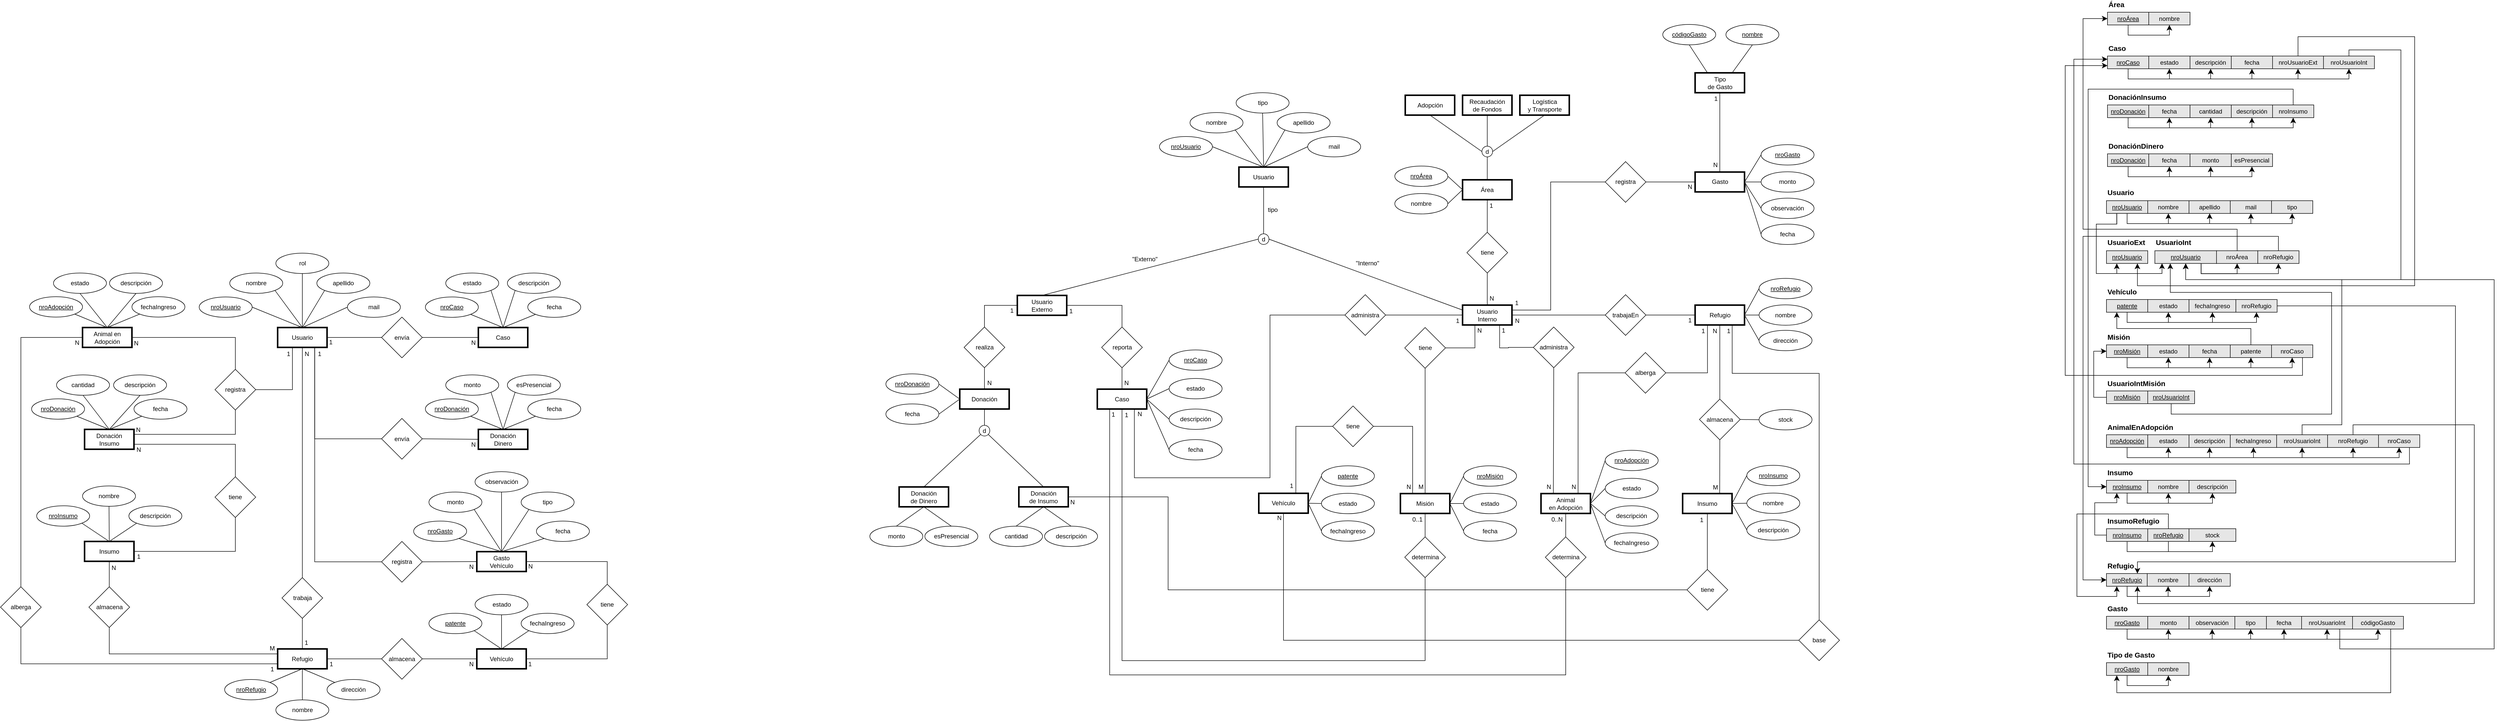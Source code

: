 <mxfile version="24.3.1" type="github">
  <diagram name="Page-1" id="GVhFGZ3rpqO2WIiVd2YP">
    <mxGraphModel dx="3889" dy="2235" grid="0" gridSize="10" guides="1" tooltips="1" connect="1" arrows="1" fold="1" page="0" pageScale="1" pageWidth="827" pageHeight="1169" math="0" shadow="0">
      <root>
        <mxCell id="0" />
        <mxCell id="1" parent="0" />
        <mxCell id="gxhyZ_KrEdZM4fqts1G2-91" style="edgeStyle=none;curved=1;rounded=0;orthogonalLoop=1;jettySize=auto;html=1;exitX=1;exitY=0.5;exitDx=0;exitDy=0;fontSize=12;startSize=8;endSize=8;endArrow=none;endFill=0;" parent="1" source="gxhyZ_KrEdZM4fqts1G2-1" target="gxhyZ_KrEdZM4fqts1G2-90" edge="1">
          <mxGeometry relative="1" as="geometry" />
        </mxCell>
        <mxCell id="gxhyZ_KrEdZM4fqts1G2-111" value="1" style="edgeLabel;html=1;align=center;verticalAlign=middle;resizable=0;points=[];fontSize=12;" parent="gxhyZ_KrEdZM4fqts1G2-91" vertex="1" connectable="0">
          <mxGeometry x="-0.047" relative="1" as="geometry">
            <mxPoint x="-44" y="9" as="offset" />
          </mxGeometry>
        </mxCell>
        <mxCell id="gxhyZ_KrEdZM4fqts1G2-94" style="edgeStyle=none;curved=1;rounded=0;orthogonalLoop=1;jettySize=auto;html=1;exitX=0;exitY=0.5;exitDx=0;exitDy=0;entryX=1;entryY=0.5;entryDx=0;entryDy=0;fontSize=12;startSize=8;endSize=8;endArrow=none;endFill=0;strokeColor=#FFFFFF;" parent="1" source="gxhyZ_KrEdZM4fqts1G2-1" edge="1">
          <mxGeometry relative="1" as="geometry">
            <mxPoint x="-711" y="42" as="targetPoint" />
          </mxGeometry>
        </mxCell>
        <mxCell id="gxhyZ_KrEdZM4fqts1G2-109" value="1" style="edgeLabel;html=1;align=center;verticalAlign=middle;resizable=0;points=[];fontSize=12;" parent="gxhyZ_KrEdZM4fqts1G2-94" vertex="1" connectable="0">
          <mxGeometry x="0.044" y="-2" relative="1" as="geometry">
            <mxPoint x="80" y="34" as="offset" />
          </mxGeometry>
        </mxCell>
        <mxCell id="gxhyZ_KrEdZM4fqts1G2-117" value="1" style="edgeLabel;html=1;align=center;verticalAlign=middle;resizable=0;points=[];fontSize=12;" parent="gxhyZ_KrEdZM4fqts1G2-94" vertex="1" connectable="0">
          <mxGeometry x="0.044" y="-2" relative="1" as="geometry">
            <mxPoint x="141" y="34" as="offset" />
          </mxGeometry>
        </mxCell>
        <mxCell id="gxhyZ_KrEdZM4fqts1G2-122" value="N" style="edgeLabel;html=1;align=center;verticalAlign=middle;resizable=0;points=[];fontSize=12;" parent="gxhyZ_KrEdZM4fqts1G2-94" vertex="1" connectable="0">
          <mxGeometry x="0.044" y="-2" relative="1" as="geometry">
            <mxPoint x="-214" y="222" as="offset" />
          </mxGeometry>
        </mxCell>
        <mxCell id="gxhyZ_KrEdZM4fqts1G2-123" value="1" style="edgeLabel;html=1;align=center;verticalAlign=middle;resizable=0;points=[];fontSize=12;" parent="gxhyZ_KrEdZM4fqts1G2-94" vertex="1" connectable="0">
          <mxGeometry x="0.044" y="-2" relative="1" as="geometry">
            <mxPoint x="-214" y="432" as="offset" />
          </mxGeometry>
        </mxCell>
        <mxCell id="gxhyZ_KrEdZM4fqts1G2-133" value="1" style="edgeLabel;html=1;align=center;verticalAlign=middle;resizable=0;points=[];fontSize=12;" parent="gxhyZ_KrEdZM4fqts1G2-94" vertex="1" connectable="0">
          <mxGeometry x="0.044" y="-2" relative="1" as="geometry">
            <mxPoint x="554" y="643" as="offset" />
          </mxGeometry>
        </mxCell>
        <mxCell id="F6LjRjJi2KFlLczRS62S-1" value="1" style="edgeLabel;html=1;align=center;verticalAlign=middle;resizable=0;points=[];fontSize=12;" parent="gxhyZ_KrEdZM4fqts1G2-94" vertex="1" connectable="0">
          <mxGeometry x="0.044" y="-2" relative="1" as="geometry">
            <mxPoint x="115" y="601" as="offset" />
          </mxGeometry>
        </mxCell>
        <mxCell id="F6LjRjJi2KFlLczRS62S-29" value="M" style="edgeLabel;html=1;align=center;verticalAlign=middle;resizable=0;points=[];fontSize=12;" parent="gxhyZ_KrEdZM4fqts1G2-94" vertex="1" connectable="0">
          <mxGeometry x="0.044" y="-2" relative="1" as="geometry">
            <mxPoint x="48" y="612" as="offset" />
          </mxGeometry>
        </mxCell>
        <mxCell id="F6LjRjJi2KFlLczRS62S-39" value="1" style="edgeLabel;html=1;align=center;verticalAlign=middle;resizable=0;points=[];fontSize=12;" parent="gxhyZ_KrEdZM4fqts1G2-94" vertex="1" connectable="0">
          <mxGeometry x="0.044" y="-2" relative="1" as="geometry">
            <mxPoint x="48" y="653" as="offset" />
          </mxGeometry>
        </mxCell>
        <mxCell id="gxhyZ_KrEdZM4fqts1G2-99" style="edgeStyle=orthogonalEdgeStyle;rounded=0;orthogonalLoop=1;jettySize=auto;html=1;exitX=0.75;exitY=1;exitDx=0;exitDy=0;entryX=0;entryY=0.5;entryDx=0;entryDy=0;fontSize=12;startSize=8;endSize=8;endArrow=none;endFill=0;" parent="1" source="gxhyZ_KrEdZM4fqts1G2-1" target="gxhyZ_KrEdZM4fqts1G2-97" edge="1">
          <mxGeometry relative="1" as="geometry">
            <Array as="points">
              <mxPoint x="-525" y="241" />
            </Array>
          </mxGeometry>
        </mxCell>
        <mxCell id="gxhyZ_KrEdZM4fqts1G2-128" style="edgeStyle=orthogonalEdgeStyle;rounded=0;orthogonalLoop=1;jettySize=auto;html=1;exitX=0.75;exitY=1;exitDx=0;exitDy=0;entryX=0;entryY=0.5;entryDx=0;entryDy=0;fontSize=12;startSize=8;endSize=8;endArrow=none;endFill=0;" parent="1" source="gxhyZ_KrEdZM4fqts1G2-1" target="gxhyZ_KrEdZM4fqts1G2-126" edge="1">
          <mxGeometry relative="1" as="geometry">
            <Array as="points">
              <mxPoint x="-525" y="482" />
            </Array>
          </mxGeometry>
        </mxCell>
        <mxCell id="F6LjRjJi2KFlLczRS62S-16" style="edgeStyle=orthogonalEdgeStyle;rounded=0;orthogonalLoop=1;jettySize=auto;html=1;exitX=0.5;exitY=1;exitDx=0;exitDy=0;entryX=0.5;entryY=0;entryDx=0;entryDy=0;fontSize=12;startSize=8;endSize=8;endArrow=none;endFill=0;" parent="1" source="gxhyZ_KrEdZM4fqts1G2-1" target="F6LjRjJi2KFlLczRS62S-15" edge="1">
          <mxGeometry relative="1" as="geometry">
            <Array as="points">
              <mxPoint x="-549" y="498" />
              <mxPoint x="-549" y="498" />
            </Array>
          </mxGeometry>
        </mxCell>
        <mxCell id="F6LjRjJi2KFlLczRS62S-54" style="edgeStyle=none;curved=1;rounded=0;orthogonalLoop=1;jettySize=auto;html=1;exitX=0.5;exitY=0;exitDx=0;exitDy=0;entryX=1;entryY=0.5;entryDx=0;entryDy=0;fontSize=12;startSize=8;endSize=8;endArrow=none;endFill=0;" parent="1" source="gxhyZ_KrEdZM4fqts1G2-1" target="gxhyZ_KrEdZM4fqts1G2-3" edge="1">
          <mxGeometry relative="1" as="geometry" />
        </mxCell>
        <mxCell id="F6LjRjJi2KFlLczRS62S-55" style="edgeStyle=none;curved=1;rounded=0;orthogonalLoop=1;jettySize=auto;html=1;exitX=0.5;exitY=0;exitDx=0;exitDy=0;entryX=1;entryY=1;entryDx=0;entryDy=0;fontSize=12;startSize=8;endSize=8;endArrow=none;endFill=0;" parent="1" source="gxhyZ_KrEdZM4fqts1G2-1" target="gxhyZ_KrEdZM4fqts1G2-2" edge="1">
          <mxGeometry relative="1" as="geometry" />
        </mxCell>
        <mxCell id="F6LjRjJi2KFlLczRS62S-56" style="edgeStyle=none;curved=1;rounded=0;orthogonalLoop=1;jettySize=auto;html=1;exitX=0.5;exitY=0;exitDx=0;exitDy=0;entryX=0.5;entryY=1;entryDx=0;entryDy=0;fontSize=12;startSize=8;endSize=8;endArrow=none;endFill=0;" parent="1" source="gxhyZ_KrEdZM4fqts1G2-1" target="gxhyZ_KrEdZM4fqts1G2-102" edge="1">
          <mxGeometry relative="1" as="geometry" />
        </mxCell>
        <mxCell id="F6LjRjJi2KFlLczRS62S-57" style="edgeStyle=none;curved=1;rounded=0;orthogonalLoop=1;jettySize=auto;html=1;exitX=0.5;exitY=0;exitDx=0;exitDy=0;entryX=0;entryY=1;entryDx=0;entryDy=0;fontSize=12;startSize=8;endSize=8;endArrow=none;endFill=0;" parent="1" source="gxhyZ_KrEdZM4fqts1G2-1" target="gxhyZ_KrEdZM4fqts1G2-4" edge="1">
          <mxGeometry relative="1" as="geometry" />
        </mxCell>
        <mxCell id="F6LjRjJi2KFlLczRS62S-58" style="edgeStyle=none;curved=1;rounded=0;orthogonalLoop=1;jettySize=auto;html=1;exitX=0.5;exitY=0;exitDx=0;exitDy=0;entryX=0;entryY=0.5;entryDx=0;entryDy=0;fontSize=12;startSize=8;endSize=8;endArrow=none;endFill=0;" parent="1" source="gxhyZ_KrEdZM4fqts1G2-1" target="gxhyZ_KrEdZM4fqts1G2-5" edge="1">
          <mxGeometry relative="1" as="geometry" />
        </mxCell>
        <mxCell id="gxhyZ_KrEdZM4fqts1G2-1" value="Usuario" style="rounded=0;whiteSpace=wrap;html=1;strokeWidth=3;" parent="1" vertex="1">
          <mxGeometry x="-598" y="22" width="97" height="39" as="geometry" />
        </mxCell>
        <mxCell id="gxhyZ_KrEdZM4fqts1G2-2" value="nombre" style="ellipse;whiteSpace=wrap;html=1;" parent="1" vertex="1">
          <mxGeometry x="-692" y="-85" width="104" height="40" as="geometry" />
        </mxCell>
        <mxCell id="gxhyZ_KrEdZM4fqts1G2-3" value="&lt;u&gt;nroUsuario&lt;/u&gt;" style="ellipse;whiteSpace=wrap;html=1;" parent="1" vertex="1">
          <mxGeometry x="-752" y="-38" width="104" height="40" as="geometry" />
        </mxCell>
        <mxCell id="gxhyZ_KrEdZM4fqts1G2-4" value="apellido" style="ellipse;whiteSpace=wrap;html=1;" parent="1" vertex="1">
          <mxGeometry x="-521" y="-85" width="104" height="40" as="geometry" />
        </mxCell>
        <mxCell id="gxhyZ_KrEdZM4fqts1G2-5" value="mail" style="ellipse;whiteSpace=wrap;html=1;" parent="1" vertex="1">
          <mxGeometry x="-461" y="-38" width="104" height="40" as="geometry" />
        </mxCell>
        <mxCell id="F6LjRjJi2KFlLczRS62S-67" style="edgeStyle=none;curved=1;rounded=0;orthogonalLoop=1;jettySize=auto;html=1;exitX=0.5;exitY=0;exitDx=0;exitDy=0;entryX=1;entryY=1;entryDx=0;entryDy=0;fontSize=12;startSize=8;endSize=8;endArrow=none;endFill=0;" parent="1" source="gxhyZ_KrEdZM4fqts1G2-13" target="gxhyZ_KrEdZM4fqts1G2-15" edge="1">
          <mxGeometry relative="1" as="geometry" />
        </mxCell>
        <mxCell id="F6LjRjJi2KFlLczRS62S-68" style="edgeStyle=none;curved=1;rounded=0;orthogonalLoop=1;jettySize=auto;html=1;exitX=0.5;exitY=0;exitDx=0;exitDy=0;entryX=0;entryY=1;entryDx=0;entryDy=0;fontSize=12;startSize=8;endSize=8;endArrow=none;endFill=0;" parent="1" source="gxhyZ_KrEdZM4fqts1G2-13" target="gxhyZ_KrEdZM4fqts1G2-17" edge="1">
          <mxGeometry relative="1" as="geometry" />
        </mxCell>
        <mxCell id="F6LjRjJi2KFlLczRS62S-69" style="edgeStyle=none;curved=1;rounded=0;orthogonalLoop=1;jettySize=auto;html=1;exitX=0.5;exitY=0;exitDx=0;exitDy=0;entryX=1;entryY=1;entryDx=0;entryDy=0;fontSize=12;startSize=8;endSize=8;endArrow=none;endFill=0;" parent="1" source="gxhyZ_KrEdZM4fqts1G2-13" target="gxhyZ_KrEdZM4fqts1G2-14" edge="1">
          <mxGeometry relative="1" as="geometry" />
        </mxCell>
        <mxCell id="F6LjRjJi2KFlLczRS62S-70" style="edgeStyle=none;curved=1;rounded=0;orthogonalLoop=1;jettySize=auto;html=1;exitX=0.5;exitY=0;exitDx=0;exitDy=0;entryX=0;entryY=1;entryDx=0;entryDy=0;fontSize=12;startSize=8;endSize=8;endArrow=none;endFill=0;" parent="1" source="gxhyZ_KrEdZM4fqts1G2-13" target="gxhyZ_KrEdZM4fqts1G2-104" edge="1">
          <mxGeometry relative="1" as="geometry" />
        </mxCell>
        <mxCell id="gxhyZ_KrEdZM4fqts1G2-13" value="Caso" style="rounded=0;whiteSpace=wrap;html=1;strokeWidth=3;" parent="1" vertex="1">
          <mxGeometry x="-204" y="22" width="97" height="39" as="geometry" />
        </mxCell>
        <mxCell id="gxhyZ_KrEdZM4fqts1G2-14" value="estado" style="ellipse;whiteSpace=wrap;html=1;" parent="1" vertex="1">
          <mxGeometry x="-268" y="-85" width="104" height="40" as="geometry" />
        </mxCell>
        <mxCell id="gxhyZ_KrEdZM4fqts1G2-15" value="&lt;u&gt;nroCaso&lt;/u&gt;" style="ellipse;whiteSpace=wrap;html=1;" parent="1" vertex="1">
          <mxGeometry x="-308" y="-38" width="104" height="40" as="geometry" />
        </mxCell>
        <mxCell id="gxhyZ_KrEdZM4fqts1G2-17" value="fecha" style="ellipse;whiteSpace=wrap;html=1;" parent="1" vertex="1">
          <mxGeometry x="-107" y="-38" width="104" height="40" as="geometry" />
        </mxCell>
        <mxCell id="F6LjRjJi2KFlLczRS62S-32" style="edgeStyle=orthogonalEdgeStyle;rounded=0;orthogonalLoop=1;jettySize=auto;html=1;exitX=1;exitY=0.5;exitDx=0;exitDy=0;entryX=0.5;entryY=0;entryDx=0;entryDy=0;fontSize=12;startSize=8;endSize=8;endArrow=none;endFill=0;" parent="1" source="gxhyZ_KrEdZM4fqts1G2-22" target="gxhyZ_KrEdZM4fqts1G2-96" edge="1">
          <mxGeometry relative="1" as="geometry" />
        </mxCell>
        <mxCell id="F6LjRjJi2KFlLczRS62S-42" style="edgeStyle=none;curved=1;rounded=0;orthogonalLoop=1;jettySize=auto;html=1;exitX=0.5;exitY=0;exitDx=0;exitDy=0;entryX=1;entryY=1;entryDx=0;entryDy=0;fontSize=12;startSize=8;endSize=8;endArrow=none;endFill=0;" parent="1" source="gxhyZ_KrEdZM4fqts1G2-22" target="gxhyZ_KrEdZM4fqts1G2-24" edge="1">
          <mxGeometry relative="1" as="geometry" />
        </mxCell>
        <mxCell id="F6LjRjJi2KFlLczRS62S-43" style="edgeStyle=none;curved=1;rounded=0;orthogonalLoop=1;jettySize=auto;html=1;exitX=0.5;exitY=0;exitDx=0;exitDy=0;entryX=0.5;entryY=1;entryDx=0;entryDy=0;fontSize=12;startSize=8;endSize=8;endArrow=none;endFill=0;" parent="1" source="gxhyZ_KrEdZM4fqts1G2-22" target="gxhyZ_KrEdZM4fqts1G2-106" edge="1">
          <mxGeometry relative="1" as="geometry" />
        </mxCell>
        <mxCell id="F6LjRjJi2KFlLczRS62S-44" style="edgeStyle=none;curved=1;rounded=0;orthogonalLoop=1;jettySize=auto;html=1;entryX=0.5;entryY=1;entryDx=0;entryDy=0;fontSize=12;startSize=8;endSize=8;exitX=0.5;exitY=0;exitDx=0;exitDy=0;endArrow=none;endFill=0;" parent="1" source="gxhyZ_KrEdZM4fqts1G2-22" target="F6LjRjJi2KFlLczRS62S-20" edge="1">
          <mxGeometry relative="1" as="geometry">
            <mxPoint x="-932" y="22" as="sourcePoint" />
          </mxGeometry>
        </mxCell>
        <mxCell id="F6LjRjJi2KFlLczRS62S-45" style="edgeStyle=none;curved=1;rounded=0;orthogonalLoop=1;jettySize=auto;html=1;exitX=0.5;exitY=0;exitDx=0;exitDy=0;fontSize=12;startSize=8;endSize=8;entryX=0;entryY=1;entryDx=0;entryDy=0;endArrow=none;endFill=0;" parent="1" source="gxhyZ_KrEdZM4fqts1G2-22" target="gxhyZ_KrEdZM4fqts1G2-26" edge="1">
          <mxGeometry relative="1" as="geometry">
            <mxPoint x="-832" y="2" as="targetPoint" />
          </mxGeometry>
        </mxCell>
        <mxCell id="gxhyZ_KrEdZM4fqts1G2-22" value="&lt;div&gt;Animal en Adopción&lt;/div&gt;" style="rounded=0;whiteSpace=wrap;html=1;strokeWidth=3;" parent="1" vertex="1">
          <mxGeometry x="-981" y="22" width="97" height="39" as="geometry" />
        </mxCell>
        <mxCell id="gxhyZ_KrEdZM4fqts1G2-24" value="&lt;u&gt;nroAdopción&lt;/u&gt;" style="ellipse;whiteSpace=wrap;html=1;" parent="1" vertex="1">
          <mxGeometry x="-1085" y="-38.5" width="104" height="40" as="geometry" />
        </mxCell>
        <mxCell id="gxhyZ_KrEdZM4fqts1G2-26" value="fechaIngreso" style="ellipse;whiteSpace=wrap;html=1;" parent="1" vertex="1">
          <mxGeometry x="-884" y="-38.5" width="104" height="40" as="geometry" />
        </mxCell>
        <mxCell id="F6LjRjJi2KFlLczRS62S-63" style="edgeStyle=none;curved=1;rounded=0;orthogonalLoop=1;jettySize=auto;html=1;exitX=0.5;exitY=0;exitDx=0;exitDy=0;entryX=1;entryY=1;entryDx=0;entryDy=0;fontSize=12;startSize=8;endSize=8;endArrow=none;endFill=0;" parent="1" source="gxhyZ_KrEdZM4fqts1G2-31" target="gxhyZ_KrEdZM4fqts1G2-33" edge="1">
          <mxGeometry relative="1" as="geometry" />
        </mxCell>
        <mxCell id="F6LjRjJi2KFlLczRS62S-64" style="edgeStyle=none;curved=1;rounded=0;orthogonalLoop=1;jettySize=auto;html=1;exitX=0.5;exitY=0;exitDx=0;exitDy=0;entryX=0;entryY=1;entryDx=0;entryDy=0;fontSize=12;startSize=8;endSize=8;endArrow=none;endFill=0;" parent="1" source="gxhyZ_KrEdZM4fqts1G2-31" target="gxhyZ_KrEdZM4fqts1G2-35" edge="1">
          <mxGeometry relative="1" as="geometry" />
        </mxCell>
        <mxCell id="F6LjRjJi2KFlLczRS62S-65" style="edgeStyle=none;curved=1;rounded=0;orthogonalLoop=1;jettySize=auto;html=1;exitX=0.5;exitY=0;exitDx=0;exitDy=0;entryX=1;entryY=1;entryDx=0;entryDy=0;fontSize=12;startSize=8;endSize=8;endArrow=none;endFill=0;" parent="1" source="gxhyZ_KrEdZM4fqts1G2-31" target="gxhyZ_KrEdZM4fqts1G2-32" edge="1">
          <mxGeometry relative="1" as="geometry" />
        </mxCell>
        <mxCell id="F6LjRjJi2KFlLczRS62S-66" style="edgeStyle=none;curved=1;rounded=0;orthogonalLoop=1;jettySize=auto;html=1;exitX=0.5;exitY=0;exitDx=0;exitDy=0;entryX=0;entryY=1;entryDx=0;entryDy=0;fontSize=12;startSize=8;endSize=8;endArrow=none;endFill=0;" parent="1" source="gxhyZ_KrEdZM4fqts1G2-31" target="gxhyZ_KrEdZM4fqts1G2-34" edge="1">
          <mxGeometry relative="1" as="geometry" />
        </mxCell>
        <mxCell id="gxhyZ_KrEdZM4fqts1G2-31" value="&lt;div&gt;Donación&lt;/div&gt;&lt;div&gt;Dinero&lt;br&gt;&lt;/div&gt;" style="rounded=0;whiteSpace=wrap;html=1;strokeWidth=3;" parent="1" vertex="1">
          <mxGeometry x="-204" y="222" width="97" height="39" as="geometry" />
        </mxCell>
        <mxCell id="gxhyZ_KrEdZM4fqts1G2-32" value="monto" style="ellipse;whiteSpace=wrap;html=1;" parent="1" vertex="1">
          <mxGeometry x="-268" y="115" width="104" height="40" as="geometry" />
        </mxCell>
        <mxCell id="gxhyZ_KrEdZM4fqts1G2-33" value="&lt;u&gt;nroDonación&lt;/u&gt;" style="ellipse;whiteSpace=wrap;html=1;" parent="1" vertex="1">
          <mxGeometry x="-308" y="162" width="104" height="40" as="geometry" />
        </mxCell>
        <mxCell id="gxhyZ_KrEdZM4fqts1G2-34" value="esPresencial" style="ellipse;whiteSpace=wrap;html=1;" parent="1" vertex="1">
          <mxGeometry x="-147" y="115" width="104" height="40" as="geometry" />
        </mxCell>
        <mxCell id="gxhyZ_KrEdZM4fqts1G2-35" value="fecha" style="ellipse;whiteSpace=wrap;html=1;" parent="1" vertex="1">
          <mxGeometry x="-107" y="162" width="104" height="40" as="geometry" />
        </mxCell>
        <mxCell id="F6LjRjJi2KFlLczRS62S-27" style="edgeStyle=none;curved=1;rounded=0;orthogonalLoop=1;jettySize=auto;html=1;exitX=0.5;exitY=1;exitDx=0;exitDy=0;entryX=0.5;entryY=0;entryDx=0;entryDy=0;fontSize=12;startSize=8;endSize=8;endArrow=none;endFill=0;" parent="1" source="gxhyZ_KrEdZM4fqts1G2-40" target="F6LjRjJi2KFlLczRS62S-26" edge="1">
          <mxGeometry relative="1" as="geometry" />
        </mxCell>
        <mxCell id="F6LjRjJi2KFlLczRS62S-51" style="edgeStyle=none;curved=1;rounded=0;orthogonalLoop=1;jettySize=auto;html=1;exitX=0.5;exitY=0;exitDx=0;exitDy=0;entryX=1;entryY=1;entryDx=0;entryDy=0;fontSize=12;startSize=8;endSize=8;endArrow=none;endFill=0;" parent="1" source="gxhyZ_KrEdZM4fqts1G2-40" target="gxhyZ_KrEdZM4fqts1G2-42" edge="1">
          <mxGeometry relative="1" as="geometry" />
        </mxCell>
        <mxCell id="F6LjRjJi2KFlLczRS62S-52" style="edgeStyle=none;curved=1;rounded=0;orthogonalLoop=1;jettySize=auto;html=1;exitX=0.5;exitY=0;exitDx=0;exitDy=0;entryX=0.5;entryY=1;entryDx=0;entryDy=0;fontSize=12;startSize=8;endSize=8;endArrow=none;endFill=0;" parent="1" source="gxhyZ_KrEdZM4fqts1G2-40" target="gxhyZ_KrEdZM4fqts1G2-41" edge="1">
          <mxGeometry relative="1" as="geometry" />
        </mxCell>
        <mxCell id="F6LjRjJi2KFlLczRS62S-53" style="edgeStyle=none;curved=1;rounded=0;orthogonalLoop=1;jettySize=auto;html=1;exitX=0.5;exitY=0;exitDx=0;exitDy=0;entryX=0;entryY=1;entryDx=0;entryDy=0;fontSize=12;startSize=8;endSize=8;endArrow=none;endFill=0;" parent="1" source="gxhyZ_KrEdZM4fqts1G2-40" target="gxhyZ_KrEdZM4fqts1G2-43" edge="1">
          <mxGeometry relative="1" as="geometry" />
        </mxCell>
        <mxCell id="gxhyZ_KrEdZM4fqts1G2-40" value="Insumo" style="rounded=0;whiteSpace=wrap;html=1;strokeWidth=3;" parent="1" vertex="1">
          <mxGeometry x="-977" y="442" width="97" height="39" as="geometry" />
        </mxCell>
        <mxCell id="gxhyZ_KrEdZM4fqts1G2-41" value="nombre" style="ellipse;whiteSpace=wrap;html=1;" parent="1" vertex="1">
          <mxGeometry x="-981" y="333" width="104" height="40" as="geometry" />
        </mxCell>
        <mxCell id="gxhyZ_KrEdZM4fqts1G2-42" value="&lt;u&gt;nroInsumo&lt;/u&gt;" style="ellipse;whiteSpace=wrap;html=1;" parent="1" vertex="1">
          <mxGeometry x="-1071" y="372" width="104" height="40" as="geometry" />
        </mxCell>
        <mxCell id="gxhyZ_KrEdZM4fqts1G2-43" value="descripción" style="ellipse;whiteSpace=wrap;html=1;" parent="1" vertex="1">
          <mxGeometry x="-890" y="372" width="104" height="40" as="geometry" />
        </mxCell>
        <mxCell id="F6LjRjJi2KFlLczRS62S-46" style="edgeStyle=none;curved=1;rounded=0;orthogonalLoop=1;jettySize=auto;html=1;exitX=0.5;exitY=0;exitDx=0;exitDy=0;entryX=1;entryY=1;entryDx=0;entryDy=0;fontSize=12;startSize=8;endSize=8;endArrow=none;endFill=0;" parent="1" source="gxhyZ_KrEdZM4fqts1G2-49" target="gxhyZ_KrEdZM4fqts1G2-51" edge="1">
          <mxGeometry relative="1" as="geometry" />
        </mxCell>
        <mxCell id="F6LjRjJi2KFlLczRS62S-47" style="edgeStyle=none;curved=1;rounded=0;orthogonalLoop=1;jettySize=auto;html=1;exitX=0.5;exitY=0;exitDx=0;exitDy=0;entryX=0.5;entryY=1;entryDx=0;entryDy=0;fontSize=12;startSize=8;endSize=8;endArrow=none;endFill=0;" parent="1" source="gxhyZ_KrEdZM4fqts1G2-49" target="gxhyZ_KrEdZM4fqts1G2-50" edge="1">
          <mxGeometry relative="1" as="geometry" />
        </mxCell>
        <mxCell id="F6LjRjJi2KFlLczRS62S-48" style="edgeStyle=none;curved=1;rounded=0;orthogonalLoop=1;jettySize=auto;html=1;exitX=0.5;exitY=0;exitDx=0;exitDy=0;entryX=0.5;entryY=1;entryDx=0;entryDy=0;fontSize=12;startSize=8;endSize=8;endArrow=none;endFill=0;" parent="1" source="gxhyZ_KrEdZM4fqts1G2-49" target="gxhyZ_KrEdZM4fqts1G2-52" edge="1">
          <mxGeometry relative="1" as="geometry" />
        </mxCell>
        <mxCell id="F6LjRjJi2KFlLczRS62S-50" style="edgeStyle=none;curved=1;rounded=0;orthogonalLoop=1;jettySize=auto;html=1;exitX=0.5;exitY=0;exitDx=0;exitDy=0;entryX=0;entryY=1;entryDx=0;entryDy=0;fontSize=12;startSize=8;endSize=8;endArrow=none;endFill=0;" parent="1" source="gxhyZ_KrEdZM4fqts1G2-49" target="gxhyZ_KrEdZM4fqts1G2-53" edge="1">
          <mxGeometry relative="1" as="geometry" />
        </mxCell>
        <mxCell id="gxhyZ_KrEdZM4fqts1G2-49" value="&lt;div&gt;Donación&lt;/div&gt;&lt;div&gt;Insumo&lt;br&gt;&lt;/div&gt;" style="rounded=0;whiteSpace=wrap;html=1;strokeWidth=3;" parent="1" vertex="1">
          <mxGeometry x="-977" y="222" width="97" height="39" as="geometry" />
        </mxCell>
        <mxCell id="gxhyZ_KrEdZM4fqts1G2-50" value="cantidad" style="ellipse;whiteSpace=wrap;html=1;" parent="1" vertex="1">
          <mxGeometry x="-1032" y="115" width="104" height="40" as="geometry" />
        </mxCell>
        <mxCell id="gxhyZ_KrEdZM4fqts1G2-51" value="&lt;u&gt;nroDonación&lt;/u&gt;" style="ellipse;whiteSpace=wrap;html=1;" parent="1" vertex="1">
          <mxGeometry x="-1081" y="162" width="104" height="40" as="geometry" />
        </mxCell>
        <mxCell id="gxhyZ_KrEdZM4fqts1G2-52" value="descripción" style="ellipse;whiteSpace=wrap;html=1;" parent="1" vertex="1">
          <mxGeometry x="-920" y="115" width="104" height="40" as="geometry" />
        </mxCell>
        <mxCell id="gxhyZ_KrEdZM4fqts1G2-53" value="fecha" style="ellipse;whiteSpace=wrap;html=1;" parent="1" vertex="1">
          <mxGeometry x="-880" y="162" width="104" height="40" as="geometry" />
        </mxCell>
        <mxCell id="F6LjRjJi2KFlLczRS62S-61" style="edgeStyle=none;curved=1;rounded=0;orthogonalLoop=1;jettySize=auto;html=1;exitX=0.5;exitY=0;exitDx=0;exitDy=0;entryX=1;entryY=1;entryDx=0;entryDy=0;fontSize=12;startSize=8;endSize=8;endArrow=none;endFill=0;" parent="1" source="gxhyZ_KrEdZM4fqts1G2-58" target="gxhyZ_KrEdZM4fqts1G2-60" edge="1">
          <mxGeometry relative="1" as="geometry" />
        </mxCell>
        <mxCell id="F6LjRjJi2KFlLczRS62S-62" style="edgeStyle=none;curved=1;rounded=0;orthogonalLoop=1;jettySize=auto;html=1;exitX=0.5;exitY=0;exitDx=0;exitDy=0;entryX=0;entryY=1;entryDx=0;entryDy=0;fontSize=12;startSize=8;endSize=8;endArrow=none;endFill=0;" parent="1" source="gxhyZ_KrEdZM4fqts1G2-58" target="gxhyZ_KrEdZM4fqts1G2-61" edge="1">
          <mxGeometry relative="1" as="geometry" />
        </mxCell>
        <mxCell id="gxhyZ_KrEdZM4fqts1G2-58" value="Vehículo" style="rounded=0;whiteSpace=wrap;html=1;strokeWidth=3;" parent="1" vertex="1">
          <mxGeometry x="-207" y="653" width="97" height="39" as="geometry" />
        </mxCell>
        <mxCell id="gxhyZ_KrEdZM4fqts1G2-59" value="estado" style="ellipse;whiteSpace=wrap;html=1;" parent="1" vertex="1">
          <mxGeometry x="-210.5" y="546" width="104" height="40" as="geometry" />
        </mxCell>
        <mxCell id="gxhyZ_KrEdZM4fqts1G2-60" value="&lt;u&gt;patente&lt;/u&gt;" style="ellipse;whiteSpace=wrap;html=1;" parent="1" vertex="1">
          <mxGeometry x="-301" y="583" width="104" height="40" as="geometry" />
        </mxCell>
        <mxCell id="gxhyZ_KrEdZM4fqts1G2-61" value="fechaIngreso" style="ellipse;whiteSpace=wrap;html=1;" parent="1" vertex="1">
          <mxGeometry x="-120" y="583" width="104" height="40" as="geometry" />
        </mxCell>
        <mxCell id="gxhyZ_KrEdZM4fqts1G2-62" style="edgeStyle=orthogonalEdgeStyle;rounded=0;orthogonalLoop=1;jettySize=auto;html=1;exitX=0.5;exitY=0;exitDx=0;exitDy=0;entryX=0.5;entryY=1;entryDx=0;entryDy=0;fontSize=12;startSize=8;endSize=8;endArrow=none;endFill=0;" parent="1" source="gxhyZ_KrEdZM4fqts1G2-58" target="gxhyZ_KrEdZM4fqts1G2-59" edge="1">
          <mxGeometry relative="1" as="geometry">
            <mxPoint x="-134" y="514" as="sourcePoint" />
            <mxPoint x="-183" y="474" as="targetPoint" />
          </mxGeometry>
        </mxCell>
        <mxCell id="F6LjRjJi2KFlLczRS62S-71" style="edgeStyle=none;curved=1;rounded=0;orthogonalLoop=1;jettySize=auto;html=1;exitX=0.5;exitY=0;exitDx=0;exitDy=0;entryX=1;entryY=1;entryDx=0;entryDy=0;fontSize=12;startSize=8;endSize=8;endArrow=none;endFill=0;" parent="1" source="gxhyZ_KrEdZM4fqts1G2-81" target="gxhyZ_KrEdZM4fqts1G2-83" edge="1">
          <mxGeometry relative="1" as="geometry" />
        </mxCell>
        <mxCell id="F6LjRjJi2KFlLczRS62S-72" style="edgeStyle=none;curved=1;rounded=0;orthogonalLoop=1;jettySize=auto;html=1;exitX=0.5;exitY=0;exitDx=0;exitDy=0;entryX=0;entryY=1;entryDx=0;entryDy=0;fontSize=12;startSize=8;endSize=8;endArrow=none;endFill=0;" parent="1" source="gxhyZ_KrEdZM4fqts1G2-81" target="gxhyZ_KrEdZM4fqts1G2-85" edge="1">
          <mxGeometry relative="1" as="geometry" />
        </mxCell>
        <mxCell id="F6LjRjJi2KFlLczRS62S-73" style="edgeStyle=none;curved=1;rounded=0;orthogonalLoop=1;jettySize=auto;html=1;exitX=0.5;exitY=0;exitDx=0;exitDy=0;entryX=1;entryY=1;entryDx=0;entryDy=0;fontSize=12;startSize=8;endSize=8;endArrow=none;endFill=0;" parent="1" source="gxhyZ_KrEdZM4fqts1G2-81" target="gxhyZ_KrEdZM4fqts1G2-82" edge="1">
          <mxGeometry relative="1" as="geometry" />
        </mxCell>
        <mxCell id="F6LjRjJi2KFlLczRS62S-74" style="edgeStyle=none;curved=1;rounded=0;orthogonalLoop=1;jettySize=auto;html=1;exitX=0.5;exitY=0;exitDx=0;exitDy=0;entryX=0;entryY=1;entryDx=0;entryDy=0;fontSize=12;startSize=8;endSize=8;endArrow=none;endFill=0;" parent="1" source="gxhyZ_KrEdZM4fqts1G2-81" target="gxhyZ_KrEdZM4fqts1G2-84" edge="1">
          <mxGeometry relative="1" as="geometry" />
        </mxCell>
        <mxCell id="gxhyZ_KrEdZM4fqts1G2-81" value="Gasto&lt;br&gt;Vehículo" style="rounded=0;whiteSpace=wrap;html=1;strokeWidth=3;" parent="1" vertex="1">
          <mxGeometry x="-207" y="462" width="97" height="39" as="geometry" />
        </mxCell>
        <mxCell id="gxhyZ_KrEdZM4fqts1G2-82" value="monto" style="ellipse;whiteSpace=wrap;html=1;" parent="1" vertex="1">
          <mxGeometry x="-301" y="345" width="104" height="40" as="geometry" />
        </mxCell>
        <mxCell id="gxhyZ_KrEdZM4fqts1G2-83" value="&lt;u&gt;nroGasto&lt;/u&gt;" style="ellipse;whiteSpace=wrap;html=1;" parent="1" vertex="1">
          <mxGeometry x="-331" y="402" width="104" height="40" as="geometry" />
        </mxCell>
        <mxCell id="gxhyZ_KrEdZM4fqts1G2-84" value="tipo" style="ellipse;whiteSpace=wrap;html=1;" parent="1" vertex="1">
          <mxGeometry x="-120" y="345" width="104" height="40" as="geometry" />
        </mxCell>
        <mxCell id="gxhyZ_KrEdZM4fqts1G2-85" value="fecha" style="ellipse;whiteSpace=wrap;html=1;" parent="1" vertex="1">
          <mxGeometry x="-90" y="402" width="104" height="40" as="geometry" />
        </mxCell>
        <mxCell id="gxhyZ_KrEdZM4fqts1G2-92" style="edgeStyle=none;curved=1;rounded=0;orthogonalLoop=1;jettySize=auto;html=1;exitX=1;exitY=0.5;exitDx=0;exitDy=0;entryX=0;entryY=0.5;entryDx=0;entryDy=0;fontSize=12;startSize=8;endSize=8;endArrow=none;endFill=0;" parent="1" source="gxhyZ_KrEdZM4fqts1G2-90" target="gxhyZ_KrEdZM4fqts1G2-13" edge="1">
          <mxGeometry relative="1" as="geometry">
            <mxPoint x="-324" y="41.5" as="sourcePoint" />
          </mxGeometry>
        </mxCell>
        <mxCell id="gxhyZ_KrEdZM4fqts1G2-112" value="N" style="edgeLabel;html=1;align=center;verticalAlign=middle;resizable=0;points=[];fontSize=12;" parent="gxhyZ_KrEdZM4fqts1G2-92" vertex="1" connectable="0">
          <mxGeometry x="-0.036" y="1" relative="1" as="geometry">
            <mxPoint x="47" y="11" as="offset" />
          </mxGeometry>
        </mxCell>
        <mxCell id="gxhyZ_KrEdZM4fqts1G2-90" value="envía" style="rhombus;whiteSpace=wrap;html=1;" parent="1" vertex="1">
          <mxGeometry x="-394" y="1.5" width="80" height="80" as="geometry" />
        </mxCell>
        <mxCell id="gxhyZ_KrEdZM4fqts1G2-95" style="edgeStyle=none;curved=1;rounded=0;orthogonalLoop=1;jettySize=auto;html=1;exitX=0;exitY=0.5;exitDx=0;exitDy=0;entryX=1;entryY=0.5;entryDx=0;entryDy=0;fontSize=12;startSize=8;endSize=8;endArrow=none;endFill=0;strokeColor=#FFFFFF;strokeWidth=0;" parent="1" target="gxhyZ_KrEdZM4fqts1G2-22" edge="1">
          <mxGeometry relative="1" as="geometry">
            <mxPoint x="-791" y="42" as="sourcePoint" />
          </mxGeometry>
        </mxCell>
        <mxCell id="gxhyZ_KrEdZM4fqts1G2-110" value="N" style="edgeLabel;html=1;align=center;verticalAlign=middle;resizable=0;points=[];fontSize=12;" parent="gxhyZ_KrEdZM4fqts1G2-95" vertex="1" connectable="0">
          <mxGeometry x="-0.032" y="-2" relative="1" as="geometry">
            <mxPoint x="-40" y="13" as="offset" />
          </mxGeometry>
        </mxCell>
        <mxCell id="gxhyZ_KrEdZM4fqts1G2-113" value="N" style="edgeLabel;html=1;align=center;verticalAlign=middle;resizable=0;points=[];fontSize=12;" parent="gxhyZ_KrEdZM4fqts1G2-95" vertex="1" connectable="0">
          <mxGeometry x="-0.032" y="-2" relative="1" as="geometry">
            <mxPoint x="-36" y="183" as="offset" />
          </mxGeometry>
        </mxCell>
        <mxCell id="gxhyZ_KrEdZM4fqts1G2-118" value="N" style="edgeLabel;html=1;align=center;verticalAlign=middle;resizable=0;points=[];fontSize=12;" parent="gxhyZ_KrEdZM4fqts1G2-95" vertex="1" connectable="0">
          <mxGeometry x="-0.032" y="-2" relative="1" as="geometry">
            <mxPoint x="622" y="212" as="offset" />
          </mxGeometry>
        </mxCell>
        <mxCell id="gxhyZ_KrEdZM4fqts1G2-132" value="N" style="edgeLabel;html=1;align=center;verticalAlign=middle;resizable=0;points=[];fontSize=12;" parent="gxhyZ_KrEdZM4fqts1G2-95" vertex="1" connectable="0">
          <mxGeometry x="-0.032" y="-2" relative="1" as="geometry">
            <mxPoint x="734" y="451" as="offset" />
          </mxGeometry>
        </mxCell>
        <mxCell id="gxhyZ_KrEdZM4fqts1G2-137" value="N" style="edgeLabel;html=1;align=center;verticalAlign=middle;resizable=0;points=[];fontSize=12;" parent="gxhyZ_KrEdZM4fqts1G2-95" vertex="1" connectable="0">
          <mxGeometry x="-0.032" y="-2" relative="1" as="geometry">
            <mxPoint x="618" y="452" as="offset" />
          </mxGeometry>
        </mxCell>
        <mxCell id="gxhyZ_KrEdZM4fqts1G2-138" value="N" style="edgeLabel;html=1;align=center;verticalAlign=middle;resizable=0;points=[];fontSize=12;" parent="gxhyZ_KrEdZM4fqts1G2-95" vertex="1" connectable="0">
          <mxGeometry x="-0.032" y="-2" relative="1" as="geometry">
            <mxPoint x="618" y="643" as="offset" />
          </mxGeometry>
        </mxCell>
        <mxCell id="F6LjRjJi2KFlLczRS62S-11" value="1" style="edgeLabel;html=1;align=center;verticalAlign=middle;resizable=0;points=[];fontSize=12;" parent="gxhyZ_KrEdZM4fqts1G2-95" vertex="1" connectable="0">
          <mxGeometry x="-0.032" y="-2" relative="1" as="geometry">
            <mxPoint x="343" y="643" as="offset" />
          </mxGeometry>
        </mxCell>
        <mxCell id="F6LjRjJi2KFlLczRS62S-19" value="N" style="edgeLabel;html=1;align=center;verticalAlign=middle;resizable=0;points=[];fontSize=12;" parent="gxhyZ_KrEdZM4fqts1G2-95" vertex="1" connectable="0">
          <mxGeometry x="-0.032" y="-2" relative="1" as="geometry">
            <mxPoint x="295" y="34" as="offset" />
          </mxGeometry>
        </mxCell>
        <mxCell id="F6LjRjJi2KFlLczRS62S-30" value="N" style="edgeLabel;html=1;align=center;verticalAlign=middle;resizable=0;points=[];fontSize=12;" parent="gxhyZ_KrEdZM4fqts1G2-95" vertex="1" connectable="0">
          <mxGeometry x="-0.032" y="-2" relative="1" as="geometry">
            <mxPoint x="-84" y="454" as="offset" />
          </mxGeometry>
        </mxCell>
        <mxCell id="F6LjRjJi2KFlLczRS62S-40" value="N" style="edgeLabel;html=1;align=center;verticalAlign=middle;resizable=0;points=[];fontSize=12;" parent="gxhyZ_KrEdZM4fqts1G2-95" vertex="1" connectable="0">
          <mxGeometry x="-0.032" y="-2" relative="1" as="geometry">
            <mxPoint x="-156" y="12" as="offset" />
          </mxGeometry>
        </mxCell>
        <mxCell id="gxhyZ_KrEdZM4fqts1G2-96" value="registra" style="rhombus;whiteSpace=wrap;html=1;" parent="1" vertex="1">
          <mxGeometry x="-721" y="104" width="80" height="80" as="geometry" />
        </mxCell>
        <mxCell id="gxhyZ_KrEdZM4fqts1G2-101" style="edgeStyle=none;curved=1;rounded=0;orthogonalLoop=1;jettySize=auto;html=1;exitX=1;exitY=0.5;exitDx=0;exitDy=0;fontSize=12;startSize=8;endSize=8;endArrow=none;endFill=0;entryX=0;entryY=0.5;entryDx=0;entryDy=0;" parent="1" source="gxhyZ_KrEdZM4fqts1G2-97" target="gxhyZ_KrEdZM4fqts1G2-31" edge="1">
          <mxGeometry relative="1" as="geometry">
            <mxPoint x="-324" y="240.5" as="sourcePoint" />
            <mxPoint x="-230" y="241" as="targetPoint" />
          </mxGeometry>
        </mxCell>
        <mxCell id="gxhyZ_KrEdZM4fqts1G2-97" value="envía" style="rhombus;whiteSpace=wrap;html=1;" parent="1" vertex="1">
          <mxGeometry x="-394" y="200.5" width="80" height="80" as="geometry" />
        </mxCell>
        <mxCell id="gxhyZ_KrEdZM4fqts1G2-98" style="edgeStyle=orthogonalEdgeStyle;rounded=0;orthogonalLoop=1;jettySize=auto;html=1;exitX=0.5;exitY=1;exitDx=0;exitDy=0;fontSize=12;startSize=8;endSize=8;endArrow=none;endFill=0;entryX=1;entryY=0.25;entryDx=0;entryDy=0;" parent="1" source="gxhyZ_KrEdZM4fqts1G2-96" target="gxhyZ_KrEdZM4fqts1G2-49" edge="1">
          <mxGeometry relative="1" as="geometry">
            <mxPoint x="-791" y="241" as="sourcePoint" />
            <mxPoint x="-873" y="241.5" as="targetPoint" />
            <Array as="points">
              <mxPoint x="-681" y="232" />
            </Array>
          </mxGeometry>
        </mxCell>
        <mxCell id="gxhyZ_KrEdZM4fqts1G2-100" style="edgeStyle=orthogonalEdgeStyle;rounded=0;orthogonalLoop=1;jettySize=auto;html=1;exitX=0.5;exitY=1;exitDx=0;exitDy=0;entryX=1;entryY=0.5;entryDx=0;entryDy=0;fontSize=12;startSize=8;endSize=8;endArrow=none;endFill=0;" parent="1" source="gxhyZ_KrEdZM4fqts1G2-1" target="gxhyZ_KrEdZM4fqts1G2-96" edge="1">
          <mxGeometry relative="1" as="geometry">
            <mxPoint x="-539" y="71" as="sourcePoint" />
            <mxPoint x="-374" y="331" as="targetPoint" />
            <Array as="points">
              <mxPoint x="-569" y="61" />
              <mxPoint x="-569" y="144" />
            </Array>
          </mxGeometry>
        </mxCell>
        <mxCell id="gxhyZ_KrEdZM4fqts1G2-102" value="rol" style="ellipse;whiteSpace=wrap;html=1;" parent="1" vertex="1">
          <mxGeometry x="-601.5" y="-124" width="104" height="40" as="geometry" />
        </mxCell>
        <mxCell id="gxhyZ_KrEdZM4fqts1G2-104" value="descripción" style="ellipse;whiteSpace=wrap;html=1;" parent="1" vertex="1">
          <mxGeometry x="-147" y="-85" width="104" height="40" as="geometry" />
        </mxCell>
        <mxCell id="gxhyZ_KrEdZM4fqts1G2-106" value="estado" style="ellipse;whiteSpace=wrap;html=1;" parent="1" vertex="1">
          <mxGeometry x="-1038" y="-85" width="104" height="40" as="geometry" />
        </mxCell>
        <mxCell id="gxhyZ_KrEdZM4fqts1G2-120" style="edgeStyle=orthogonalEdgeStyle;rounded=0;orthogonalLoop=1;jettySize=auto;html=1;exitX=0.5;exitY=0;exitDx=0;exitDy=0;entryX=1;entryY=0.75;entryDx=0;entryDy=0;fontSize=12;startSize=8;endSize=8;endArrow=none;endFill=0;" parent="1" source="gxhyZ_KrEdZM4fqts1G2-119" target="gxhyZ_KrEdZM4fqts1G2-49" edge="1">
          <mxGeometry relative="1" as="geometry" />
        </mxCell>
        <mxCell id="gxhyZ_KrEdZM4fqts1G2-121" style="edgeStyle=orthogonalEdgeStyle;rounded=0;orthogonalLoop=1;jettySize=auto;html=1;exitX=0.5;exitY=1;exitDx=0;exitDy=0;entryX=1;entryY=0.5;entryDx=0;entryDy=0;fontSize=12;startSize=8;endSize=8;endArrow=none;endFill=0;" parent="1" source="gxhyZ_KrEdZM4fqts1G2-119" target="gxhyZ_KrEdZM4fqts1G2-40" edge="1">
          <mxGeometry relative="1" as="geometry" />
        </mxCell>
        <mxCell id="gxhyZ_KrEdZM4fqts1G2-119" value="tiene" style="rhombus;whiteSpace=wrap;html=1;" parent="1" vertex="1">
          <mxGeometry x="-721" y="315" width="80" height="80" as="geometry" />
        </mxCell>
        <mxCell id="gxhyZ_KrEdZM4fqts1G2-125" style="edgeStyle=none;curved=1;rounded=0;orthogonalLoop=1;jettySize=auto;html=1;exitX=0.5;exitY=1;exitDx=0;exitDy=0;entryX=0.5;entryY=0;entryDx=0;entryDy=0;fontSize=12;startSize=8;endSize=8;endArrow=none;endFill=0;" parent="1" source="gxhyZ_KrEdZM4fqts1G2-124" target="gxhyZ_KrEdZM4fqts1G2-81" edge="1">
          <mxGeometry relative="1" as="geometry" />
        </mxCell>
        <mxCell id="gxhyZ_KrEdZM4fqts1G2-124" value="observación" style="ellipse;whiteSpace=wrap;html=1;" parent="1" vertex="1">
          <mxGeometry x="-210.5" y="305" width="104" height="40" as="geometry" />
        </mxCell>
        <mxCell id="gxhyZ_KrEdZM4fqts1G2-127" style="edgeStyle=none;curved=1;rounded=0;orthogonalLoop=1;jettySize=auto;html=1;exitX=1;exitY=0.5;exitDx=0;exitDy=0;entryX=0;entryY=0.5;entryDx=0;entryDy=0;fontSize=12;startSize=8;endSize=8;endArrow=none;endFill=0;" parent="1" source="gxhyZ_KrEdZM4fqts1G2-126" target="gxhyZ_KrEdZM4fqts1G2-81" edge="1">
          <mxGeometry relative="1" as="geometry" />
        </mxCell>
        <mxCell id="gxhyZ_KrEdZM4fqts1G2-126" value="registra" style="rhombus;whiteSpace=wrap;html=1;" parent="1" vertex="1">
          <mxGeometry x="-394" y="442" width="80" height="80" as="geometry" />
        </mxCell>
        <mxCell id="gxhyZ_KrEdZM4fqts1G2-129" value="tiene" style="rhombus;whiteSpace=wrap;html=1;" parent="1" vertex="1">
          <mxGeometry x="9" y="526" width="80" height="80" as="geometry" />
        </mxCell>
        <mxCell id="gxhyZ_KrEdZM4fqts1G2-130" style="edgeStyle=orthogonalEdgeStyle;rounded=0;orthogonalLoop=1;jettySize=auto;html=1;exitX=1;exitY=0.5;exitDx=0;exitDy=0;entryX=0.5;entryY=0;entryDx=0;entryDy=0;fontSize=12;startSize=8;endSize=8;endArrow=none;endFill=0;" parent="1" source="gxhyZ_KrEdZM4fqts1G2-81" target="gxhyZ_KrEdZM4fqts1G2-129" edge="1">
          <mxGeometry relative="1" as="geometry">
            <mxPoint x="89" y="471" as="sourcePoint" />
            <mxPoint x="254" y="428" as="targetPoint" />
          </mxGeometry>
        </mxCell>
        <mxCell id="gxhyZ_KrEdZM4fqts1G2-131" style="edgeStyle=orthogonalEdgeStyle;rounded=0;orthogonalLoop=1;jettySize=auto;html=1;exitX=1;exitY=0.5;exitDx=0;exitDy=0;entryX=0.5;entryY=1;entryDx=0;entryDy=0;fontSize=12;startSize=8;endSize=8;endArrow=none;endFill=0;" parent="1" source="gxhyZ_KrEdZM4fqts1G2-58" target="gxhyZ_KrEdZM4fqts1G2-129" edge="1">
          <mxGeometry relative="1" as="geometry">
            <mxPoint x="-42" y="723" as="sourcePoint" />
            <mxPoint x="117" y="767" as="targetPoint" />
          </mxGeometry>
        </mxCell>
        <mxCell id="gxhyZ_KrEdZM4fqts1G2-135" style="edgeStyle=none;curved=1;rounded=0;orthogonalLoop=1;jettySize=auto;html=1;exitX=1;exitY=0.5;exitDx=0;exitDy=0;entryX=0;entryY=0.5;entryDx=0;entryDy=0;fontSize=12;startSize=8;endSize=8;endArrow=none;endFill=0;" parent="1" source="gxhyZ_KrEdZM4fqts1G2-134" target="gxhyZ_KrEdZM4fqts1G2-58" edge="1">
          <mxGeometry relative="1" as="geometry" />
        </mxCell>
        <mxCell id="F6LjRjJi2KFlLczRS62S-14" style="edgeStyle=none;curved=1;rounded=0;orthogonalLoop=1;jettySize=auto;html=1;exitX=0;exitY=0.5;exitDx=0;exitDy=0;fontSize=12;startSize=8;endSize=8;endArrow=none;endFill=0;" parent="1" source="gxhyZ_KrEdZM4fqts1G2-134" target="F6LjRjJi2KFlLczRS62S-3" edge="1">
          <mxGeometry relative="1" as="geometry" />
        </mxCell>
        <mxCell id="gxhyZ_KrEdZM4fqts1G2-134" value="almacena" style="rhombus;whiteSpace=wrap;html=1;" parent="1" vertex="1">
          <mxGeometry x="-394" y="632.5" width="80" height="80" as="geometry" />
        </mxCell>
        <mxCell id="F6LjRjJi2KFlLczRS62S-23" style="edgeStyle=none;curved=1;rounded=0;orthogonalLoop=1;jettySize=auto;html=1;exitX=0.5;exitY=1;exitDx=0;exitDy=0;entryX=0.5;entryY=0;entryDx=0;entryDy=0;fontSize=12;startSize=8;endSize=8;endArrow=none;endFill=0;" parent="1" source="F6LjRjJi2KFlLczRS62S-3" target="F6LjRjJi2KFlLczRS62S-12" edge="1">
          <mxGeometry relative="1" as="geometry" />
        </mxCell>
        <mxCell id="F6LjRjJi2KFlLczRS62S-59" style="edgeStyle=none;curved=1;rounded=0;orthogonalLoop=1;jettySize=auto;html=1;exitX=0.5;exitY=1;exitDx=0;exitDy=0;entryX=1;entryY=0;entryDx=0;entryDy=0;fontSize=12;startSize=8;endSize=8;endArrow=none;endFill=0;" parent="1" source="F6LjRjJi2KFlLczRS62S-3" target="F6LjRjJi2KFlLczRS62S-5" edge="1">
          <mxGeometry relative="1" as="geometry" />
        </mxCell>
        <mxCell id="F6LjRjJi2KFlLczRS62S-60" style="edgeStyle=none;curved=1;rounded=0;orthogonalLoop=1;jettySize=auto;html=1;exitX=0.5;exitY=1;exitDx=0;exitDy=0;entryX=0;entryY=0;entryDx=0;entryDy=0;fontSize=12;startSize=8;endSize=8;endArrow=none;endFill=0;" parent="1" source="F6LjRjJi2KFlLczRS62S-3" target="F6LjRjJi2KFlLczRS62S-7" edge="1">
          <mxGeometry relative="1" as="geometry" />
        </mxCell>
        <mxCell id="F6LjRjJi2KFlLczRS62S-3" value="Refugio" style="rounded=0;whiteSpace=wrap;html=1;strokeWidth=3;" parent="1" vertex="1">
          <mxGeometry x="-598" y="653" width="97" height="39" as="geometry" />
        </mxCell>
        <mxCell id="F6LjRjJi2KFlLczRS62S-5" value="&lt;u&gt;nroRefugio&lt;/u&gt;" style="ellipse;whiteSpace=wrap;html=1;" parent="1" vertex="1">
          <mxGeometry x="-702" y="713" width="104" height="40" as="geometry" />
        </mxCell>
        <mxCell id="F6LjRjJi2KFlLczRS62S-7" value="dirección" style="ellipse;whiteSpace=wrap;html=1;" parent="1" vertex="1">
          <mxGeometry x="-501" y="713" width="104" height="40" as="geometry" />
        </mxCell>
        <mxCell id="F6LjRjJi2KFlLczRS62S-12" value="nombre" style="ellipse;whiteSpace=wrap;html=1;" parent="1" vertex="1">
          <mxGeometry x="-601.5" y="753" width="104" height="40" as="geometry" />
        </mxCell>
        <mxCell id="F6LjRjJi2KFlLczRS62S-18" style="edgeStyle=none;curved=1;rounded=0;orthogonalLoop=1;jettySize=auto;html=1;exitX=0.5;exitY=1;exitDx=0;exitDy=0;entryX=0.5;entryY=0;entryDx=0;entryDy=0;fontSize=12;startSize=8;endSize=8;endArrow=none;endFill=0;" parent="1" source="F6LjRjJi2KFlLczRS62S-15" target="F6LjRjJi2KFlLczRS62S-3" edge="1">
          <mxGeometry relative="1" as="geometry" />
        </mxCell>
        <mxCell id="F6LjRjJi2KFlLczRS62S-15" value="trabaja" style="rhombus;whiteSpace=wrap;html=1;" parent="1" vertex="1">
          <mxGeometry x="-589.5" y="513" width="80" height="80" as="geometry" />
        </mxCell>
        <mxCell id="F6LjRjJi2KFlLczRS62S-20" value="descripción" style="ellipse;whiteSpace=wrap;html=1;" parent="1" vertex="1">
          <mxGeometry x="-928" y="-85" width="104" height="40" as="geometry" />
        </mxCell>
        <mxCell id="F6LjRjJi2KFlLczRS62S-28" style="edgeStyle=orthogonalEdgeStyle;rounded=0;orthogonalLoop=1;jettySize=auto;html=1;exitX=0.5;exitY=1;exitDx=0;exitDy=0;entryX=0;entryY=0.25;entryDx=0;entryDy=0;fontSize=12;startSize=8;endSize=8;endArrow=none;endFill=0;" parent="1" source="F6LjRjJi2KFlLczRS62S-26" target="F6LjRjJi2KFlLczRS62S-3" edge="1">
          <mxGeometry relative="1" as="geometry" />
        </mxCell>
        <mxCell id="F6LjRjJi2KFlLczRS62S-26" value="almacena" style="rhombus;whiteSpace=wrap;html=1;" parent="1" vertex="1">
          <mxGeometry x="-968.5" y="531" width="80" height="80" as="geometry" />
        </mxCell>
        <mxCell id="F6LjRjJi2KFlLczRS62S-31" style="edgeStyle=none;curved=1;rounded=0;orthogonalLoop=1;jettySize=auto;html=1;exitX=0.5;exitY=0;exitDx=0;exitDy=0;fontSize=12;startSize=8;endSize=8;" parent="1" source="gxhyZ_KrEdZM4fqts1G2-96" target="gxhyZ_KrEdZM4fqts1G2-96" edge="1">
          <mxGeometry relative="1" as="geometry" />
        </mxCell>
        <mxCell id="F6LjRjJi2KFlLczRS62S-37" style="edgeStyle=orthogonalEdgeStyle;rounded=0;orthogonalLoop=1;jettySize=auto;html=1;exitX=0.5;exitY=1;exitDx=0;exitDy=0;entryX=0;entryY=0.75;entryDx=0;entryDy=0;fontSize=12;startSize=8;endSize=8;endArrow=none;endFill=0;" parent="1" source="F6LjRjJi2KFlLczRS62S-34" target="F6LjRjJi2KFlLczRS62S-3" edge="1">
          <mxGeometry relative="1" as="geometry" />
        </mxCell>
        <mxCell id="F6LjRjJi2KFlLczRS62S-38" style="edgeStyle=orthogonalEdgeStyle;rounded=0;orthogonalLoop=1;jettySize=auto;html=1;exitX=0.5;exitY=0;exitDx=0;exitDy=0;entryX=0;entryY=0.5;entryDx=0;entryDy=0;fontSize=12;startSize=8;endSize=8;endArrow=none;endFill=0;" parent="1" source="F6LjRjJi2KFlLczRS62S-34" target="gxhyZ_KrEdZM4fqts1G2-22" edge="1">
          <mxGeometry relative="1" as="geometry" />
        </mxCell>
        <mxCell id="F6LjRjJi2KFlLczRS62S-34" value="alberga" style="rhombus;whiteSpace=wrap;html=1;" parent="1" vertex="1">
          <mxGeometry x="-1142" y="531" width="80" height="80" as="geometry" />
        </mxCell>
        <mxCell id="DgqKghVQSb-tML7D4mr0-16" style="edgeStyle=none;curved=1;rounded=0;orthogonalLoop=1;jettySize=auto;html=1;exitX=0.5;exitY=1;exitDx=0;exitDy=0;entryX=0.5;entryY=0;entryDx=0;entryDy=0;fontSize=12;startSize=8;endSize=8;endArrow=none;endFill=0;" parent="1" source="OiOX3Y-eicw3onZXfL4D-20" target="DgqKghVQSb-tML7D4mr0-13" edge="1">
          <mxGeometry relative="1" as="geometry" />
        </mxCell>
        <mxCell id="DgqKghVQSb-tML7D4mr0-17" value="tipo" style="edgeLabel;html=1;align=center;verticalAlign=middle;resizable=0;points=[];fontSize=12;" parent="DgqKghVQSb-tML7D4mr0-16" vertex="1" connectable="0">
          <mxGeometry x="-0.065" relative="1" as="geometry">
            <mxPoint x="17" y="2" as="offset" />
          </mxGeometry>
        </mxCell>
        <mxCell id="OiOX3Y-eicw3onZXfL4D-20" value="Usuario" style="rounded=0;whiteSpace=wrap;html=1;strokeWidth=3;" parent="1" vertex="1">
          <mxGeometry x="1289" y="-293" width="97" height="39" as="geometry" />
        </mxCell>
        <mxCell id="DgqKghVQSb-tML7D4mr0-55" style="edgeStyle=none;curved=1;rounded=0;orthogonalLoop=1;jettySize=auto;html=1;exitX=1;exitY=0.5;exitDx=0;exitDy=0;entryX=0;entryY=0.5;entryDx=0;entryDy=0;fontSize=12;startSize=8;endSize=8;endArrow=none;endFill=0;" parent="1" source="OiOX3Y-eicw3onZXfL4D-29" target="DgqKghVQSb-tML7D4mr0-51" edge="1">
          <mxGeometry relative="1" as="geometry" />
        </mxCell>
        <mxCell id="DgqKghVQSb-tML7D4mr0-56" style="edgeStyle=none;curved=1;rounded=0;orthogonalLoop=1;jettySize=auto;html=1;exitX=1;exitY=0.5;exitDx=0;exitDy=0;entryX=0;entryY=0.5;entryDx=0;entryDy=0;fontSize=12;startSize=8;endSize=8;endArrow=none;endFill=0;" parent="1" source="OiOX3Y-eicw3onZXfL4D-29" target="DgqKghVQSb-tML7D4mr0-52" edge="1">
          <mxGeometry relative="1" as="geometry" />
        </mxCell>
        <mxCell id="DgqKghVQSb-tML7D4mr0-57" style="edgeStyle=none;curved=1;rounded=0;orthogonalLoop=1;jettySize=auto;html=1;exitX=1;exitY=0.5;exitDx=0;exitDy=0;entryX=0;entryY=0.5;entryDx=0;entryDy=0;fontSize=12;startSize=8;endSize=8;endArrow=none;endFill=0;" parent="1" source="OiOX3Y-eicw3onZXfL4D-29" target="DgqKghVQSb-tML7D4mr0-53" edge="1">
          <mxGeometry relative="1" as="geometry" />
        </mxCell>
        <mxCell id="DgqKghVQSb-tML7D4mr0-58" style="edgeStyle=none;curved=1;rounded=0;orthogonalLoop=1;jettySize=auto;html=1;exitX=1;exitY=0.5;exitDx=0;exitDy=0;entryX=0;entryY=0.5;entryDx=0;entryDy=0;fontSize=12;startSize=8;endSize=8;endArrow=none;endFill=0;" parent="1" source="OiOX3Y-eicw3onZXfL4D-29" target="DgqKghVQSb-tML7D4mr0-54" edge="1">
          <mxGeometry relative="1" as="geometry" />
        </mxCell>
        <mxCell id="UjWi9ZpN6w_rpkZAdhCK-1" style="edgeStyle=orthogonalEdgeStyle;rounded=0;orthogonalLoop=1;jettySize=auto;html=1;exitX=0.5;exitY=1;exitDx=0;exitDy=0;entryX=0.5;entryY=1;entryDx=0;entryDy=0;fontSize=12;startSize=8;endSize=8;endArrow=none;endFill=0;" edge="1" parent="1" source="OiOX3Y-eicw3onZXfL4D-29" target="OiOX3Y-eicw3onZXfL4D-38">
          <mxGeometry relative="1" as="geometry">
            <mxPoint x="1704.5" y="387" as="targetPoint" />
            <Array as="points">
              <mxPoint x="1060" y="676" />
              <mxPoint x="1655" y="676" />
            </Array>
          </mxGeometry>
        </mxCell>
        <mxCell id="UjWi9ZpN6w_rpkZAdhCK-2" style="edgeStyle=orthogonalEdgeStyle;rounded=0;orthogonalLoop=1;jettySize=auto;html=1;exitX=0.25;exitY=1;exitDx=0;exitDy=0;entryX=0.5;entryY=1;entryDx=0;entryDy=0;fontSize=12;startSize=8;endSize=8;endArrow=none;endFill=0;" edge="1" parent="1" source="OiOX3Y-eicw3onZXfL4D-29" target="DgqKghVQSb-tML7D4mr0-18">
          <mxGeometry relative="1" as="geometry">
            <Array as="points">
              <mxPoint x="1035" y="704" />
              <mxPoint x="1931" y="704" />
            </Array>
          </mxGeometry>
        </mxCell>
        <mxCell id="OiOX3Y-eicw3onZXfL4D-29" value="Caso" style="rounded=0;whiteSpace=wrap;html=1;strokeWidth=3;" parent="1" vertex="1">
          <mxGeometry x="1011" y="143" width="97" height="39" as="geometry" />
        </mxCell>
        <mxCell id="DgqKghVQSb-tML7D4mr0-123" style="edgeStyle=none;curved=1;rounded=0;orthogonalLoop=1;jettySize=auto;html=1;exitX=1;exitY=0.5;exitDx=0;exitDy=0;entryX=0;entryY=0.5;entryDx=0;entryDy=0;fontSize=12;startSize=8;endSize=8;endArrow=none;endFill=0;" parent="1" source="OiOX3Y-eicw3onZXfL4D-38" target="DgqKghVQSb-tML7D4mr0-97" edge="1">
          <mxGeometry relative="1" as="geometry" />
        </mxCell>
        <mxCell id="DgqKghVQSb-tML7D4mr0-124" style="edgeStyle=none;curved=1;rounded=0;orthogonalLoop=1;jettySize=auto;html=1;exitX=1;exitY=0.5;exitDx=0;exitDy=0;entryX=0;entryY=0.5;entryDx=0;entryDy=0;fontSize=12;startSize=8;endSize=8;endArrow=none;endFill=0;" parent="1" source="OiOX3Y-eicw3onZXfL4D-38" target="DgqKghVQSb-tML7D4mr0-98" edge="1">
          <mxGeometry relative="1" as="geometry" />
        </mxCell>
        <mxCell id="DgqKghVQSb-tML7D4mr0-125" style="edgeStyle=none;curved=1;rounded=0;orthogonalLoop=1;jettySize=auto;html=1;exitX=1;exitY=0.5;exitDx=0;exitDy=0;entryX=0;entryY=0.5;entryDx=0;entryDy=0;fontSize=12;startSize=8;endSize=8;endArrow=none;endFill=0;" parent="1" source="OiOX3Y-eicw3onZXfL4D-38" target="DgqKghVQSb-tML7D4mr0-99" edge="1">
          <mxGeometry relative="1" as="geometry" />
        </mxCell>
        <mxCell id="DgqKghVQSb-tML7D4mr0-147" style="edgeStyle=orthogonalEdgeStyle;rounded=0;orthogonalLoop=1;jettySize=auto;html=1;entryX=1;entryY=0.5;entryDx=0;entryDy=0;fontSize=12;startSize=8;endSize=8;endArrow=none;endFill=0;" parent="1" target="DgqKghVQSb-tML7D4mr0-145" edge="1">
          <mxGeometry relative="1" as="geometry">
            <Array as="points">
              <mxPoint x="1630" y="216" />
            </Array>
            <mxPoint x="1630" y="348" as="sourcePoint" />
          </mxGeometry>
        </mxCell>
        <mxCell id="DgqKghVQSb-tML7D4mr0-153" style="rounded=0;orthogonalLoop=1;jettySize=auto;html=1;entryX=0.5;entryY=1;entryDx=0;entryDy=0;fontSize=12;startSize=8;endSize=8;endArrow=none;endFill=0;exitX=0.5;exitY=0;exitDx=0;exitDy=0;" parent="1" source="OiOX3Y-eicw3onZXfL4D-38" target="DgqKghVQSb-tML7D4mr0-151" edge="1">
          <mxGeometry relative="1" as="geometry">
            <mxPoint x="1644" y="346" as="sourcePoint" />
          </mxGeometry>
        </mxCell>
        <mxCell id="OiOX3Y-eicw3onZXfL4D-38" value="Misión" style="rounded=0;whiteSpace=wrap;html=1;strokeWidth=3;" parent="1" vertex="1">
          <mxGeometry x="1606" y="348" width="97" height="39" as="geometry" />
        </mxCell>
        <mxCell id="DgqKghVQSb-tML7D4mr0-130" style="edgeStyle=none;curved=1;rounded=0;orthogonalLoop=1;jettySize=auto;html=1;exitX=1;exitY=0.5;exitDx=0;exitDy=0;entryX=0;entryY=0.5;entryDx=0;entryDy=0;fontSize=12;startSize=8;endSize=8;endArrow=none;endFill=0;" parent="1" source="OiOX3Y-eicw3onZXfL4D-54" target="DgqKghVQSb-tML7D4mr0-104" edge="1">
          <mxGeometry relative="1" as="geometry" />
        </mxCell>
        <mxCell id="DgqKghVQSb-tML7D4mr0-131" style="edgeStyle=none;curved=1;rounded=0;orthogonalLoop=1;jettySize=auto;html=1;exitX=1;exitY=0.5;exitDx=0;exitDy=0;entryX=0;entryY=0.5;entryDx=0;entryDy=0;fontSize=12;startSize=8;endSize=8;endArrow=none;endFill=0;" parent="1" source="OiOX3Y-eicw3onZXfL4D-54" target="DgqKghVQSb-tML7D4mr0-105" edge="1">
          <mxGeometry relative="1" as="geometry" />
        </mxCell>
        <mxCell id="DgqKghVQSb-tML7D4mr0-132" style="edgeStyle=none;curved=1;rounded=0;orthogonalLoop=1;jettySize=auto;html=1;exitX=1;exitY=0.5;exitDx=0;exitDy=0;entryX=0;entryY=0.5;entryDx=0;entryDy=0;fontSize=12;startSize=8;endSize=8;endArrow=none;endFill=0;" parent="1" source="OiOX3Y-eicw3onZXfL4D-54" target="DgqKghVQSb-tML7D4mr0-106" edge="1">
          <mxGeometry relative="1" as="geometry" />
        </mxCell>
        <mxCell id="OiOX3Y-eicw3onZXfL4D-54" value="Insumo" style="rounded=0;whiteSpace=wrap;html=1;strokeWidth=3;" parent="1" vertex="1">
          <mxGeometry x="2160" y="348" width="97" height="39" as="geometry" />
        </mxCell>
        <mxCell id="DgqKghVQSb-tML7D4mr0-120" style="edgeStyle=none;curved=1;rounded=0;orthogonalLoop=1;jettySize=auto;html=1;exitX=1;exitY=0.5;exitDx=0;exitDy=0;entryX=0;entryY=0.5;entryDx=0;entryDy=0;fontSize=12;startSize=8;endSize=8;endArrow=none;endFill=0;" parent="1" source="OiOX3Y-eicw3onZXfL4D-69" target="DgqKghVQSb-tML7D4mr0-113" edge="1">
          <mxGeometry relative="1" as="geometry" />
        </mxCell>
        <mxCell id="DgqKghVQSb-tML7D4mr0-121" style="edgeStyle=none;curved=1;rounded=0;orthogonalLoop=1;jettySize=auto;html=1;exitX=1;exitY=0.5;exitDx=0;exitDy=0;entryX=0;entryY=0.5;entryDx=0;entryDy=0;fontSize=12;startSize=8;endSize=8;endArrow=none;endFill=0;" parent="1" source="OiOX3Y-eicw3onZXfL4D-69" target="DgqKghVQSb-tML7D4mr0-114" edge="1">
          <mxGeometry relative="1" as="geometry" />
        </mxCell>
        <mxCell id="DgqKghVQSb-tML7D4mr0-122" style="edgeStyle=none;curved=1;rounded=0;orthogonalLoop=1;jettySize=auto;html=1;exitX=1;exitY=0.5;exitDx=0;exitDy=0;entryX=0;entryY=0.5;entryDx=0;entryDy=0;fontSize=12;startSize=8;endSize=8;endArrow=none;endFill=0;" parent="1" source="OiOX3Y-eicw3onZXfL4D-69" target="DgqKghVQSb-tML7D4mr0-115" edge="1">
          <mxGeometry relative="1" as="geometry" />
        </mxCell>
        <mxCell id="DgqKghVQSb-tML7D4mr0-148" style="edgeStyle=orthogonalEdgeStyle;rounded=0;orthogonalLoop=1;jettySize=auto;html=1;exitX=0.75;exitY=0;exitDx=0;exitDy=0;fontSize=12;startSize=8;endSize=8;entryX=0;entryY=0.5;entryDx=0;entryDy=0;endArrow=none;endFill=0;" parent="1" source="OiOX3Y-eicw3onZXfL4D-69" target="DgqKghVQSb-tML7D4mr0-145" edge="1">
          <mxGeometry relative="1" as="geometry">
            <mxPoint x="1516" y="111" as="targetPoint" />
          </mxGeometry>
        </mxCell>
        <mxCell id="Q6MzQbn6rYoNHMJF28ys-1" style="edgeStyle=orthogonalEdgeStyle;rounded=0;orthogonalLoop=1;jettySize=auto;html=1;exitX=0.5;exitY=1;exitDx=0;exitDy=0;entryX=0;entryY=0.5;entryDx=0;entryDy=0;fontSize=12;startSize=8;endSize=8;endArrow=none;endFill=0;" parent="1" source="OiOX3Y-eicw3onZXfL4D-69" target="Q6MzQbn6rYoNHMJF28ys-56" edge="1">
          <mxGeometry relative="1" as="geometry">
            <Array as="points">
              <mxPoint x="1377" y="636" />
            </Array>
          </mxGeometry>
        </mxCell>
        <mxCell id="OiOX3Y-eicw3onZXfL4D-69" value="Vehículo" style="rounded=0;whiteSpace=wrap;html=1;strokeWidth=3;" parent="1" vertex="1">
          <mxGeometry x="1328" y="347.5" width="97" height="39" as="geometry" />
        </mxCell>
        <mxCell id="DgqKghVQSb-tML7D4mr0-133" style="edgeStyle=none;curved=1;rounded=0;orthogonalLoop=1;jettySize=auto;html=1;exitX=1;exitY=0.5;exitDx=0;exitDy=0;entryX=0;entryY=0.5;entryDx=0;entryDy=0;fontSize=12;startSize=8;endSize=8;endArrow=none;endFill=0;" parent="1" source="OiOX3Y-eicw3onZXfL4D-78" target="DgqKghVQSb-tML7D4mr0-107" edge="1">
          <mxGeometry relative="1" as="geometry" />
        </mxCell>
        <mxCell id="DgqKghVQSb-tML7D4mr0-134" style="edgeStyle=none;curved=1;rounded=0;orthogonalLoop=1;jettySize=auto;html=1;exitX=1;exitY=0.5;exitDx=0;exitDy=0;entryX=0;entryY=0.5;entryDx=0;entryDy=0;fontSize=12;startSize=8;endSize=8;endArrow=none;endFill=0;" parent="1" source="OiOX3Y-eicw3onZXfL4D-78" target="DgqKghVQSb-tML7D4mr0-108" edge="1">
          <mxGeometry relative="1" as="geometry" />
        </mxCell>
        <mxCell id="DgqKghVQSb-tML7D4mr0-135" style="edgeStyle=none;curved=1;rounded=0;orthogonalLoop=1;jettySize=auto;html=1;exitX=1;exitY=0.5;exitDx=0;exitDy=0;entryX=0;entryY=0.5;entryDx=0;entryDy=0;fontSize=12;startSize=8;endSize=8;endArrow=none;endFill=0;" parent="1" source="OiOX3Y-eicw3onZXfL4D-78" target="DgqKghVQSb-tML7D4mr0-109" edge="1">
          <mxGeometry relative="1" as="geometry" />
        </mxCell>
        <mxCell id="DgqKghVQSb-tML7D4mr0-137" style="edgeStyle=none;curved=1;rounded=0;orthogonalLoop=1;jettySize=auto;html=1;exitX=1;exitY=0.5;exitDx=0;exitDy=0;entryX=0;entryY=0.5;entryDx=0;entryDy=0;fontSize=12;startSize=8;endSize=8;endArrow=none;endFill=0;" parent="1" source="OiOX3Y-eicw3onZXfL4D-78" target="DgqKghVQSb-tML7D4mr0-111" edge="1">
          <mxGeometry relative="1" as="geometry" />
        </mxCell>
        <mxCell id="Q6MzQbn6rYoNHMJF28ys-20" style="edgeStyle=none;curved=1;rounded=0;orthogonalLoop=1;jettySize=auto;html=1;exitX=0.5;exitY=0;exitDx=0;exitDy=0;entryX=0.5;entryY=1;entryDx=0;entryDy=0;fontSize=12;startSize=8;endSize=8;endArrow=none;endFill=0;" parent="1" source="OiOX3Y-eicw3onZXfL4D-78" target="Q6MzQbn6rYoNHMJF28ys-15" edge="1">
          <mxGeometry relative="1" as="geometry" />
        </mxCell>
        <mxCell id="OiOX3Y-eicw3onZXfL4D-78" value="Gasto" style="rounded=0;whiteSpace=wrap;html=1;strokeWidth=3;" parent="1" vertex="1">
          <mxGeometry x="2184.5" y="-283.25" width="97" height="39" as="geometry" />
        </mxCell>
        <mxCell id="DgqKghVQSb-tML7D4mr0-140" style="edgeStyle=orthogonalEdgeStyle;rounded=0;orthogonalLoop=1;jettySize=auto;html=1;exitX=0.25;exitY=1;exitDx=0;exitDy=0;entryX=1;entryY=0.5;entryDx=0;entryDy=0;fontSize=12;startSize=8;endSize=8;endArrow=none;endFill=0;" parent="1" source="OiOX3Y-eicw3onZXfL4D-121" target="DgqKghVQSb-tML7D4mr0-87" edge="1">
          <mxGeometry relative="1" as="geometry" />
        </mxCell>
        <mxCell id="DgqKghVQSb-tML7D4mr0-141" style="edgeStyle=none;curved=1;rounded=0;orthogonalLoop=1;jettySize=auto;html=1;exitX=0.5;exitY=1;exitDx=0;exitDy=0;entryX=0.5;entryY=0;entryDx=0;entryDy=0;fontSize=12;startSize=8;endSize=8;endArrow=none;endFill=0;" parent="1" source="OiOX3Y-eicw3onZXfL4D-121" target="DgqKghVQSb-tML7D4mr0-88" edge="1">
          <mxGeometry relative="1" as="geometry" />
        </mxCell>
        <mxCell id="DgqKghVQSb-tML7D4mr0-186" style="edgeStyle=none;curved=1;rounded=0;orthogonalLoop=1;jettySize=auto;html=1;exitX=1;exitY=0.5;exitDx=0;exitDy=0;entryX=0;entryY=0.5;entryDx=0;entryDy=0;fontSize=12;startSize=8;endSize=8;endArrow=none;endFill=0;" parent="1" source="OiOX3Y-eicw3onZXfL4D-121" target="DgqKghVQSb-tML7D4mr0-183" edge="1">
          <mxGeometry relative="1" as="geometry" />
        </mxCell>
        <mxCell id="DgqKghVQSb-tML7D4mr0-187" style="edgeStyle=none;curved=1;rounded=0;orthogonalLoop=1;jettySize=auto;html=1;exitX=1;exitY=0.5;exitDx=0;exitDy=0;entryX=0;entryY=0.5;entryDx=0;entryDy=0;fontSize=12;startSize=8;endSize=8;endArrow=none;endFill=0;" parent="1" source="OiOX3Y-eicw3onZXfL4D-121" target="DgqKghVQSb-tML7D4mr0-184" edge="1">
          <mxGeometry relative="1" as="geometry" />
        </mxCell>
        <mxCell id="DgqKghVQSb-tML7D4mr0-188" style="edgeStyle=none;curved=1;rounded=0;orthogonalLoop=1;jettySize=auto;html=1;exitX=1;exitY=0.5;exitDx=0;exitDy=0;entryX=0;entryY=0.5;entryDx=0;entryDy=0;fontSize=12;startSize=8;endSize=8;endArrow=none;endFill=0;" parent="1" source="OiOX3Y-eicw3onZXfL4D-121" target="DgqKghVQSb-tML7D4mr0-185" edge="1">
          <mxGeometry relative="1" as="geometry" />
        </mxCell>
        <mxCell id="OiOX3Y-eicw3onZXfL4D-121" value="Refugio" style="rounded=0;whiteSpace=wrap;html=1;strokeWidth=3;" parent="1" vertex="1">
          <mxGeometry x="2184.5" y="-22" width="97" height="39" as="geometry" />
        </mxCell>
        <mxCell id="DgqKghVQSb-tML7D4mr0-6" value="Donación" style="rounded=0;whiteSpace=wrap;html=1;strokeWidth=3;" parent="1" vertex="1">
          <mxGeometry x="741" y="143" width="97" height="39" as="geometry" />
        </mxCell>
        <mxCell id="DgqKghVQSb-tML7D4mr0-7" value="Adopción" style="rounded=0;whiteSpace=wrap;html=1;strokeWidth=3;" parent="1" vertex="1">
          <mxGeometry x="1615.5" y="-434" width="97" height="39" as="geometry" />
        </mxCell>
        <mxCell id="DgqKghVQSb-tML7D4mr0-8" value="&lt;div&gt;Logística&lt;/div&gt;&lt;div&gt;y Transporte&lt;br&gt;&lt;/div&gt;" style="rounded=0;whiteSpace=wrap;html=1;strokeWidth=3;" parent="1" vertex="1">
          <mxGeometry x="1840.5" y="-434" width="97" height="39" as="geometry" />
        </mxCell>
        <mxCell id="DgqKghVQSb-tML7D4mr0-9" value="&lt;div&gt;Recaudación&lt;/div&gt;&lt;div&gt;de Fondos&lt;br&gt;&lt;/div&gt;" style="rounded=0;whiteSpace=wrap;html=1;strokeWidth=3;" parent="1" vertex="1">
          <mxGeometry x="1728" y="-434" width="97" height="39" as="geometry" />
        </mxCell>
        <mxCell id="DgqKghVQSb-tML7D4mr0-24" value="" style="edgeStyle=orthogonalEdgeStyle;rounded=0;orthogonalLoop=1;jettySize=auto;html=1;exitX=0;exitY=0.5;exitDx=0;exitDy=0;entryX=0.5;entryY=0;entryDx=0;entryDy=0;fontSize=12;startSize=8;endSize=8;endArrow=none;endFill=0;" parent="1" source="DgqKghVQSb-tML7D4mr0-10" target="DgqKghVQSb-tML7D4mr0-23" edge="1">
          <mxGeometry relative="1" as="geometry" />
        </mxCell>
        <mxCell id="DgqKghVQSb-tML7D4mr0-158" value="1" style="edgeLabel;html=1;align=center;verticalAlign=middle;resizable=0;points=[];fontSize=12;" parent="DgqKghVQSb-tML7D4mr0-24" vertex="1" connectable="0">
          <mxGeometry x="-0.385" y="1" relative="1" as="geometry">
            <mxPoint x="22" y="9" as="offset" />
          </mxGeometry>
        </mxCell>
        <mxCell id="DgqKghVQSb-tML7D4mr0-160" value="1" style="edgeLabel;html=1;align=center;verticalAlign=middle;resizable=0;points=[];fontSize=12;" parent="DgqKghVQSb-tML7D4mr0-24" vertex="1" connectable="0">
          <mxGeometry x="-0.385" y="1" relative="1" as="geometry">
            <mxPoint x="138" y="10" as="offset" />
          </mxGeometry>
        </mxCell>
        <mxCell id="DgqKghVQSb-tML7D4mr0-162" value="N" style="edgeLabel;html=1;align=center;verticalAlign=middle;resizable=0;points=[];fontSize=12;" parent="DgqKghVQSb-tML7D4mr0-24" vertex="1" connectable="0">
          <mxGeometry x="-0.385" y="1" relative="1" as="geometry">
            <mxPoint x="141" y="385" as="offset" />
          </mxGeometry>
        </mxCell>
        <mxCell id="DgqKghVQSb-tML7D4mr0-163" value="1" style="edgeLabel;html=1;align=center;verticalAlign=middle;resizable=0;points=[];fontSize=12;" parent="DgqKghVQSb-tML7D4mr0-24" vertex="1" connectable="0">
          <mxGeometry x="-0.385" y="1" relative="1" as="geometry">
            <mxPoint x="1376" y="420" as="offset" />
          </mxGeometry>
        </mxCell>
        <mxCell id="UjWi9ZpN6w_rpkZAdhCK-3" value="1" style="edgeLabel;html=1;align=center;verticalAlign=middle;resizable=0;points=[];fontSize=12;" vertex="1" connectable="0" parent="DgqKghVQSb-tML7D4mr0-24">
          <mxGeometry x="-0.385" y="1" relative="1" as="geometry">
            <mxPoint x="247" y="214" as="offset" />
          </mxGeometry>
        </mxCell>
        <mxCell id="UjWi9ZpN6w_rpkZAdhCK-4" value="1" style="edgeLabel;html=1;align=center;verticalAlign=middle;resizable=0;points=[];fontSize=12;" vertex="1" connectable="0" parent="DgqKghVQSb-tML7D4mr0-24">
          <mxGeometry x="-0.385" y="1" relative="1" as="geometry">
            <mxPoint x="221" y="213" as="offset" />
          </mxGeometry>
        </mxCell>
        <mxCell id="UjWi9ZpN6w_rpkZAdhCK-5" value="0..1" style="edgeLabel;html=1;align=center;verticalAlign=middle;resizable=0;points=[];fontSize=12;" vertex="1" connectable="0" parent="DgqKghVQSb-tML7D4mr0-24">
          <mxGeometry x="-0.385" y="1" relative="1" as="geometry">
            <mxPoint x="818" y="419" as="offset" />
          </mxGeometry>
        </mxCell>
        <mxCell id="UjWi9ZpN6w_rpkZAdhCK-6" value="0..N" style="edgeLabel;html=1;align=center;verticalAlign=middle;resizable=0;points=[];fontSize=12;" vertex="1" connectable="0" parent="DgqKghVQSb-tML7D4mr0-24">
          <mxGeometry x="-0.385" y="1" relative="1" as="geometry">
            <mxPoint x="1092" y="419" as="offset" />
          </mxGeometry>
        </mxCell>
        <mxCell id="DgqKghVQSb-tML7D4mr0-25" style="edgeStyle=orthogonalEdgeStyle;rounded=0;orthogonalLoop=1;jettySize=auto;html=1;exitX=1;exitY=0.5;exitDx=0;exitDy=0;entryX=0.5;entryY=0;entryDx=0;entryDy=0;fontSize=12;startSize=8;endSize=8;endArrow=none;endFill=0;" parent="1" source="DgqKghVQSb-tML7D4mr0-10" target="DgqKghVQSb-tML7D4mr0-22" edge="1">
          <mxGeometry relative="1" as="geometry" />
        </mxCell>
        <mxCell id="DgqKghVQSb-tML7D4mr0-10" value="&lt;div&gt;Usuario&lt;br&gt;&lt;/div&gt;&lt;div&gt;Externo&lt;/div&gt;" style="rounded=0;whiteSpace=wrap;html=1;strokeWidth=3;" parent="1" vertex="1">
          <mxGeometry x="854" y="-41" width="97" height="39" as="geometry" />
        </mxCell>
        <mxCell id="DgqKghVQSb-tML7D4mr0-70" style="edgeStyle=none;curved=1;rounded=0;orthogonalLoop=1;jettySize=auto;html=1;exitX=0.5;exitY=0;exitDx=0;exitDy=0;entryX=0.5;entryY=1;entryDx=0;entryDy=0;fontSize=12;startSize=8;endSize=8;endArrow=none;endFill=0;" parent="1" source="DgqKghVQSb-tML7D4mr0-11" target="DgqKghVQSb-tML7D4mr0-68" edge="1">
          <mxGeometry relative="1" as="geometry" />
        </mxCell>
        <mxCell id="DgqKghVQSb-tML7D4mr0-143" style="edgeStyle=none;curved=1;rounded=0;orthogonalLoop=1;jettySize=auto;html=1;exitX=1;exitY=0.5;exitDx=0;exitDy=0;entryX=0;entryY=0.5;entryDx=0;entryDy=0;fontSize=12;startSize=8;endSize=8;endArrow=none;endFill=0;" parent="1" source="DgqKghVQSb-tML7D4mr0-11" target="DgqKghVQSb-tML7D4mr0-142" edge="1">
          <mxGeometry relative="1" as="geometry" />
        </mxCell>
        <mxCell id="Q6MzQbn6rYoNHMJF28ys-12" style="edgeStyle=orthogonalEdgeStyle;rounded=0;orthogonalLoop=1;jettySize=auto;html=1;exitX=1;exitY=0.25;exitDx=0;exitDy=0;entryX=0;entryY=0.5;entryDx=0;entryDy=0;fontSize=12;startSize=8;endSize=8;endArrow=none;endFill=0;" parent="1" source="DgqKghVQSb-tML7D4mr0-11" target="Q6MzQbn6rYoNHMJF28ys-9" edge="1">
          <mxGeometry relative="1" as="geometry">
            <Array as="points">
              <mxPoint x="1901" y="-12" />
              <mxPoint x="1901" y="-264" />
            </Array>
          </mxGeometry>
        </mxCell>
        <mxCell id="DgqKghVQSb-tML7D4mr0-11" value="&lt;div&gt;Usuario&lt;br&gt;&lt;/div&gt;&lt;div&gt;Interno&lt;/div&gt;" style="rounded=0;whiteSpace=wrap;html=1;strokeWidth=3;" parent="1" vertex="1">
          <mxGeometry x="1728" y="-22" width="97" height="39" as="geometry" />
        </mxCell>
        <mxCell id="DgqKghVQSb-tML7D4mr0-14" style="edgeStyle=none;curved=1;rounded=0;orthogonalLoop=1;jettySize=auto;html=1;exitX=0;exitY=0.5;exitDx=0;exitDy=0;entryX=0.5;entryY=0;entryDx=0;entryDy=0;fontSize=12;startSize=8;endSize=8;endArrow=none;endFill=0;" parent="1" source="DgqKghVQSb-tML7D4mr0-13" target="DgqKghVQSb-tML7D4mr0-10" edge="1">
          <mxGeometry relative="1" as="geometry" />
        </mxCell>
        <mxCell id="DgqKghVQSb-tML7D4mr0-181" value="&quot;Externo&quot;" style="edgeLabel;html=1;align=center;verticalAlign=middle;resizable=0;points=[];fontSize=12;" parent="DgqKghVQSb-tML7D4mr0-14" vertex="1" connectable="0">
          <mxGeometry x="0.003" y="-6" relative="1" as="geometry">
            <mxPoint x="-9" y="-10" as="offset" />
          </mxGeometry>
        </mxCell>
        <mxCell id="DgqKghVQSb-tML7D4mr0-15" style="edgeStyle=none;curved=1;rounded=0;orthogonalLoop=1;jettySize=auto;html=1;exitX=1;exitY=0.5;exitDx=0;exitDy=0;entryX=0;entryY=0.25;entryDx=0;entryDy=0;fontSize=12;startSize=8;endSize=8;endArrow=none;endFill=0;" parent="1" source="DgqKghVQSb-tML7D4mr0-13" target="DgqKghVQSb-tML7D4mr0-11" edge="1">
          <mxGeometry relative="1" as="geometry" />
        </mxCell>
        <mxCell id="DgqKghVQSb-tML7D4mr0-182" value="&quot;Interno&quot;" style="edgeLabel;html=1;align=center;verticalAlign=middle;resizable=0;points=[];fontSize=12;" parent="DgqKghVQSb-tML7D4mr0-15" vertex="1" connectable="0">
          <mxGeometry x="0.007" y="3" relative="1" as="geometry">
            <mxPoint y="-20" as="offset" />
          </mxGeometry>
        </mxCell>
        <mxCell id="DgqKghVQSb-tML7D4mr0-13" value="d" style="ellipse;whiteSpace=wrap;html=1;" parent="1" vertex="1">
          <mxGeometry x="1327" y="-162" width="21" height="21" as="geometry" />
        </mxCell>
        <mxCell id="DgqKghVQSb-tML7D4mr0-126" style="edgeStyle=none;curved=1;rounded=0;orthogonalLoop=1;jettySize=auto;html=1;exitX=1;exitY=0.5;exitDx=0;exitDy=0;entryX=0;entryY=0.5;entryDx=0;entryDy=0;fontSize=12;startSize=8;endSize=8;endArrow=none;endFill=0;" parent="1" source="DgqKghVQSb-tML7D4mr0-18" target="DgqKghVQSb-tML7D4mr0-100" edge="1">
          <mxGeometry relative="1" as="geometry" />
        </mxCell>
        <mxCell id="DgqKghVQSb-tML7D4mr0-127" style="edgeStyle=none;curved=1;rounded=0;orthogonalLoop=1;jettySize=auto;html=1;exitX=1;exitY=0.5;exitDx=0;exitDy=0;entryX=0;entryY=0.5;entryDx=0;entryDy=0;fontSize=12;startSize=8;endSize=8;endArrow=none;endFill=0;" parent="1" source="DgqKghVQSb-tML7D4mr0-18" target="DgqKghVQSb-tML7D4mr0-101" edge="1">
          <mxGeometry relative="1" as="geometry" />
        </mxCell>
        <mxCell id="DgqKghVQSb-tML7D4mr0-128" style="edgeStyle=none;curved=1;rounded=0;orthogonalLoop=1;jettySize=auto;html=1;exitX=1;exitY=0.5;exitDx=0;exitDy=0;entryX=0;entryY=0.5;entryDx=0;entryDy=0;fontSize=12;startSize=8;endSize=8;endArrow=none;endFill=0;" parent="1" source="DgqKghVQSb-tML7D4mr0-18" target="DgqKghVQSb-tML7D4mr0-102" edge="1">
          <mxGeometry relative="1" as="geometry" />
        </mxCell>
        <mxCell id="DgqKghVQSb-tML7D4mr0-129" style="edgeStyle=none;curved=1;rounded=0;orthogonalLoop=1;jettySize=auto;html=1;exitX=1;exitY=0.5;exitDx=0;exitDy=0;entryX=0;entryY=0.5;entryDx=0;entryDy=0;fontSize=12;startSize=8;endSize=8;endArrow=none;endFill=0;" parent="1" source="DgqKghVQSb-tML7D4mr0-18" target="DgqKghVQSb-tML7D4mr0-103" edge="1">
          <mxGeometry relative="1" as="geometry" />
        </mxCell>
        <mxCell id="DgqKghVQSb-tML7D4mr0-18" value="Animal&lt;br&gt;en Adopción" style="rounded=0;whiteSpace=wrap;html=1;strokeWidth=3;" parent="1" vertex="1">
          <mxGeometry x="1882" y="348" width="97" height="39" as="geometry" />
        </mxCell>
        <mxCell id="DgqKghVQSb-tML7D4mr0-61" style="edgeStyle=none;curved=1;rounded=0;orthogonalLoop=1;jettySize=auto;html=1;exitX=0.5;exitY=1;exitDx=0;exitDy=0;entryX=0.5;entryY=0;entryDx=0;entryDy=0;fontSize=12;startSize=8;endSize=8;endArrow=none;endFill=0;" parent="1" source="DgqKghVQSb-tML7D4mr0-20" target="DgqKghVQSb-tML7D4mr0-59" edge="1">
          <mxGeometry relative="1" as="geometry" />
        </mxCell>
        <mxCell id="DgqKghVQSb-tML7D4mr0-62" style="edgeStyle=none;curved=1;rounded=0;orthogonalLoop=1;jettySize=auto;html=1;exitX=0.5;exitY=1;exitDx=0;exitDy=0;entryX=0.5;entryY=0;entryDx=0;entryDy=0;fontSize=12;startSize=8;endSize=8;endArrow=none;endFill=0;" parent="1" source="DgqKghVQSb-tML7D4mr0-20" target="DgqKghVQSb-tML7D4mr0-60" edge="1">
          <mxGeometry relative="1" as="geometry" />
        </mxCell>
        <mxCell id="DgqKghVQSb-tML7D4mr0-20" value="&lt;div&gt;Donación&lt;/div&gt;&lt;div&gt;de Dinero&lt;br&gt;&lt;/div&gt;" style="rounded=0;whiteSpace=wrap;html=1;strokeWidth=3;" parent="1" vertex="1">
          <mxGeometry x="622" y="335" width="97" height="39" as="geometry" />
        </mxCell>
        <mxCell id="DgqKghVQSb-tML7D4mr0-21" value="&lt;div&gt;Donación&lt;/div&gt;&lt;div&gt;de Insumo&lt;br&gt;&lt;/div&gt;" style="rounded=0;whiteSpace=wrap;html=1;strokeWidth=3;" parent="1" vertex="1">
          <mxGeometry x="857" y="335" width="97" height="39" as="geometry" />
        </mxCell>
        <mxCell id="DgqKghVQSb-tML7D4mr0-27" style="edgeStyle=none;curved=1;rounded=0;orthogonalLoop=1;jettySize=auto;html=1;exitX=0.5;exitY=1;exitDx=0;exitDy=0;entryX=0.5;entryY=0;entryDx=0;entryDy=0;fontSize=12;startSize=8;endSize=8;endArrow=none;endFill=0;" parent="1" source="DgqKghVQSb-tML7D4mr0-22" target="OiOX3Y-eicw3onZXfL4D-29" edge="1">
          <mxGeometry relative="1" as="geometry" />
        </mxCell>
        <mxCell id="DgqKghVQSb-tML7D4mr0-22" value="reporta" style="rhombus;whiteSpace=wrap;html=1;" parent="1" vertex="1">
          <mxGeometry x="1019.5" y="21" width="80" height="80" as="geometry" />
        </mxCell>
        <mxCell id="DgqKghVQSb-tML7D4mr0-26" value="" style="edgeStyle=none;curved=1;rounded=0;orthogonalLoop=1;jettySize=auto;html=1;exitX=0.5;exitY=1;exitDx=0;exitDy=0;entryX=0.5;entryY=0;entryDx=0;entryDy=0;fontSize=12;startSize=8;endSize=8;endArrow=none;endFill=0;" parent="1" source="DgqKghVQSb-tML7D4mr0-23" target="DgqKghVQSb-tML7D4mr0-6" edge="1">
          <mxGeometry relative="1" as="geometry" />
        </mxCell>
        <mxCell id="DgqKghVQSb-tML7D4mr0-159" value="N" style="edgeLabel;html=1;align=center;verticalAlign=middle;resizable=0;points=[];fontSize=12;" parent="DgqKghVQSb-tML7D4mr0-26" vertex="1" connectable="0">
          <mxGeometry y="-1" relative="1" as="geometry">
            <mxPoint x="10" y="9" as="offset" />
          </mxGeometry>
        </mxCell>
        <mxCell id="DgqKghVQSb-tML7D4mr0-161" value="N" style="edgeLabel;html=1;align=center;verticalAlign=middle;resizable=0;points=[];fontSize=12;" parent="DgqKghVQSb-tML7D4mr0-26" vertex="1" connectable="0">
          <mxGeometry y="-1" relative="1" as="geometry">
            <mxPoint x="279" y="9" as="offset" />
          </mxGeometry>
        </mxCell>
        <mxCell id="DgqKghVQSb-tML7D4mr0-164" value="1" style="edgeLabel;html=1;align=center;verticalAlign=middle;resizable=0;points=[];fontSize=12;" parent="DgqKghVQSb-tML7D4mr0-26" vertex="1" connectable="0">
          <mxGeometry y="-1" relative="1" as="geometry">
            <mxPoint x="995" y="-339" as="offset" />
          </mxGeometry>
        </mxCell>
        <mxCell id="DgqKghVQSb-tML7D4mr0-165" value="N" style="edgeLabel;html=1;align=center;verticalAlign=middle;resizable=0;points=[];fontSize=12;" parent="DgqKghVQSb-tML7D4mr0-26" vertex="1" connectable="0">
          <mxGeometry y="-1" relative="1" as="geometry">
            <mxPoint x="996" y="-157" as="offset" />
          </mxGeometry>
        </mxCell>
        <mxCell id="DgqKghVQSb-tML7D4mr0-166" value="M" style="edgeLabel;html=1;align=center;verticalAlign=middle;resizable=0;points=[];fontSize=12;" parent="DgqKghVQSb-tML7D4mr0-26" vertex="1" connectable="0">
          <mxGeometry y="-1" relative="1" as="geometry">
            <mxPoint x="857" y="213" as="offset" />
          </mxGeometry>
        </mxCell>
        <mxCell id="DgqKghVQSb-tML7D4mr0-167" value="N" style="edgeLabel;html=1;align=center;verticalAlign=middle;resizable=0;points=[];fontSize=12;" parent="DgqKghVQSb-tML7D4mr0-26" vertex="1" connectable="0">
          <mxGeometry y="-1" relative="1" as="geometry">
            <mxPoint x="972" y="-94" as="offset" />
          </mxGeometry>
        </mxCell>
        <mxCell id="DgqKghVQSb-tML7D4mr0-169" value="N" style="edgeLabel;html=1;align=center;verticalAlign=middle;resizable=0;points=[];fontSize=12;" parent="DgqKghVQSb-tML7D4mr0-26" vertex="1" connectable="0">
          <mxGeometry y="-1" relative="1" as="geometry">
            <mxPoint x="833" y="213" as="offset" />
          </mxGeometry>
        </mxCell>
        <mxCell id="DgqKghVQSb-tML7D4mr0-170" value="1" style="edgeLabel;html=1;align=center;verticalAlign=middle;resizable=0;points=[];fontSize=12;" parent="DgqKghVQSb-tML7D4mr0-26" vertex="1" connectable="0">
          <mxGeometry y="-1" relative="1" as="geometry">
            <mxPoint x="603" y="211" as="offset" />
          </mxGeometry>
        </mxCell>
        <mxCell id="DgqKghVQSb-tML7D4mr0-171" value="N" style="edgeLabel;html=1;align=center;verticalAlign=middle;resizable=0;points=[];fontSize=12;" parent="DgqKghVQSb-tML7D4mr0-26" vertex="1" connectable="0">
          <mxGeometry y="-1" relative="1" as="geometry">
            <mxPoint x="1046" y="-113" as="offset" />
          </mxGeometry>
        </mxCell>
        <mxCell id="DgqKghVQSb-tML7D4mr0-172" value="1" style="edgeLabel;html=1;align=center;verticalAlign=middle;resizable=0;points=[];fontSize=12;" parent="DgqKghVQSb-tML7D4mr0-26" vertex="1" connectable="0">
          <mxGeometry y="-1" relative="1" as="geometry">
            <mxPoint x="1385" y="-114" as="offset" />
          </mxGeometry>
        </mxCell>
        <mxCell id="DgqKghVQSb-tML7D4mr0-173" value="1" style="edgeLabel;html=1;align=center;verticalAlign=middle;resizable=0;points=[];fontSize=12;" parent="DgqKghVQSb-tML7D4mr0-26" vertex="1" connectable="0">
          <mxGeometry y="-1" relative="1" as="geometry">
            <mxPoint x="1019" y="-94" as="offset" />
          </mxGeometry>
        </mxCell>
        <mxCell id="DgqKghVQSb-tML7D4mr0-174" value="N" style="edgeLabel;html=1;align=center;verticalAlign=middle;resizable=0;points=[];fontSize=12;" parent="DgqKghVQSb-tML7D4mr0-26" vertex="1" connectable="0">
          <mxGeometry y="-1" relative="1" as="geometry">
            <mxPoint x="1108" y="213" as="offset" />
          </mxGeometry>
        </mxCell>
        <mxCell id="DgqKghVQSb-tML7D4mr0-175" value="N" style="edgeLabel;html=1;align=center;verticalAlign=middle;resizable=0;points=[];fontSize=12;" parent="DgqKghVQSb-tML7D4mr0-26" vertex="1" connectable="0">
          <mxGeometry y="-1" relative="1" as="geometry">
            <mxPoint x="1157" y="213" as="offset" />
          </mxGeometry>
        </mxCell>
        <mxCell id="DgqKghVQSb-tML7D4mr0-176" value="1" style="edgeLabel;html=1;align=center;verticalAlign=middle;resizable=0;points=[];fontSize=12;" parent="DgqKghVQSb-tML7D4mr0-26" vertex="1" connectable="0">
          <mxGeometry y="-1" relative="1" as="geometry">
            <mxPoint x="1411" y="-93" as="offset" />
          </mxGeometry>
        </mxCell>
        <mxCell id="DgqKghVQSb-tML7D4mr0-178" value="N" style="edgeLabel;html=1;align=center;verticalAlign=middle;resizable=0;points=[];fontSize=12;" parent="DgqKghVQSb-tML7D4mr0-26" vertex="1" connectable="0">
          <mxGeometry y="-1" relative="1" as="geometry">
            <mxPoint x="1385" y="-376" as="offset" />
          </mxGeometry>
        </mxCell>
        <mxCell id="DgqKghVQSb-tML7D4mr0-179" value="M" style="edgeLabel;html=1;align=center;verticalAlign=middle;resizable=0;points=[];fontSize=12;" parent="DgqKghVQSb-tML7D4mr0-26" vertex="1" connectable="0">
          <mxGeometry y="-1" relative="1" as="geometry">
            <mxPoint x="1435" y="214" as="offset" />
          </mxGeometry>
        </mxCell>
        <mxCell id="DgqKghVQSb-tML7D4mr0-180" value="N" style="edgeLabel;html=1;align=center;verticalAlign=middle;resizable=0;points=[];fontSize=12;" parent="DgqKghVQSb-tML7D4mr0-26" vertex="1" connectable="0">
          <mxGeometry y="-1" relative="1" as="geometry">
            <mxPoint x="1434" y="-93" as="offset" />
          </mxGeometry>
        </mxCell>
        <mxCell id="DgqKghVQSb-tML7D4mr0-190" value="N" style="edgeLabel;html=1;align=center;verticalAlign=middle;resizable=0;points=[];fontSize=12;" parent="DgqKghVQSb-tML7D4mr0-26" vertex="1" connectable="0">
          <mxGeometry y="-1" relative="1" as="geometry">
            <mxPoint x="305" y="70" as="offset" />
          </mxGeometry>
        </mxCell>
        <mxCell id="Q6MzQbn6rYoNHMJF28ys-2" value="1" style="edgeLabel;html=1;align=center;verticalAlign=middle;resizable=0;points=[];fontSize=12;" parent="DgqKghVQSb-tML7D4mr0-26" vertex="1" connectable="0">
          <mxGeometry y="-1" relative="1" as="geometry">
            <mxPoint x="1461" y="-93" as="offset" />
          </mxGeometry>
        </mxCell>
        <mxCell id="Q6MzQbn6rYoNHMJF28ys-3" value="N" style="edgeLabel;html=1;align=center;verticalAlign=middle;resizable=0;points=[];fontSize=12;" parent="DgqKghVQSb-tML7D4mr0-26" vertex="1" connectable="0">
          <mxGeometry y="-1" relative="1" as="geometry">
            <mxPoint x="579" y="274" as="offset" />
          </mxGeometry>
        </mxCell>
        <mxCell id="Q6MzQbn6rYoNHMJF28ys-8" value="1" style="edgeLabel;html=1;align=center;verticalAlign=middle;resizable=0;points=[];fontSize=12;" parent="DgqKghVQSb-tML7D4mr0-26" vertex="1" connectable="0">
          <mxGeometry y="-1" relative="1" as="geometry">
            <mxPoint x="929" y="-113" as="offset" />
          </mxGeometry>
        </mxCell>
        <mxCell id="Q6MzQbn6rYoNHMJF28ys-13" value="1" style="edgeLabel;html=1;align=center;verticalAlign=middle;resizable=0;points=[];fontSize=12;" parent="DgqKghVQSb-tML7D4mr0-26" vertex="1" connectable="0">
          <mxGeometry y="-1" relative="1" as="geometry">
            <mxPoint x="1045" y="-148" as="offset" />
          </mxGeometry>
        </mxCell>
        <mxCell id="Q6MzQbn6rYoNHMJF28ys-22" value="1" style="edgeLabel;html=1;align=center;verticalAlign=middle;resizable=0;points=[];fontSize=12;" parent="DgqKghVQSb-tML7D4mr0-26" vertex="1" connectable="0">
          <mxGeometry y="-1" relative="1" as="geometry">
            <mxPoint x="1436" y="-549" as="offset" />
          </mxGeometry>
        </mxCell>
        <mxCell id="Q6MzQbn6rYoNHMJF28ys-23" value="N" style="edgeLabel;html=1;align=center;verticalAlign=middle;resizable=0;points=[];fontSize=12;" parent="DgqKghVQSb-tML7D4mr0-26" vertex="1" connectable="0">
          <mxGeometry y="-1" relative="1" as="geometry">
            <mxPoint x="1435" y="-419" as="offset" />
          </mxGeometry>
        </mxCell>
        <mxCell id="DgqKghVQSb-tML7D4mr0-23" value="realiza" style="rhombus;whiteSpace=wrap;html=1;" parent="1" vertex="1">
          <mxGeometry x="749.5" y="21" width="80" height="80" as="geometry" />
        </mxCell>
        <mxCell id="DgqKghVQSb-tML7D4mr0-28" style="edgeStyle=none;curved=1;rounded=0;orthogonalLoop=1;jettySize=auto;html=1;exitX=0.5;exitY=1;exitDx=0;exitDy=0;fontSize=12;startSize=8;endSize=8;endArrow=none;endFill=0;entryX=0.5;entryY=0;entryDx=0;entryDy=0;" parent="1" source="DgqKghVQSb-tML7D4mr0-6" target="DgqKghVQSb-tML7D4mr0-30" edge="1">
          <mxGeometry relative="1" as="geometry">
            <mxPoint x="789" y="192" as="sourcePoint" />
            <mxPoint x="790" y="230" as="targetPoint" />
          </mxGeometry>
        </mxCell>
        <mxCell id="DgqKghVQSb-tML7D4mr0-31" style="edgeStyle=none;curved=1;rounded=0;orthogonalLoop=1;jettySize=auto;html=1;exitX=0;exitY=1;exitDx=0;exitDy=0;entryX=0.5;entryY=0;entryDx=0;entryDy=0;fontSize=12;startSize=8;endSize=8;endArrow=none;endFill=0;" parent="1" source="DgqKghVQSb-tML7D4mr0-30" target="DgqKghVQSb-tML7D4mr0-20" edge="1">
          <mxGeometry relative="1" as="geometry" />
        </mxCell>
        <mxCell id="DgqKghVQSb-tML7D4mr0-32" style="edgeStyle=none;curved=1;rounded=0;orthogonalLoop=1;jettySize=auto;html=1;exitX=1;exitY=1;exitDx=0;exitDy=0;entryX=0.5;entryY=0;entryDx=0;entryDy=0;fontSize=12;startSize=8;endSize=8;endArrow=none;endFill=0;" parent="1" source="DgqKghVQSb-tML7D4mr0-30" target="DgqKghVQSb-tML7D4mr0-21" edge="1">
          <mxGeometry relative="1" as="geometry" />
        </mxCell>
        <mxCell id="DgqKghVQSb-tML7D4mr0-30" value="d" style="ellipse;whiteSpace=wrap;html=1;" parent="1" vertex="1">
          <mxGeometry x="779" y="214" width="21" height="21" as="geometry" />
        </mxCell>
        <mxCell id="DgqKghVQSb-tML7D4mr0-37" value="&lt;u&gt;nroUsuario&lt;/u&gt;" style="ellipse;whiteSpace=wrap;html=1;" parent="1" vertex="1">
          <mxGeometry x="1133" y="-353" width="104" height="40" as="geometry" />
        </mxCell>
        <mxCell id="DgqKghVQSb-tML7D4mr0-38" style="edgeStyle=none;curved=1;rounded=0;orthogonalLoop=1;jettySize=auto;html=1;exitX=0.5;exitY=0;exitDx=0;exitDy=0;entryX=1;entryY=0.5;entryDx=0;entryDy=0;fontSize=12;startSize=8;endSize=8;endArrow=none;endFill=0;" parent="1" source="OiOX3Y-eicw3onZXfL4D-20" target="DgqKghVQSb-tML7D4mr0-37" edge="1">
          <mxGeometry relative="1" as="geometry">
            <mxPoint x="1336" y="-293" as="sourcePoint" />
          </mxGeometry>
        </mxCell>
        <mxCell id="DgqKghVQSb-tML7D4mr0-39" value="nombre" style="ellipse;whiteSpace=wrap;html=1;" parent="1" vertex="1">
          <mxGeometry x="1193" y="-400" width="104" height="40" as="geometry" />
        </mxCell>
        <mxCell id="DgqKghVQSb-tML7D4mr0-40" style="edgeStyle=none;curved=1;rounded=0;orthogonalLoop=1;jettySize=auto;html=1;exitX=0.5;exitY=0;exitDx=0;exitDy=0;entryX=1;entryY=1;entryDx=0;entryDy=0;fontSize=12;startSize=8;endSize=8;endArrow=none;endFill=0;" parent="1" source="OiOX3Y-eicw3onZXfL4D-20" target="DgqKghVQSb-tML7D4mr0-39" edge="1">
          <mxGeometry relative="1" as="geometry">
            <mxPoint x="1336" y="-293" as="sourcePoint" />
          </mxGeometry>
        </mxCell>
        <mxCell id="DgqKghVQSb-tML7D4mr0-41" value="tipo" style="ellipse;whiteSpace=wrap;html=1;" parent="1" vertex="1">
          <mxGeometry x="1283.5" y="-439" width="104" height="40" as="geometry" />
        </mxCell>
        <mxCell id="DgqKghVQSb-tML7D4mr0-42" style="edgeStyle=none;curved=1;rounded=0;orthogonalLoop=1;jettySize=auto;html=1;exitX=0.5;exitY=0;exitDx=0;exitDy=0;entryX=0.5;entryY=1;entryDx=0;entryDy=0;fontSize=12;startSize=8;endSize=8;endArrow=none;endFill=0;" parent="1" source="OiOX3Y-eicw3onZXfL4D-20" target="DgqKghVQSb-tML7D4mr0-41" edge="1">
          <mxGeometry relative="1" as="geometry">
            <mxPoint x="1336" y="-293" as="sourcePoint" />
          </mxGeometry>
        </mxCell>
        <mxCell id="DgqKghVQSb-tML7D4mr0-43" style="edgeStyle=none;curved=1;rounded=0;orthogonalLoop=1;jettySize=auto;html=1;exitX=0.5;exitY=0;exitDx=0;exitDy=0;entryX=0;entryY=1;entryDx=0;entryDy=0;fontSize=12;startSize=8;endSize=8;endArrow=none;endFill=0;" parent="1" source="OiOX3Y-eicw3onZXfL4D-20" target="DgqKghVQSb-tML7D4mr0-46" edge="1">
          <mxGeometry relative="1" as="geometry">
            <mxPoint x="1336" y="-293" as="sourcePoint" />
          </mxGeometry>
        </mxCell>
        <mxCell id="DgqKghVQSb-tML7D4mr0-44" style="edgeStyle=none;curved=1;rounded=0;orthogonalLoop=1;jettySize=auto;html=1;exitX=0.5;exitY=0;exitDx=0;exitDy=0;entryX=0;entryY=0.5;entryDx=0;entryDy=0;fontSize=12;startSize=8;endSize=8;endArrow=none;endFill=0;" parent="1" source="OiOX3Y-eicw3onZXfL4D-20" target="DgqKghVQSb-tML7D4mr0-45" edge="1">
          <mxGeometry relative="1" as="geometry">
            <mxPoint x="1336" y="-293" as="sourcePoint" />
          </mxGeometry>
        </mxCell>
        <mxCell id="DgqKghVQSb-tML7D4mr0-45" value="mail" style="ellipse;whiteSpace=wrap;html=1;" parent="1" vertex="1">
          <mxGeometry x="1424" y="-353" width="104" height="40" as="geometry" />
        </mxCell>
        <mxCell id="DgqKghVQSb-tML7D4mr0-46" value="apellido" style="ellipse;whiteSpace=wrap;html=1;" parent="1" vertex="1">
          <mxGeometry x="1364" y="-400" width="104" height="40" as="geometry" />
        </mxCell>
        <mxCell id="DgqKghVQSb-tML7D4mr0-49" style="edgeStyle=none;curved=1;rounded=0;orthogonalLoop=1;jettySize=auto;html=1;exitX=1;exitY=0.5;exitDx=0;exitDy=0;entryX=0;entryY=0.5;entryDx=0;entryDy=0;fontSize=12;startSize=8;endSize=8;endArrow=none;endFill=0;" parent="1" source="DgqKghVQSb-tML7D4mr0-47" target="DgqKghVQSb-tML7D4mr0-6" edge="1">
          <mxGeometry relative="1" as="geometry" />
        </mxCell>
        <mxCell id="DgqKghVQSb-tML7D4mr0-47" value="fecha" style="ellipse;whiteSpace=wrap;html=1;" parent="1" vertex="1">
          <mxGeometry x="596" y="172" width="104" height="40" as="geometry" />
        </mxCell>
        <mxCell id="DgqKghVQSb-tML7D4mr0-50" style="edgeStyle=none;curved=1;rounded=0;orthogonalLoop=1;jettySize=auto;html=1;exitX=1;exitY=0.5;exitDx=0;exitDy=0;fontSize=12;startSize=8;endSize=8;entryX=0;entryY=0.5;entryDx=0;entryDy=0;endArrow=none;endFill=0;" parent="1" source="DgqKghVQSb-tML7D4mr0-48" target="DgqKghVQSb-tML7D4mr0-6" edge="1">
          <mxGeometry relative="1" as="geometry">
            <mxPoint x="726" y="143" as="targetPoint" />
          </mxGeometry>
        </mxCell>
        <mxCell id="DgqKghVQSb-tML7D4mr0-48" value="&lt;u&gt;nroDonación&lt;/u&gt;" style="ellipse;whiteSpace=wrap;html=1;" parent="1" vertex="1">
          <mxGeometry x="596" y="113" width="104" height="40" as="geometry" />
        </mxCell>
        <mxCell id="DgqKghVQSb-tML7D4mr0-51" value="&lt;u&gt;nroCaso&lt;/u&gt;" style="ellipse;whiteSpace=wrap;html=1;" parent="1" vertex="1">
          <mxGeometry x="1152" y="66" width="104" height="40" as="geometry" />
        </mxCell>
        <mxCell id="DgqKghVQSb-tML7D4mr0-52" value="estado" style="ellipse;whiteSpace=wrap;html=1;" parent="1" vertex="1">
          <mxGeometry x="1152" y="122" width="104" height="40" as="geometry" />
        </mxCell>
        <mxCell id="DgqKghVQSb-tML7D4mr0-53" value="descripción" style="ellipse;whiteSpace=wrap;html=1;" parent="1" vertex="1">
          <mxGeometry x="1152" y="182" width="104" height="40" as="geometry" />
        </mxCell>
        <mxCell id="DgqKghVQSb-tML7D4mr0-54" value="fecha" style="ellipse;whiteSpace=wrap;html=1;" parent="1" vertex="1">
          <mxGeometry x="1152" y="242" width="104" height="40" as="geometry" />
        </mxCell>
        <mxCell id="DgqKghVQSb-tML7D4mr0-59" value="monto" style="ellipse;whiteSpace=wrap;html=1;" parent="1" vertex="1">
          <mxGeometry x="564.5" y="412" width="104" height="40" as="geometry" />
        </mxCell>
        <mxCell id="DgqKghVQSb-tML7D4mr0-60" value="esPresencial" style="ellipse;whiteSpace=wrap;html=1;" parent="1" vertex="1">
          <mxGeometry x="672.5" y="412" width="104" height="40" as="geometry" />
        </mxCell>
        <mxCell id="DgqKghVQSb-tML7D4mr0-63" style="edgeStyle=none;curved=1;rounded=0;orthogonalLoop=1;jettySize=auto;html=1;exitX=0.5;exitY=1;exitDx=0;exitDy=0;entryX=0.5;entryY=0;entryDx=0;entryDy=0;fontSize=12;startSize=8;endSize=8;endArrow=none;endFill=0;" parent="1" source="DgqKghVQSb-tML7D4mr0-21" target="DgqKghVQSb-tML7D4mr0-65" edge="1">
          <mxGeometry relative="1" as="geometry">
            <mxPoint x="906" y="374" as="sourcePoint" />
          </mxGeometry>
        </mxCell>
        <mxCell id="DgqKghVQSb-tML7D4mr0-64" style="edgeStyle=none;curved=1;rounded=0;orthogonalLoop=1;jettySize=auto;html=1;exitX=0.5;exitY=1;exitDx=0;exitDy=0;entryX=0.5;entryY=0;entryDx=0;entryDy=0;fontSize=12;startSize=8;endSize=8;endArrow=none;endFill=0;" parent="1" source="DgqKghVQSb-tML7D4mr0-21" target="DgqKghVQSb-tML7D4mr0-66" edge="1">
          <mxGeometry relative="1" as="geometry">
            <mxPoint x="906" y="374" as="sourcePoint" />
          </mxGeometry>
        </mxCell>
        <mxCell id="DgqKghVQSb-tML7D4mr0-65" value="cantidad" style="ellipse;whiteSpace=wrap;html=1;" parent="1" vertex="1">
          <mxGeometry x="799.5" y="412" width="104" height="40" as="geometry" />
        </mxCell>
        <mxCell id="DgqKghVQSb-tML7D4mr0-66" value="descripción" style="ellipse;whiteSpace=wrap;html=1;" parent="1" vertex="1">
          <mxGeometry x="907.5" y="412" width="104" height="40" as="geometry" />
        </mxCell>
        <mxCell id="DgqKghVQSb-tML7D4mr0-73" style="edgeStyle=none;curved=1;rounded=0;orthogonalLoop=1;jettySize=auto;html=1;exitX=0.5;exitY=0;exitDx=0;exitDy=0;entryX=0.5;entryY=1;entryDx=0;entryDy=0;fontSize=12;startSize=8;endSize=8;endArrow=none;endFill=0;" parent="1" source="DgqKghVQSb-tML7D4mr0-67" target="DgqKghVQSb-tML7D4mr0-72" edge="1">
          <mxGeometry relative="1" as="geometry" />
        </mxCell>
        <mxCell id="DgqKghVQSb-tML7D4mr0-67" value="Área" style="rounded=0;whiteSpace=wrap;html=1;strokeWidth=3;" parent="1" vertex="1">
          <mxGeometry x="1728" y="-268" width="97" height="39" as="geometry" />
        </mxCell>
        <mxCell id="DgqKghVQSb-tML7D4mr0-69" style="edgeStyle=none;curved=1;rounded=0;orthogonalLoop=1;jettySize=auto;html=1;exitX=0.5;exitY=0;exitDx=0;exitDy=0;entryX=0.5;entryY=1;entryDx=0;entryDy=0;fontSize=12;startSize=8;endSize=8;endArrow=none;endFill=0;" parent="1" source="DgqKghVQSb-tML7D4mr0-68" target="DgqKghVQSb-tML7D4mr0-67" edge="1">
          <mxGeometry relative="1" as="geometry" />
        </mxCell>
        <mxCell id="DgqKghVQSb-tML7D4mr0-68" value="tiene" style="rhombus;whiteSpace=wrap;html=1;" parent="1" vertex="1">
          <mxGeometry x="1736.5" y="-165" width="80" height="80" as="geometry" />
        </mxCell>
        <mxCell id="DgqKghVQSb-tML7D4mr0-86" style="edgeStyle=orthogonalEdgeStyle;rounded=0;orthogonalLoop=1;jettySize=auto;html=1;exitX=0;exitY=0.5;exitDx=0;exitDy=0;entryX=0.75;entryY=1;entryDx=0;entryDy=0;fontSize=12;startSize=8;endSize=8;endArrow=none;endFill=0;" parent="1" source="DgqKghVQSb-tML7D4mr0-71" target="DgqKghVQSb-tML7D4mr0-11" edge="1">
          <mxGeometry relative="1" as="geometry">
            <Array as="points">
              <mxPoint x="1818" y="62" />
              <mxPoint x="1801" y="62" />
            </Array>
          </mxGeometry>
        </mxCell>
        <mxCell id="DgqKghVQSb-tML7D4mr0-112" style="rounded=0;orthogonalLoop=1;jettySize=auto;html=1;exitX=0.5;exitY=1;exitDx=0;exitDy=0;fontSize=12;startSize=8;endSize=8;endArrow=none;endFill=0;entryX=0.25;entryY=0;entryDx=0;entryDy=0;" parent="1" source="DgqKghVQSb-tML7D4mr0-71" target="DgqKghVQSb-tML7D4mr0-18" edge="1">
          <mxGeometry relative="1" as="geometry">
            <mxPoint x="1930.5" y="249" as="sourcePoint" />
            <mxPoint x="1904" y="328" as="targetPoint" />
          </mxGeometry>
        </mxCell>
        <mxCell id="DgqKghVQSb-tML7D4mr0-117" style="edgeStyle=orthogonalEdgeStyle;rounded=0;orthogonalLoop=1;jettySize=auto;html=1;exitX=1;exitY=0.5;exitDx=0;exitDy=0;entryX=0;entryY=0.5;entryDx=0;entryDy=0;fontSize=12;startSize=8;endSize=8;endArrow=none;endFill=0;" parent="1" source="Q6MzQbn6rYoNHMJF28ys-9" target="OiOX3Y-eicw3onZXfL4D-78" edge="1">
          <mxGeometry relative="1" as="geometry">
            <mxPoint x="2047" y="-263.75" as="sourcePoint" />
          </mxGeometry>
        </mxCell>
        <mxCell id="DgqKghVQSb-tML7D4mr0-189" style="edgeStyle=orthogonalEdgeStyle;rounded=0;orthogonalLoop=1;jettySize=auto;html=1;exitX=0;exitY=0.5;exitDx=0;exitDy=0;entryX=0.75;entryY=1;entryDx=0;entryDy=0;fontSize=12;startSize=8;endSize=8;endArrow=none;endFill=0;" parent="1" source="Q6MzQbn6rYoNHMJF28ys-6" target="OiOX3Y-eicw3onZXfL4D-29" edge="1">
          <mxGeometry relative="1" as="geometry">
            <Array as="points">
              <mxPoint x="1350" y="-2" />
              <mxPoint x="1350" y="317" />
              <mxPoint x="1084" y="317" />
            </Array>
            <mxPoint x="1477" y="-2.5" as="sourcePoint" />
          </mxGeometry>
        </mxCell>
        <mxCell id="DgqKghVQSb-tML7D4mr0-71" value="administra" style="rhombus;whiteSpace=wrap;html=1;" parent="1" vertex="1">
          <mxGeometry x="1867" y="21" width="80" height="80" as="geometry" />
        </mxCell>
        <mxCell id="DgqKghVQSb-tML7D4mr0-74" style="edgeStyle=none;curved=1;rounded=0;orthogonalLoop=1;jettySize=auto;html=1;exitX=0;exitY=0.5;exitDx=0;exitDy=0;entryX=0.5;entryY=1;entryDx=0;entryDy=0;fontSize=12;startSize=8;endSize=8;endArrow=none;endFill=0;" parent="1" source="DgqKghVQSb-tML7D4mr0-72" target="DgqKghVQSb-tML7D4mr0-7" edge="1">
          <mxGeometry relative="1" as="geometry" />
        </mxCell>
        <mxCell id="DgqKghVQSb-tML7D4mr0-75" style="edgeStyle=none;curved=1;rounded=0;orthogonalLoop=1;jettySize=auto;html=1;exitX=0.5;exitY=0;exitDx=0;exitDy=0;entryX=0.5;entryY=1;entryDx=0;entryDy=0;fontSize=12;startSize=8;endSize=8;endArrow=none;endFill=0;" parent="1" source="DgqKghVQSb-tML7D4mr0-72" target="DgqKghVQSb-tML7D4mr0-9" edge="1">
          <mxGeometry relative="1" as="geometry" />
        </mxCell>
        <mxCell id="DgqKghVQSb-tML7D4mr0-76" style="edgeStyle=none;curved=1;rounded=0;orthogonalLoop=1;jettySize=auto;html=1;exitX=1;exitY=0.5;exitDx=0;exitDy=0;entryX=0.5;entryY=1;entryDx=0;entryDy=0;fontSize=12;startSize=8;endSize=8;endArrow=none;endFill=0;" parent="1" source="DgqKghVQSb-tML7D4mr0-72" target="DgqKghVQSb-tML7D4mr0-8" edge="1">
          <mxGeometry relative="1" as="geometry" />
        </mxCell>
        <mxCell id="DgqKghVQSb-tML7D4mr0-72" value="d" style="ellipse;whiteSpace=wrap;html=1;" parent="1" vertex="1">
          <mxGeometry x="1766" y="-334" width="21" height="21" as="geometry" />
        </mxCell>
        <mxCell id="DgqKghVQSb-tML7D4mr0-91" style="rounded=0;orthogonalLoop=1;jettySize=auto;html=1;exitX=0;exitY=0.5;exitDx=0;exitDy=0;entryX=0.75;entryY=0;entryDx=0;entryDy=0;fontSize=12;startSize=8;endSize=8;endArrow=none;endFill=0;edgeStyle=orthogonalEdgeStyle;" parent="1" source="DgqKghVQSb-tML7D4mr0-87" target="DgqKghVQSb-tML7D4mr0-18" edge="1">
          <mxGeometry relative="1" as="geometry" />
        </mxCell>
        <mxCell id="DgqKghVQSb-tML7D4mr0-87" value="alberga" style="rhombus;whiteSpace=wrap;html=1;" parent="1" vertex="1">
          <mxGeometry x="2047" y="71" width="80" height="80" as="geometry" />
        </mxCell>
        <mxCell id="DgqKghVQSb-tML7D4mr0-92" style="edgeStyle=none;curved=1;rounded=0;orthogonalLoop=1;jettySize=auto;html=1;exitX=0.5;exitY=1;exitDx=0;exitDy=0;entryX=0.75;entryY=0;entryDx=0;entryDy=0;fontSize=12;startSize=8;endSize=8;endArrow=none;endFill=0;" parent="1" source="DgqKghVQSb-tML7D4mr0-88" target="OiOX3Y-eicw3onZXfL4D-54" edge="1">
          <mxGeometry relative="1" as="geometry" />
        </mxCell>
        <mxCell id="DgqKghVQSb-tML7D4mr0-192" style="edgeStyle=none;curved=1;rounded=0;orthogonalLoop=1;jettySize=auto;html=1;exitX=1;exitY=0.5;exitDx=0;exitDy=0;entryX=0;entryY=0.5;entryDx=0;entryDy=0;fontSize=12;startSize=8;endSize=8;endArrow=none;endFill=0;" parent="1" source="DgqKghVQSb-tML7D4mr0-88" target="DgqKghVQSb-tML7D4mr0-138" edge="1">
          <mxGeometry relative="1" as="geometry" />
        </mxCell>
        <mxCell id="DgqKghVQSb-tML7D4mr0-88" value="almacena" style="rhombus;whiteSpace=wrap;html=1;" parent="1" vertex="1">
          <mxGeometry x="2193" y="162.5" width="80" height="80" as="geometry" />
        </mxCell>
        <mxCell id="DgqKghVQSb-tML7D4mr0-95" style="edgeStyle=none;curved=1;rounded=0;orthogonalLoop=1;jettySize=auto;html=1;exitX=1;exitY=0.5;exitDx=0;exitDy=0;entryX=0;entryY=0.5;entryDx=0;entryDy=0;fontSize=12;startSize=8;endSize=8;endArrow=none;endFill=0;" parent="1" source="DgqKghVQSb-tML7D4mr0-93" target="DgqKghVQSb-tML7D4mr0-67" edge="1">
          <mxGeometry relative="1" as="geometry" />
        </mxCell>
        <mxCell id="DgqKghVQSb-tML7D4mr0-93" value="&lt;u&gt;nroÁrea&lt;/u&gt;" style="ellipse;whiteSpace=wrap;html=1;" parent="1" vertex="1">
          <mxGeometry x="1595" y="-295" width="104" height="40" as="geometry" />
        </mxCell>
        <mxCell id="DgqKghVQSb-tML7D4mr0-96" style="edgeStyle=none;curved=1;rounded=0;orthogonalLoop=1;jettySize=auto;html=1;exitX=1;exitY=0.5;exitDx=0;exitDy=0;fontSize=12;startSize=8;endSize=8;entryX=0;entryY=0.5;entryDx=0;entryDy=0;endArrow=none;endFill=0;" parent="1" source="DgqKghVQSb-tML7D4mr0-94" target="DgqKghVQSb-tML7D4mr0-67" edge="1">
          <mxGeometry relative="1" as="geometry">
            <mxPoint x="1719" y="-221" as="targetPoint" />
          </mxGeometry>
        </mxCell>
        <mxCell id="DgqKghVQSb-tML7D4mr0-94" value="nombre" style="ellipse;whiteSpace=wrap;html=1;" parent="1" vertex="1">
          <mxGeometry x="1595" y="-241" width="104" height="40" as="geometry" />
        </mxCell>
        <mxCell id="DgqKghVQSb-tML7D4mr0-97" value="&lt;u&gt;nroMisión&lt;/u&gt;" style="ellipse;whiteSpace=wrap;html=1;" parent="1" vertex="1">
          <mxGeometry x="1730" y="293.5" width="104" height="40" as="geometry" />
        </mxCell>
        <mxCell id="DgqKghVQSb-tML7D4mr0-98" value="estado" style="ellipse;whiteSpace=wrap;html=1;" parent="1" vertex="1">
          <mxGeometry x="1730" y="347.5" width="104" height="40" as="geometry" />
        </mxCell>
        <mxCell id="DgqKghVQSb-tML7D4mr0-99" value="fecha" style="ellipse;whiteSpace=wrap;html=1;" parent="1" vertex="1">
          <mxGeometry x="1730" y="401.5" width="104" height="40" as="geometry" />
        </mxCell>
        <mxCell id="DgqKghVQSb-tML7D4mr0-100" value="&lt;u&gt;nroAdopción&lt;/u&gt;" style="ellipse;whiteSpace=wrap;html=1;" parent="1" vertex="1">
          <mxGeometry x="2008" y="263" width="104" height="40" as="geometry" />
        </mxCell>
        <mxCell id="DgqKghVQSb-tML7D4mr0-101" value="estado" style="ellipse;whiteSpace=wrap;html=1;" parent="1" vertex="1">
          <mxGeometry x="2008" y="318" width="104" height="40" as="geometry" />
        </mxCell>
        <mxCell id="DgqKghVQSb-tML7D4mr0-102" value="descripción" style="ellipse;whiteSpace=wrap;html=1;" parent="1" vertex="1">
          <mxGeometry x="2008" y="372" width="104" height="40" as="geometry" />
        </mxCell>
        <mxCell id="DgqKghVQSb-tML7D4mr0-103" value="fechaIngreso" style="ellipse;whiteSpace=wrap;html=1;" parent="1" vertex="1">
          <mxGeometry x="2008" y="425" width="104" height="40" as="geometry" />
        </mxCell>
        <mxCell id="DgqKghVQSb-tML7D4mr0-104" value="&lt;u&gt;nroInsumo&lt;/u&gt;" style="ellipse;whiteSpace=wrap;html=1;" parent="1" vertex="1">
          <mxGeometry x="2286" y="292.5" width="104" height="40" as="geometry" />
        </mxCell>
        <mxCell id="DgqKghVQSb-tML7D4mr0-105" value="nombre" style="ellipse;whiteSpace=wrap;html=1;" parent="1" vertex="1">
          <mxGeometry x="2286" y="347" width="104" height="40" as="geometry" />
        </mxCell>
        <mxCell id="DgqKghVQSb-tML7D4mr0-106" value="descripción" style="ellipse;whiteSpace=wrap;html=1;" parent="1" vertex="1">
          <mxGeometry x="2286" y="399.5" width="104" height="40" as="geometry" />
        </mxCell>
        <mxCell id="DgqKghVQSb-tML7D4mr0-107" value="&lt;u&gt;nroGasto&lt;/u&gt;" style="ellipse;whiteSpace=wrap;html=1;" parent="1" vertex="1">
          <mxGeometry x="2314" y="-337" width="104" height="40" as="geometry" />
        </mxCell>
        <mxCell id="DgqKghVQSb-tML7D4mr0-108" value="monto" style="ellipse;whiteSpace=wrap;html=1;" parent="1" vertex="1">
          <mxGeometry x="2314" y="-283.75" width="104" height="40" as="geometry" />
        </mxCell>
        <mxCell id="DgqKghVQSb-tML7D4mr0-109" value="observación" style="ellipse;whiteSpace=wrap;html=1;" parent="1" vertex="1">
          <mxGeometry x="2314" y="-232" width="104" height="40" as="geometry" />
        </mxCell>
        <mxCell id="DgqKghVQSb-tML7D4mr0-111" value="fecha" style="ellipse;whiteSpace=wrap;html=1;" parent="1" vertex="1">
          <mxGeometry x="2314" y="-181" width="104" height="40" as="geometry" />
        </mxCell>
        <mxCell id="DgqKghVQSb-tML7D4mr0-113" value="&lt;u&gt;patente&lt;/u&gt;" style="ellipse;whiteSpace=wrap;html=1;" parent="1" vertex="1">
          <mxGeometry x="1451" y="293.5" width="104" height="40" as="geometry" />
        </mxCell>
        <mxCell id="DgqKghVQSb-tML7D4mr0-114" value="estado" style="ellipse;whiteSpace=wrap;html=1;" parent="1" vertex="1">
          <mxGeometry x="1451" y="347.5" width="104" height="40" as="geometry" />
        </mxCell>
        <mxCell id="DgqKghVQSb-tML7D4mr0-115" value="fechaIngreso" style="ellipse;whiteSpace=wrap;html=1;" parent="1" vertex="1">
          <mxGeometry x="1451" y="401.5" width="104" height="40" as="geometry" />
        </mxCell>
        <mxCell id="DgqKghVQSb-tML7D4mr0-138" value="&lt;div&gt;stock&lt;/div&gt;" style="ellipse;whiteSpace=wrap;html=1;" parent="1" vertex="1">
          <mxGeometry x="2310" y="183" width="104" height="40" as="geometry" />
        </mxCell>
        <mxCell id="DgqKghVQSb-tML7D4mr0-144" style="edgeStyle=none;curved=1;rounded=0;orthogonalLoop=1;jettySize=auto;html=1;exitX=1;exitY=0.5;exitDx=0;exitDy=0;entryX=0;entryY=0.5;entryDx=0;entryDy=0;fontSize=12;startSize=8;endSize=8;endArrow=none;endFill=0;" parent="1" source="DgqKghVQSb-tML7D4mr0-142" target="OiOX3Y-eicw3onZXfL4D-121" edge="1">
          <mxGeometry relative="1" as="geometry" />
        </mxCell>
        <mxCell id="DgqKghVQSb-tML7D4mr0-142" value="trabajaEn" style="rhombus;whiteSpace=wrap;html=1;" parent="1" vertex="1">
          <mxGeometry x="2008" y="-42.5" width="80" height="80" as="geometry" />
        </mxCell>
        <mxCell id="DgqKghVQSb-tML7D4mr0-145" value="tiene" style="rhombus;whiteSpace=wrap;html=1;" parent="1" vertex="1">
          <mxGeometry x="1473" y="176" width="80" height="80" as="geometry" />
        </mxCell>
        <mxCell id="DgqKghVQSb-tML7D4mr0-154" style="edgeStyle=orthogonalEdgeStyle;rounded=0;orthogonalLoop=1;jettySize=auto;html=1;exitX=1;exitY=0.5;exitDx=0;exitDy=0;entryX=0.25;entryY=1;entryDx=0;entryDy=0;fontSize=12;startSize=8;endSize=8;endArrow=none;endFill=0;" parent="1" source="DgqKghVQSb-tML7D4mr0-151" target="DgqKghVQSb-tML7D4mr0-11" edge="1">
          <mxGeometry relative="1" as="geometry" />
        </mxCell>
        <mxCell id="DgqKghVQSb-tML7D4mr0-151" value="tiene" style="rhombus;whiteSpace=wrap;html=1;" parent="1" vertex="1">
          <mxGeometry x="1614.5" y="22" width="80" height="80" as="geometry" />
        </mxCell>
        <mxCell id="DgqKghVQSb-tML7D4mr0-156" style="edgeStyle=orthogonalEdgeStyle;rounded=0;orthogonalLoop=1;jettySize=auto;html=1;exitX=0;exitY=0.5;exitDx=0;exitDy=0;entryX=1;entryY=0.5;entryDx=0;entryDy=0;fontSize=12;startSize=8;endSize=8;endArrow=none;endFill=0;" parent="1" source="DgqKghVQSb-tML7D4mr0-155" target="DgqKghVQSb-tML7D4mr0-21" edge="1">
          <mxGeometry relative="1" as="geometry">
            <Array as="points">
              <mxPoint x="1150" y="537" />
              <mxPoint x="1150" y="355" />
            </Array>
          </mxGeometry>
        </mxCell>
        <mxCell id="DgqKghVQSb-tML7D4mr0-157" style="edgeStyle=none;curved=1;rounded=0;orthogonalLoop=1;jettySize=auto;html=1;exitX=0.5;exitY=0;exitDx=0;exitDy=0;entryX=0.5;entryY=1;entryDx=0;entryDy=0;fontSize=12;startSize=8;endSize=8;endArrow=none;endFill=0;" parent="1" source="DgqKghVQSb-tML7D4mr0-155" target="OiOX3Y-eicw3onZXfL4D-54" edge="1">
          <mxGeometry relative="1" as="geometry" />
        </mxCell>
        <mxCell id="DgqKghVQSb-tML7D4mr0-155" value="tiene" style="rhombus;whiteSpace=wrap;html=1;" parent="1" vertex="1">
          <mxGeometry x="2168.5" y="497" width="80" height="80" as="geometry" />
        </mxCell>
        <mxCell id="DgqKghVQSb-tML7D4mr0-183" value="&lt;u&gt;nroRefugio&lt;/u&gt;" style="ellipse;whiteSpace=wrap;html=1;" parent="1" vertex="1">
          <mxGeometry x="2310" y="-74.5" width="104" height="40" as="geometry" />
        </mxCell>
        <mxCell id="DgqKghVQSb-tML7D4mr0-184" value="nombre" style="ellipse;whiteSpace=wrap;html=1;" parent="1" vertex="1">
          <mxGeometry x="2310" y="-22.5" width="104" height="40" as="geometry" />
        </mxCell>
        <mxCell id="DgqKghVQSb-tML7D4mr0-185" value="dirección" style="ellipse;whiteSpace=wrap;html=1;" parent="1" vertex="1">
          <mxGeometry x="2310" y="27.5" width="104" height="40" as="geometry" />
        </mxCell>
        <mxCell id="DgqKghVQSb-tML7D4mr0-315" style="edgeStyle=orthogonalEdgeStyle;rounded=0;orthogonalLoop=1;jettySize=auto;html=1;exitX=0.5;exitY=1;exitDx=0;exitDy=0;entryX=0.5;entryY=1;entryDx=0;entryDy=0;fontSize=12;startSize=8;endSize=8;" parent="1" source="DgqKghVQSb-tML7D4mr0-193" target="DgqKghVQSb-tML7D4mr0-194" edge="1">
          <mxGeometry relative="1" as="geometry" />
        </mxCell>
        <mxCell id="DgqKghVQSb-tML7D4mr0-316" style="edgeStyle=orthogonalEdgeStyle;rounded=0;orthogonalLoop=1;jettySize=auto;html=1;exitX=0.5;exitY=1;exitDx=0;exitDy=0;entryX=0.5;entryY=1;entryDx=0;entryDy=0;fontSize=12;startSize=8;endSize=8;" parent="1" source="DgqKghVQSb-tML7D4mr0-193" target="DgqKghVQSb-tML7D4mr0-195" edge="1">
          <mxGeometry relative="1" as="geometry" />
        </mxCell>
        <mxCell id="DgqKghVQSb-tML7D4mr0-317" style="edgeStyle=orthogonalEdgeStyle;rounded=0;orthogonalLoop=1;jettySize=auto;html=1;exitX=0.5;exitY=1;exitDx=0;exitDy=0;entryX=0.5;entryY=1;entryDx=0;entryDy=0;fontSize=12;startSize=8;endSize=8;" parent="1" source="DgqKghVQSb-tML7D4mr0-193" target="DgqKghVQSb-tML7D4mr0-196" edge="1">
          <mxGeometry relative="1" as="geometry" />
        </mxCell>
        <mxCell id="DgqKghVQSb-tML7D4mr0-318" style="edgeStyle=orthogonalEdgeStyle;rounded=0;orthogonalLoop=1;jettySize=auto;html=1;exitX=0.5;exitY=1;exitDx=0;exitDy=0;entryX=0.5;entryY=1;entryDx=0;entryDy=0;fontSize=12;startSize=8;endSize=8;" parent="1" source="DgqKghVQSb-tML7D4mr0-193" target="DgqKghVQSb-tML7D4mr0-200" edge="1">
          <mxGeometry relative="1" as="geometry" />
        </mxCell>
        <mxCell id="DgqKghVQSb-tML7D4mr0-321" style="edgeStyle=orthogonalEdgeStyle;rounded=0;orthogonalLoop=1;jettySize=auto;html=1;exitX=0.25;exitY=1;exitDx=0;exitDy=0;entryX=0.25;entryY=1;entryDx=0;entryDy=0;fontSize=12;startSize=8;endSize=8;" parent="1" source="DgqKghVQSb-tML7D4mr0-193" target="DgqKghVQSb-tML7D4mr0-202" edge="1">
          <mxGeometry relative="1" as="geometry">
            <Array as="points">
              <mxPoint x="3012" y="-181" />
              <mxPoint x="2972" y="-181" />
              <mxPoint x="2972" y="-84" />
              <mxPoint x="3012" y="-84" />
            </Array>
          </mxGeometry>
        </mxCell>
        <mxCell id="DgqKghVQSb-tML7D4mr0-323" style="edgeStyle=orthogonalEdgeStyle;rounded=0;orthogonalLoop=1;jettySize=auto;html=1;exitX=0.25;exitY=1;exitDx=0;exitDy=0;entryX=0.116;entryY=0.99;entryDx=0;entryDy=0;fontSize=12;startSize=8;endSize=8;entryPerimeter=0;" parent="1" source="DgqKghVQSb-tML7D4mr0-193" target="DgqKghVQSb-tML7D4mr0-208" edge="1">
          <mxGeometry relative="1" as="geometry">
            <Array as="points">
              <mxPoint x="3012" y="-181" />
              <mxPoint x="2972" y="-181" />
              <mxPoint x="2972" y="-84" />
              <mxPoint x="3101" y="-84" />
            </Array>
          </mxGeometry>
        </mxCell>
        <mxCell id="DgqKghVQSb-tML7D4mr0-193" value="nroUsuario" style="rounded=0;whiteSpace=wrap;html=1;fillColor=#E6E6E6;fontStyle=4" parent="1" vertex="1">
          <mxGeometry x="2992" y="-227" width="81" height="25" as="geometry" />
        </mxCell>
        <mxCell id="DgqKghVQSb-tML7D4mr0-194" value="nombre" style="rounded=0;whiteSpace=wrap;html=1;fillColor=#E6E6E6;" parent="1" vertex="1">
          <mxGeometry x="3073" y="-227" width="81" height="25" as="geometry" />
        </mxCell>
        <mxCell id="DgqKghVQSb-tML7D4mr0-195" value="apellido" style="rounded=0;whiteSpace=wrap;html=1;fillColor=#E6E6E6;" parent="1" vertex="1">
          <mxGeometry x="3154" y="-227" width="81" height="25" as="geometry" />
        </mxCell>
        <mxCell id="DgqKghVQSb-tML7D4mr0-196" value="mail" style="rounded=0;whiteSpace=wrap;html=1;fillColor=#E6E6E6;" parent="1" vertex="1">
          <mxGeometry x="3235" y="-227" width="81" height="25" as="geometry" />
        </mxCell>
        <mxCell id="DgqKghVQSb-tML7D4mr0-198" value="Usuario" style="rounded=0;whiteSpace=wrap;html=1;strokeColor=none;fontStyle=1;fontSize=14;align=left;" parent="1" vertex="1">
          <mxGeometry x="2992" y="-252" width="60" height="18" as="geometry" />
        </mxCell>
        <mxCell id="DgqKghVQSb-tML7D4mr0-200" value="tipo" style="rounded=0;whiteSpace=wrap;html=1;fillColor=#E6E6E6;" parent="1" vertex="1">
          <mxGeometry x="3316" y="-227" width="81" height="25" as="geometry" />
        </mxCell>
        <mxCell id="DgqKghVQSb-tML7D4mr0-202" value="nroUsuario" style="rounded=0;whiteSpace=wrap;html=1;fillColor=#E6E6E6;fontStyle=4" parent="1" vertex="1">
          <mxGeometry x="2992" y="-128.75" width="81" height="25" as="geometry" />
        </mxCell>
        <mxCell id="DgqKghVQSb-tML7D4mr0-206" value="UsuarioExt" style="rounded=0;whiteSpace=wrap;html=1;strokeColor=none;fontStyle=1;fontSize=14;align=left;" parent="1" vertex="1">
          <mxGeometry x="2992" y="-154.25" width="87" height="18" as="geometry" />
        </mxCell>
        <mxCell id="DgqKghVQSb-tML7D4mr0-319" style="edgeStyle=orthogonalEdgeStyle;rounded=0;orthogonalLoop=1;jettySize=auto;html=1;exitX=0.75;exitY=1;exitDx=0;exitDy=0;entryX=0.5;entryY=1;entryDx=0;entryDy=0;fontSize=12;startSize=8;endSize=8;" parent="1" source="DgqKghVQSb-tML7D4mr0-208" target="DgqKghVQSb-tML7D4mr0-209" edge="1">
          <mxGeometry relative="1" as="geometry" />
        </mxCell>
        <mxCell id="DgqKghVQSb-tML7D4mr0-320" style="edgeStyle=orthogonalEdgeStyle;rounded=0;orthogonalLoop=1;jettySize=auto;html=1;exitX=0.75;exitY=1;exitDx=0;exitDy=0;entryX=0.5;entryY=1;entryDx=0;entryDy=0;fontSize=12;startSize=8;endSize=8;" parent="1" source="DgqKghVQSb-tML7D4mr0-208" target="DgqKghVQSb-tML7D4mr0-210" edge="1">
          <mxGeometry relative="1" as="geometry" />
        </mxCell>
        <mxCell id="DgqKghVQSb-tML7D4mr0-208" value="nroUsuario" style="rounded=0;whiteSpace=wrap;html=1;fillColor=#E6E6E6;fontStyle=4" parent="1" vertex="1">
          <mxGeometry x="3087" y="-128.75" width="121" height="25" as="geometry" />
        </mxCell>
        <mxCell id="DgqKghVQSb-tML7D4mr0-353" style="edgeStyle=orthogonalEdgeStyle;rounded=0;orthogonalLoop=1;jettySize=auto;html=1;exitX=0.5;exitY=0;exitDx=0;exitDy=0;entryX=0;entryY=0.5;entryDx=0;entryDy=0;fontSize=12;startSize=8;endSize=8;" parent="1" source="DgqKghVQSb-tML7D4mr0-209" target="DgqKghVQSb-tML7D4mr0-240" edge="1">
          <mxGeometry relative="1" as="geometry">
            <Array as="points">
              <mxPoint x="3249" y="-171" />
              <mxPoint x="2946" y="-171" />
              <mxPoint x="2946" y="-584" />
            </Array>
          </mxGeometry>
        </mxCell>
        <mxCell id="DgqKghVQSb-tML7D4mr0-209" value="nroÁrea" style="rounded=0;whiteSpace=wrap;html=1;fillColor=#E6E6E6;" parent="1" vertex="1">
          <mxGeometry x="3208" y="-128.75" width="81" height="25" as="geometry" />
        </mxCell>
        <mxCell id="DgqKghVQSb-tML7D4mr0-354" style="edgeStyle=orthogonalEdgeStyle;rounded=0;orthogonalLoop=1;jettySize=auto;html=1;exitX=0.5;exitY=0;exitDx=0;exitDy=0;entryX=0;entryY=0.5;entryDx=0;entryDy=0;fontSize=12;startSize=8;endSize=8;" parent="1" source="DgqKghVQSb-tML7D4mr0-210" target="DgqKghVQSb-tML7D4mr0-245" edge="1">
          <mxGeometry relative="1" as="geometry">
            <Array as="points">
              <mxPoint x="3330" y="-157" />
              <mxPoint x="2946" y="-157" />
              <mxPoint x="2946" y="518" />
            </Array>
          </mxGeometry>
        </mxCell>
        <mxCell id="DgqKghVQSb-tML7D4mr0-210" value="nroRefugio" style="rounded=0;whiteSpace=wrap;html=1;fillColor=#E6E6E6;" parent="1" vertex="1">
          <mxGeometry x="3289" y="-128.75" width="81" height="25" as="geometry" />
        </mxCell>
        <mxCell id="DgqKghVQSb-tML7D4mr0-212" value="UsuarioInt" style="rounded=0;whiteSpace=wrap;html=1;strokeColor=none;fontStyle=1;fontSize=14;align=left;" parent="1" vertex="1">
          <mxGeometry x="3087" y="-154.25" width="79" height="18" as="geometry" />
        </mxCell>
        <mxCell id="DgqKghVQSb-tML7D4mr0-312" style="edgeStyle=orthogonalEdgeStyle;rounded=0;orthogonalLoop=1;jettySize=auto;html=1;exitX=0.5;exitY=1;exitDx=0;exitDy=0;entryX=0.5;entryY=1;entryDx=0;entryDy=0;fontSize=12;startSize=8;endSize=8;" parent="1" source="DgqKghVQSb-tML7D4mr0-214" target="DgqKghVQSb-tML7D4mr0-215" edge="1">
          <mxGeometry relative="1" as="geometry" />
        </mxCell>
        <mxCell id="DgqKghVQSb-tML7D4mr0-313" style="edgeStyle=orthogonalEdgeStyle;rounded=0;orthogonalLoop=1;jettySize=auto;html=1;exitX=0.5;exitY=1;exitDx=0;exitDy=0;entryX=0.5;entryY=1;entryDx=0;entryDy=0;fontSize=12;startSize=8;endSize=8;" parent="1" source="DgqKghVQSb-tML7D4mr0-214" target="DgqKghVQSb-tML7D4mr0-216" edge="1">
          <mxGeometry relative="1" as="geometry" />
        </mxCell>
        <mxCell id="DgqKghVQSb-tML7D4mr0-314" style="edgeStyle=orthogonalEdgeStyle;rounded=0;orthogonalLoop=1;jettySize=auto;html=1;exitX=0.5;exitY=1;exitDx=0;exitDy=0;entryX=0.5;entryY=1;entryDx=0;entryDy=0;fontSize=12;startSize=8;endSize=8;" parent="1" source="DgqKghVQSb-tML7D4mr0-214" target="DgqKghVQSb-tML7D4mr0-217" edge="1">
          <mxGeometry relative="1" as="geometry" />
        </mxCell>
        <mxCell id="DgqKghVQSb-tML7D4mr0-214" value="nroDonación" style="rounded=0;whiteSpace=wrap;html=1;fillColor=#E6E6E6;fontStyle=4" parent="1" vertex="1">
          <mxGeometry x="2994" y="-319" width="81" height="25" as="geometry" />
        </mxCell>
        <mxCell id="DgqKghVQSb-tML7D4mr0-215" value="fecha" style="rounded=0;whiteSpace=wrap;html=1;fillColor=#E6E6E6;" parent="1" vertex="1">
          <mxGeometry x="3075" y="-319" width="81" height="25" as="geometry" />
        </mxCell>
        <mxCell id="DgqKghVQSb-tML7D4mr0-216" value="monto" style="rounded=0;whiteSpace=wrap;html=1;fillColor=#E6E6E6;" parent="1" vertex="1">
          <mxGeometry x="3156" y="-319" width="81" height="25" as="geometry" />
        </mxCell>
        <mxCell id="DgqKghVQSb-tML7D4mr0-217" value="esPresencial" style="rounded=0;whiteSpace=wrap;html=1;fillColor=#E6E6E6;" parent="1" vertex="1">
          <mxGeometry x="3237" y="-319" width="81" height="25" as="geometry" />
        </mxCell>
        <mxCell id="DgqKghVQSb-tML7D4mr0-218" value="DonaciónDinero" style="rounded=0;whiteSpace=wrap;html=1;strokeColor=none;fontStyle=1;fontSize=14;align=left;" parent="1" vertex="1">
          <mxGeometry x="2994" y="-343" width="115" height="18" as="geometry" />
        </mxCell>
        <mxCell id="DgqKghVQSb-tML7D4mr0-306" style="edgeStyle=orthogonalEdgeStyle;rounded=0;orthogonalLoop=1;jettySize=auto;html=1;exitX=0.5;exitY=1;exitDx=0;exitDy=0;entryX=0.5;entryY=1;entryDx=0;entryDy=0;fontSize=12;startSize=8;endSize=8;" parent="1" source="DgqKghVQSb-tML7D4mr0-226" target="DgqKghVQSb-tML7D4mr0-227" edge="1">
          <mxGeometry relative="1" as="geometry" />
        </mxCell>
        <mxCell id="DgqKghVQSb-tML7D4mr0-307" style="edgeStyle=orthogonalEdgeStyle;rounded=0;orthogonalLoop=1;jettySize=auto;html=1;exitX=0.5;exitY=1;exitDx=0;exitDy=0;entryX=0.5;entryY=1;entryDx=0;entryDy=0;fontSize=12;startSize=8;endSize=8;" parent="1" source="DgqKghVQSb-tML7D4mr0-226" target="DgqKghVQSb-tML7D4mr0-228" edge="1">
          <mxGeometry relative="1" as="geometry" />
        </mxCell>
        <mxCell id="DgqKghVQSb-tML7D4mr0-308" style="edgeStyle=orthogonalEdgeStyle;rounded=0;orthogonalLoop=1;jettySize=auto;html=1;exitX=0.5;exitY=1;exitDx=0;exitDy=0;entryX=0.5;entryY=1;entryDx=0;entryDy=0;fontSize=12;startSize=8;endSize=8;" parent="1" source="DgqKghVQSb-tML7D4mr0-226" target="DgqKghVQSb-tML7D4mr0-229" edge="1">
          <mxGeometry relative="1" as="geometry" />
        </mxCell>
        <mxCell id="DgqKghVQSb-tML7D4mr0-310" style="edgeStyle=orthogonalEdgeStyle;rounded=0;orthogonalLoop=1;jettySize=auto;html=1;exitX=0.5;exitY=1;exitDx=0;exitDy=0;entryX=0.5;entryY=1;entryDx=0;entryDy=0;fontSize=12;startSize=8;endSize=8;" parent="1" source="DgqKghVQSb-tML7D4mr0-226" target="DgqKghVQSb-tML7D4mr0-231" edge="1">
          <mxGeometry relative="1" as="geometry" />
        </mxCell>
        <mxCell id="DgqKghVQSb-tML7D4mr0-226" value="nroDonación" style="rounded=0;whiteSpace=wrap;html=1;fillColor=#E6E6E6;fontStyle=4" parent="1" vertex="1">
          <mxGeometry x="2994" y="-415" width="81" height="25" as="geometry" />
        </mxCell>
        <mxCell id="DgqKghVQSb-tML7D4mr0-227" value="fecha" style="rounded=0;whiteSpace=wrap;html=1;fillColor=#E6E6E6;" parent="1" vertex="1">
          <mxGeometry x="3075" y="-415" width="81" height="25" as="geometry" />
        </mxCell>
        <mxCell id="DgqKghVQSb-tML7D4mr0-228" value="cantidad" style="rounded=0;whiteSpace=wrap;html=1;fillColor=#E6E6E6;" parent="1" vertex="1">
          <mxGeometry x="3156" y="-415" width="81" height="25" as="geometry" />
        </mxCell>
        <mxCell id="DgqKghVQSb-tML7D4mr0-229" value="descripción" style="rounded=0;whiteSpace=wrap;html=1;fillColor=#E6E6E6;" parent="1" vertex="1">
          <mxGeometry x="3237" y="-415" width="81" height="25" as="geometry" />
        </mxCell>
        <mxCell id="DgqKghVQSb-tML7D4mr0-230" value="DonaciónInsumo" style="rounded=0;whiteSpace=wrap;html=1;strokeColor=none;fontStyle=1;fontSize=14;align=left;" parent="1" vertex="1">
          <mxGeometry x="2994" y="-439" width="122" height="18" as="geometry" />
        </mxCell>
        <mxCell id="DgqKghVQSb-tML7D4mr0-346" style="edgeStyle=orthogonalEdgeStyle;rounded=0;orthogonalLoop=1;jettySize=auto;html=1;exitX=0.5;exitY=0;exitDx=0;exitDy=0;fontSize=12;startSize=8;endSize=8;entryX=0;entryY=0.5;entryDx=0;entryDy=0;" parent="1" source="DgqKghVQSb-tML7D4mr0-231" target="DgqKghVQSb-tML7D4mr0-275" edge="1">
          <mxGeometry relative="1" as="geometry">
            <mxPoint x="2969" y="349" as="targetPoint" />
            <Array as="points">
              <mxPoint x="3359" y="-446" />
              <mxPoint x="2956" y="-446" />
              <mxPoint x="2956" y="335" />
            </Array>
          </mxGeometry>
        </mxCell>
        <mxCell id="DgqKghVQSb-tML7D4mr0-231" value="nroInsumo" style="rounded=0;whiteSpace=wrap;html=1;fillColor=#E6E6E6;" parent="1" vertex="1">
          <mxGeometry x="3318" y="-415" width="81" height="25" as="geometry" />
        </mxCell>
        <mxCell id="DgqKghVQSb-tML7D4mr0-301" style="edgeStyle=orthogonalEdgeStyle;rounded=0;orthogonalLoop=1;jettySize=auto;html=1;exitX=0.5;exitY=1;exitDx=0;exitDy=0;entryX=0.5;entryY=1;entryDx=0;entryDy=0;fontSize=12;startSize=8;endSize=8;" parent="1" source="DgqKghVQSb-tML7D4mr0-232" target="DgqKghVQSb-tML7D4mr0-233" edge="1">
          <mxGeometry relative="1" as="geometry" />
        </mxCell>
        <mxCell id="DgqKghVQSb-tML7D4mr0-302" style="edgeStyle=orthogonalEdgeStyle;rounded=0;orthogonalLoop=1;jettySize=auto;html=1;exitX=0.5;exitY=1;exitDx=0;exitDy=0;entryX=0.5;entryY=1;entryDx=0;entryDy=0;fontSize=12;startSize=8;endSize=8;" parent="1" source="DgqKghVQSb-tML7D4mr0-232" target="DgqKghVQSb-tML7D4mr0-234" edge="1">
          <mxGeometry relative="1" as="geometry" />
        </mxCell>
        <mxCell id="DgqKghVQSb-tML7D4mr0-303" style="edgeStyle=orthogonalEdgeStyle;rounded=0;orthogonalLoop=1;jettySize=auto;html=1;exitX=0.5;exitY=1;exitDx=0;exitDy=0;entryX=0.5;entryY=1;entryDx=0;entryDy=0;fontSize=12;startSize=8;endSize=8;" parent="1" source="DgqKghVQSb-tML7D4mr0-232" target="DgqKghVQSb-tML7D4mr0-235" edge="1">
          <mxGeometry relative="1" as="geometry" />
        </mxCell>
        <mxCell id="DgqKghVQSb-tML7D4mr0-304" style="edgeStyle=orthogonalEdgeStyle;rounded=0;orthogonalLoop=1;jettySize=auto;html=1;exitX=0.5;exitY=1;exitDx=0;exitDy=0;entryX=0.5;entryY=1;entryDx=0;entryDy=0;fontSize=12;startSize=8;endSize=8;" parent="1" source="DgqKghVQSb-tML7D4mr0-232" target="DgqKghVQSb-tML7D4mr0-237" edge="1">
          <mxGeometry relative="1" as="geometry" />
        </mxCell>
        <mxCell id="DgqKghVQSb-tML7D4mr0-305" style="edgeStyle=orthogonalEdgeStyle;rounded=0;orthogonalLoop=1;jettySize=auto;html=1;exitX=0.5;exitY=1;exitDx=0;exitDy=0;entryX=0.5;entryY=1;entryDx=0;entryDy=0;fontSize=12;startSize=8;endSize=8;" parent="1" source="DgqKghVQSb-tML7D4mr0-232" target="DgqKghVQSb-tML7D4mr0-238" edge="1">
          <mxGeometry relative="1" as="geometry" />
        </mxCell>
        <mxCell id="DgqKghVQSb-tML7D4mr0-232" value="nroCaso" style="rounded=0;whiteSpace=wrap;html=1;fillColor=#E6E6E6;fontStyle=4" parent="1" vertex="1">
          <mxGeometry x="2994" y="-511" width="81" height="25" as="geometry" />
        </mxCell>
        <mxCell id="DgqKghVQSb-tML7D4mr0-233" value="estado" style="rounded=0;whiteSpace=wrap;html=1;fillColor=#E6E6E6;" parent="1" vertex="1">
          <mxGeometry x="3075" y="-511" width="81" height="25" as="geometry" />
        </mxCell>
        <mxCell id="DgqKghVQSb-tML7D4mr0-234" value="descripción" style="rounded=0;whiteSpace=wrap;html=1;fillColor=#E6E6E6;" parent="1" vertex="1">
          <mxGeometry x="3156" y="-511" width="81" height="25" as="geometry" />
        </mxCell>
        <mxCell id="DgqKghVQSb-tML7D4mr0-235" value="fecha" style="rounded=0;whiteSpace=wrap;html=1;fillColor=#E6E6E6;" parent="1" vertex="1">
          <mxGeometry x="3237" y="-511" width="81" height="25" as="geometry" />
        </mxCell>
        <mxCell id="DgqKghVQSb-tML7D4mr0-236" value="Caso" style="rounded=0;whiteSpace=wrap;html=1;strokeColor=none;fontStyle=1;fontSize=14;align=left;" parent="1" vertex="1">
          <mxGeometry x="2994" y="-535" width="122" height="18" as="geometry" />
        </mxCell>
        <mxCell id="DgqKghVQSb-tML7D4mr0-344" style="edgeStyle=orthogonalEdgeStyle;rounded=0;orthogonalLoop=1;jettySize=auto;html=1;exitX=0.5;exitY=0;exitDx=0;exitDy=0;fontSize=12;startSize=8;endSize=8;entryX=0.75;entryY=1;entryDx=0;entryDy=0;" parent="1" source="DgqKghVQSb-tML7D4mr0-237" target="DgqKghVQSb-tML7D4mr0-202" edge="1">
          <mxGeometry relative="1" as="geometry">
            <mxPoint x="3671" y="-600" as="targetPoint" />
            <Array as="points">
              <mxPoint x="3368" y="-549" />
              <mxPoint x="3597" y="-549" />
              <mxPoint x="3597" y="-60" />
              <mxPoint x="3053" y="-60" />
            </Array>
          </mxGeometry>
        </mxCell>
        <mxCell id="DgqKghVQSb-tML7D4mr0-237" value="nroUsuarioExt" style="rounded=0;whiteSpace=wrap;html=1;fillColor=#E6E6E6;" parent="1" vertex="1">
          <mxGeometry x="3318" y="-511" width="100" height="25" as="geometry" />
        </mxCell>
        <mxCell id="DgqKghVQSb-tML7D4mr0-345" style="edgeStyle=orthogonalEdgeStyle;rounded=0;orthogonalLoop=1;jettySize=auto;html=1;exitX=0.5;exitY=0;exitDx=0;exitDy=0;entryX=0.5;entryY=1;entryDx=0;entryDy=0;fontSize=12;startSize=8;endSize=8;" parent="1" source="DgqKghVQSb-tML7D4mr0-238" target="DgqKghVQSb-tML7D4mr0-208" edge="1">
          <mxGeometry relative="1" as="geometry">
            <Array as="points">
              <mxPoint x="3468" y="-523" />
              <mxPoint x="3570" y="-523" />
              <mxPoint x="3570" y="-72" />
              <mxPoint x="3148" y="-72" />
            </Array>
          </mxGeometry>
        </mxCell>
        <mxCell id="DgqKghVQSb-tML7D4mr0-238" value="nroUsuarioInt" style="rounded=0;whiteSpace=wrap;html=1;fillColor=#E6E6E6;" parent="1" vertex="1">
          <mxGeometry x="3418" y="-511" width="100" height="25" as="geometry" />
        </mxCell>
        <mxCell id="DgqKghVQSb-tML7D4mr0-300" style="edgeStyle=orthogonalEdgeStyle;rounded=0;orthogonalLoop=1;jettySize=auto;html=1;exitX=0.5;exitY=1;exitDx=0;exitDy=0;entryX=0.5;entryY=1;entryDx=0;entryDy=0;fontSize=12;startSize=8;endSize=8;" parent="1" source="DgqKghVQSb-tML7D4mr0-240" target="DgqKghVQSb-tML7D4mr0-241" edge="1">
          <mxGeometry relative="1" as="geometry" />
        </mxCell>
        <mxCell id="DgqKghVQSb-tML7D4mr0-240" value="nroÁrea" style="rounded=0;whiteSpace=wrap;html=1;fillColor=#E6E6E6;fontStyle=4" parent="1" vertex="1">
          <mxGeometry x="2994" y="-597" width="81" height="25" as="geometry" />
        </mxCell>
        <mxCell id="DgqKghVQSb-tML7D4mr0-241" value="nombre" style="rounded=0;whiteSpace=wrap;html=1;fillColor=#E6E6E6;" parent="1" vertex="1">
          <mxGeometry x="3075" y="-597" width="81" height="25" as="geometry" />
        </mxCell>
        <mxCell id="DgqKghVQSb-tML7D4mr0-244" value="Área" style="rounded=0;whiteSpace=wrap;html=1;strokeColor=none;fontStyle=1;fontSize=14;align=left;" parent="1" vertex="1">
          <mxGeometry x="2994" y="-621" width="115" height="18" as="geometry" />
        </mxCell>
        <mxCell id="DgqKghVQSb-tML7D4mr0-297" style="edgeStyle=orthogonalEdgeStyle;rounded=0;orthogonalLoop=1;jettySize=auto;html=1;exitX=0.5;exitY=1;exitDx=0;exitDy=0;entryX=0.5;entryY=1;entryDx=0;entryDy=0;fontSize=12;startSize=8;endSize=8;" parent="1" source="DgqKghVQSb-tML7D4mr0-245" target="DgqKghVQSb-tML7D4mr0-246" edge="1">
          <mxGeometry relative="1" as="geometry" />
        </mxCell>
        <mxCell id="DgqKghVQSb-tML7D4mr0-299" style="edgeStyle=orthogonalEdgeStyle;rounded=0;orthogonalLoop=1;jettySize=auto;html=1;exitX=0.5;exitY=1;exitDx=0;exitDy=0;entryX=0.5;entryY=1;entryDx=0;entryDy=0;fontSize=12;startSize=8;endSize=8;" parent="1" source="DgqKghVQSb-tML7D4mr0-245" target="DgqKghVQSb-tML7D4mr0-247" edge="1">
          <mxGeometry relative="1" as="geometry" />
        </mxCell>
        <mxCell id="DgqKghVQSb-tML7D4mr0-245" value="nroRefugio" style="rounded=0;whiteSpace=wrap;html=1;fillColor=#E6E6E6;fontStyle=4" parent="1" vertex="1">
          <mxGeometry x="2992" y="505" width="81" height="25" as="geometry" />
        </mxCell>
        <mxCell id="DgqKghVQSb-tML7D4mr0-246" value="nombre" style="rounded=0;whiteSpace=wrap;html=1;fillColor=#E6E6E6;" parent="1" vertex="1">
          <mxGeometry x="3072" y="505" width="82" height="25" as="geometry" />
        </mxCell>
        <mxCell id="DgqKghVQSb-tML7D4mr0-247" value="dirección" style="rounded=0;whiteSpace=wrap;html=1;fillColor=#E6E6E6;" parent="1" vertex="1">
          <mxGeometry x="3154" y="505" width="81" height="25" as="geometry" />
        </mxCell>
        <mxCell id="DgqKghVQSb-tML7D4mr0-249" value="Refugio" style="rounded=0;whiteSpace=wrap;html=1;strokeColor=none;fontStyle=1;fontSize=14;align=left;" parent="1" vertex="1">
          <mxGeometry x="2992" y="481" width="122" height="18" as="geometry" />
        </mxCell>
        <mxCell id="DgqKghVQSb-tML7D4mr0-324" style="edgeStyle=orthogonalEdgeStyle;rounded=0;orthogonalLoop=1;jettySize=auto;html=1;exitX=0.5;exitY=1;exitDx=0;exitDy=0;entryX=0.5;entryY=1;entryDx=0;entryDy=0;fontSize=12;startSize=8;endSize=8;" parent="1" source="DgqKghVQSb-tML7D4mr0-251" target="DgqKghVQSb-tML7D4mr0-252" edge="1">
          <mxGeometry relative="1" as="geometry" />
        </mxCell>
        <mxCell id="DgqKghVQSb-tML7D4mr0-325" style="edgeStyle=orthogonalEdgeStyle;rounded=0;orthogonalLoop=1;jettySize=auto;html=1;exitX=0.5;exitY=1;exitDx=0;exitDy=0;entryX=0.5;entryY=1;entryDx=0;entryDy=0;fontSize=12;startSize=8;endSize=8;" parent="1" source="DgqKghVQSb-tML7D4mr0-251" target="DgqKghVQSb-tML7D4mr0-253" edge="1">
          <mxGeometry relative="1" as="geometry" />
        </mxCell>
        <mxCell id="Q6MzQbn6rYoNHMJF28ys-52" style="edgeStyle=orthogonalEdgeStyle;rounded=0;orthogonalLoop=1;jettySize=auto;html=1;exitX=0.5;exitY=1;exitDx=0;exitDy=0;entryX=0.5;entryY=1;entryDx=0;entryDy=0;fontSize=12;startSize=8;endSize=8;" parent="1" source="DgqKghVQSb-tML7D4mr0-251" target="Q6MzQbn6rYoNHMJF28ys-51" edge="1">
          <mxGeometry relative="1" as="geometry" />
        </mxCell>
        <mxCell id="DgqKghVQSb-tML7D4mr0-251" value="patente" style="rounded=0;whiteSpace=wrap;html=1;fillColor=#E6E6E6;fontStyle=4" parent="1" vertex="1">
          <mxGeometry x="2992" y="-33" width="81" height="25" as="geometry" />
        </mxCell>
        <mxCell id="DgqKghVQSb-tML7D4mr0-252" value="estado" style="rounded=0;whiteSpace=wrap;html=1;fillColor=#E6E6E6;" parent="1" vertex="1">
          <mxGeometry x="3073" y="-33" width="81" height="25" as="geometry" />
        </mxCell>
        <mxCell id="DgqKghVQSb-tML7D4mr0-253" value="fechaIngreso" style="rounded=0;whiteSpace=wrap;html=1;fillColor=#E6E6E6;" parent="1" vertex="1">
          <mxGeometry x="3154" y="-33" width="92" height="25" as="geometry" />
        </mxCell>
        <mxCell id="DgqKghVQSb-tML7D4mr0-255" value="Vehículo" style="rounded=0;whiteSpace=wrap;html=1;strokeColor=none;fontStyle=1;fontSize=14;align=left;" parent="1" vertex="1">
          <mxGeometry x="2992" y="-57" width="122" height="18" as="geometry" />
        </mxCell>
        <mxCell id="DgqKghVQSb-tML7D4mr0-326" style="edgeStyle=orthogonalEdgeStyle;rounded=0;orthogonalLoop=1;jettySize=auto;html=1;exitX=0.5;exitY=1;exitDx=0;exitDy=0;entryX=0.5;entryY=1;entryDx=0;entryDy=0;fontSize=12;startSize=8;endSize=8;" parent="1" source="DgqKghVQSb-tML7D4mr0-257" target="DgqKghVQSb-tML7D4mr0-258" edge="1">
          <mxGeometry relative="1" as="geometry" />
        </mxCell>
        <mxCell id="DgqKghVQSb-tML7D4mr0-327" style="edgeStyle=orthogonalEdgeStyle;rounded=0;orthogonalLoop=1;jettySize=auto;html=1;exitX=0.5;exitY=1;exitDx=0;exitDy=0;entryX=0.5;entryY=1;entryDx=0;entryDy=0;fontSize=12;startSize=8;endSize=8;" parent="1" source="DgqKghVQSb-tML7D4mr0-257" target="DgqKghVQSb-tML7D4mr0-259" edge="1">
          <mxGeometry relative="1" as="geometry" />
        </mxCell>
        <mxCell id="DgqKghVQSb-tML7D4mr0-328" style="edgeStyle=orthogonalEdgeStyle;rounded=0;orthogonalLoop=1;jettySize=auto;html=1;exitX=0.5;exitY=1;exitDx=0;exitDy=0;entryX=0.5;entryY=1;entryDx=0;entryDy=0;fontSize=12;startSize=8;endSize=8;" parent="1" source="DgqKghVQSb-tML7D4mr0-257" target="DgqKghVQSb-tML7D4mr0-260" edge="1">
          <mxGeometry relative="1" as="geometry" />
        </mxCell>
        <mxCell id="UjWi9ZpN6w_rpkZAdhCK-10" style="edgeStyle=orthogonalEdgeStyle;rounded=0;orthogonalLoop=1;jettySize=auto;html=1;exitX=0.5;exitY=1;exitDx=0;exitDy=0;entryX=0.5;entryY=1;entryDx=0;entryDy=0;fontSize=12;startSize=8;endSize=8;" edge="1" parent="1" source="DgqKghVQSb-tML7D4mr0-257" target="UjWi9ZpN6w_rpkZAdhCK-7">
          <mxGeometry relative="1" as="geometry" />
        </mxCell>
        <mxCell id="DgqKghVQSb-tML7D4mr0-257" value="nroMisión" style="rounded=0;whiteSpace=wrap;html=1;fillColor=#E6E6E6;fontStyle=4" parent="1" vertex="1">
          <mxGeometry x="2992" y="56" width="81" height="25" as="geometry" />
        </mxCell>
        <mxCell id="DgqKghVQSb-tML7D4mr0-258" value="estado" style="rounded=0;whiteSpace=wrap;html=1;fillColor=#E6E6E6;" parent="1" vertex="1">
          <mxGeometry x="3073" y="56" width="81" height="25" as="geometry" />
        </mxCell>
        <mxCell id="DgqKghVQSb-tML7D4mr0-259" value="fecha" style="rounded=0;whiteSpace=wrap;html=1;fillColor=#E6E6E6;" parent="1" vertex="1">
          <mxGeometry x="3154" y="56" width="81" height="25" as="geometry" />
        </mxCell>
        <mxCell id="DgqKghVQSb-tML7D4mr0-355" style="edgeStyle=orthogonalEdgeStyle;rounded=0;orthogonalLoop=1;jettySize=auto;html=1;exitX=0.5;exitY=0;exitDx=0;exitDy=0;entryX=0.25;entryY=1;entryDx=0;entryDy=0;fontSize=12;startSize=8;endSize=8;" parent="1" source="DgqKghVQSb-tML7D4mr0-260" target="DgqKghVQSb-tML7D4mr0-251" edge="1">
          <mxGeometry relative="1" as="geometry" />
        </mxCell>
        <mxCell id="DgqKghVQSb-tML7D4mr0-260" value="patente" style="rounded=0;whiteSpace=wrap;html=1;fillColor=#E6E6E6;" parent="1" vertex="1">
          <mxGeometry x="3235" y="56" width="81" height="25" as="geometry" />
        </mxCell>
        <mxCell id="DgqKghVQSb-tML7D4mr0-261" value="Misión" style="rounded=0;whiteSpace=wrap;html=1;strokeColor=none;fontStyle=1;fontSize=14;align=left;" parent="1" vertex="1">
          <mxGeometry x="2992" y="32" width="115" height="18" as="geometry" />
        </mxCell>
        <mxCell id="DgqKghVQSb-tML7D4mr0-351" style="edgeStyle=orthogonalEdgeStyle;rounded=0;orthogonalLoop=1;jettySize=auto;html=1;exitX=0;exitY=0.5;exitDx=0;exitDy=0;entryX=0;entryY=0.5;entryDx=0;entryDy=0;fontSize=12;startSize=8;endSize=8;" parent="1" source="DgqKghVQSb-tML7D4mr0-262" target="DgqKghVQSb-tML7D4mr0-257" edge="1">
          <mxGeometry relative="1" as="geometry">
            <Array as="points">
              <mxPoint x="2967" y="159" />
              <mxPoint x="2967" y="69" />
            </Array>
          </mxGeometry>
        </mxCell>
        <mxCell id="DgqKghVQSb-tML7D4mr0-262" value="nroMisión" style="rounded=0;whiteSpace=wrap;html=1;fillColor=#E6E6E6;fontStyle=4" parent="1" vertex="1">
          <mxGeometry x="2992" y="146.5" width="81" height="25" as="geometry" />
        </mxCell>
        <mxCell id="DgqKghVQSb-tML7D4mr0-263" value="nroUsuarioInt" style="rounded=0;whiteSpace=wrap;html=1;fillColor=#E6E6E6;fontStyle=4" parent="1" vertex="1">
          <mxGeometry x="3073" y="146.5" width="92" height="25" as="geometry" />
        </mxCell>
        <mxCell id="DgqKghVQSb-tML7D4mr0-266" value="UsuarioIntMisión" style="rounded=0;whiteSpace=wrap;html=1;strokeColor=none;fontStyle=1;fontSize=14;align=left;" parent="1" vertex="1">
          <mxGeometry x="2992" y="122.5" width="115" height="18" as="geometry" />
        </mxCell>
        <mxCell id="DgqKghVQSb-tML7D4mr0-330" style="edgeStyle=orthogonalEdgeStyle;rounded=0;orthogonalLoop=1;jettySize=auto;html=1;exitX=0.5;exitY=1;exitDx=0;exitDy=0;entryX=0.5;entryY=1;entryDx=0;entryDy=0;fontSize=12;startSize=8;endSize=8;" parent="1" source="DgqKghVQSb-tML7D4mr0-267" target="DgqKghVQSb-tML7D4mr0-268" edge="1">
          <mxGeometry relative="1" as="geometry" />
        </mxCell>
        <mxCell id="DgqKghVQSb-tML7D4mr0-331" style="edgeStyle=orthogonalEdgeStyle;rounded=0;orthogonalLoop=1;jettySize=auto;html=1;exitX=0.5;exitY=1;exitDx=0;exitDy=0;entryX=0.5;entryY=1;entryDx=0;entryDy=0;fontSize=12;startSize=8;endSize=8;" parent="1" source="DgqKghVQSb-tML7D4mr0-267" target="DgqKghVQSb-tML7D4mr0-269" edge="1">
          <mxGeometry relative="1" as="geometry" />
        </mxCell>
        <mxCell id="DgqKghVQSb-tML7D4mr0-332" style="edgeStyle=orthogonalEdgeStyle;rounded=0;orthogonalLoop=1;jettySize=auto;html=1;exitX=0.5;exitY=1;exitDx=0;exitDy=0;entryX=0.5;entryY=1;entryDx=0;entryDy=0;fontSize=12;startSize=8;endSize=8;" parent="1" source="DgqKghVQSb-tML7D4mr0-267" target="DgqKghVQSb-tML7D4mr0-270" edge="1">
          <mxGeometry relative="1" as="geometry" />
        </mxCell>
        <mxCell id="DgqKghVQSb-tML7D4mr0-333" style="edgeStyle=orthogonalEdgeStyle;rounded=0;orthogonalLoop=1;jettySize=auto;html=1;exitX=0.5;exitY=1;exitDx=0;exitDy=0;entryX=0.5;entryY=1;entryDx=0;entryDy=0;fontSize=12;startSize=8;endSize=8;" parent="1" source="DgqKghVQSb-tML7D4mr0-267" target="DgqKghVQSb-tML7D4mr0-274" edge="1">
          <mxGeometry relative="1" as="geometry" />
        </mxCell>
        <mxCell id="DgqKghVQSb-tML7D4mr0-334" style="edgeStyle=orthogonalEdgeStyle;rounded=0;orthogonalLoop=1;jettySize=auto;html=1;exitX=0.5;exitY=1;exitDx=0;exitDy=0;entryX=0.5;entryY=1;entryDx=0;entryDy=0;fontSize=12;startSize=8;endSize=8;" parent="1" source="DgqKghVQSb-tML7D4mr0-267" target="DgqKghVQSb-tML7D4mr0-273" edge="1">
          <mxGeometry relative="1" as="geometry" />
        </mxCell>
        <mxCell id="UjWi9ZpN6w_rpkZAdhCK-11" style="edgeStyle=orthogonalEdgeStyle;rounded=0;orthogonalLoop=1;jettySize=auto;html=1;exitX=0.5;exitY=1;exitDx=0;exitDy=0;entryX=0.5;entryY=1;entryDx=0;entryDy=0;fontSize=12;startSize=8;endSize=8;" edge="1" parent="1" source="DgqKghVQSb-tML7D4mr0-267" target="UjWi9ZpN6w_rpkZAdhCK-9">
          <mxGeometry relative="1" as="geometry" />
        </mxCell>
        <mxCell id="DgqKghVQSb-tML7D4mr0-267" value="nroAdopción" style="rounded=0;whiteSpace=wrap;html=1;fillColor=#E6E6E6;fontStyle=4" parent="1" vertex="1">
          <mxGeometry x="2992" y="232.5" width="81" height="25" as="geometry" />
        </mxCell>
        <mxCell id="DgqKghVQSb-tML7D4mr0-268" value="estado" style="rounded=0;whiteSpace=wrap;html=1;fillColor=#E6E6E6;" parent="1" vertex="1">
          <mxGeometry x="3073" y="232.5" width="81" height="25" as="geometry" />
        </mxCell>
        <mxCell id="DgqKghVQSb-tML7D4mr0-269" value="descripción" style="rounded=0;whiteSpace=wrap;html=1;fillColor=#E6E6E6;" parent="1" vertex="1">
          <mxGeometry x="3154" y="232.5" width="81" height="25" as="geometry" />
        </mxCell>
        <mxCell id="DgqKghVQSb-tML7D4mr0-270" value="fechaIngreso" style="rounded=0;whiteSpace=wrap;html=1;fillColor=#E6E6E6;" parent="1" vertex="1">
          <mxGeometry x="3235" y="232.5" width="91" height="25" as="geometry" />
        </mxCell>
        <mxCell id="DgqKghVQSb-tML7D4mr0-271" value="AnimalEnAdopción" style="rounded=0;whiteSpace=wrap;html=1;strokeColor=none;fontStyle=1;fontSize=14;align=left;" parent="1" vertex="1">
          <mxGeometry x="2992" y="208.5" width="133" height="18" as="geometry" />
        </mxCell>
        <mxCell id="DgqKghVQSb-tML7D4mr0-350" style="edgeStyle=orthogonalEdgeStyle;rounded=0;orthogonalLoop=1;jettySize=auto;html=1;exitX=0.5;exitY=0;exitDx=0;exitDy=0;entryX=0.75;entryY=1;entryDx=0;entryDy=0;fontSize=12;startSize=8;endSize=8;" parent="1" source="DgqKghVQSb-tML7D4mr0-273" target="DgqKghVQSb-tML7D4mr0-245" edge="1">
          <mxGeometry relative="1" as="geometry">
            <Array as="points">
              <mxPoint x="3476" y="213" />
              <mxPoint x="3714" y="213" />
              <mxPoint x="3714" y="564" />
              <mxPoint x="3053" y="564" />
            </Array>
          </mxGeometry>
        </mxCell>
        <mxCell id="DgqKghVQSb-tML7D4mr0-273" value="nroRefugio" style="rounded=0;whiteSpace=wrap;html=1;fillColor=#E6E6E6;" parent="1" vertex="1">
          <mxGeometry x="3426" y="232.5" width="100" height="25" as="geometry" />
        </mxCell>
        <mxCell id="DgqKghVQSb-tML7D4mr0-357" style="edgeStyle=orthogonalEdgeStyle;rounded=0;orthogonalLoop=1;jettySize=auto;html=1;exitX=0.5;exitY=0;exitDx=0;exitDy=0;entryX=0.5;entryY=1;entryDx=0;entryDy=0;fontSize=12;startSize=8;endSize=8;" parent="1" source="DgqKghVQSb-tML7D4mr0-274" target="DgqKghVQSb-tML7D4mr0-208" edge="1">
          <mxGeometry relative="1" as="geometry">
            <Array as="points">
              <mxPoint x="3376" y="213" />
              <mxPoint x="3454" y="213" />
              <mxPoint x="3454" y="-72" />
              <mxPoint x="3148" y="-72" />
            </Array>
          </mxGeometry>
        </mxCell>
        <mxCell id="DgqKghVQSb-tML7D4mr0-274" value="nroUsuarioInt" style="rounded=0;whiteSpace=wrap;html=1;fillColor=#E6E6E6;" parent="1" vertex="1">
          <mxGeometry x="3326" y="232.5" width="100" height="25" as="geometry" />
        </mxCell>
        <mxCell id="DgqKghVQSb-tML7D4mr0-335" style="edgeStyle=orthogonalEdgeStyle;rounded=0;orthogonalLoop=1;jettySize=auto;html=1;exitX=0.5;exitY=1;exitDx=0;exitDy=0;entryX=0.5;entryY=1;entryDx=0;entryDy=0;fontSize=12;startSize=8;endSize=8;" parent="1" source="DgqKghVQSb-tML7D4mr0-275" target="DgqKghVQSb-tML7D4mr0-276" edge="1">
          <mxGeometry relative="1" as="geometry" />
        </mxCell>
        <mxCell id="DgqKghVQSb-tML7D4mr0-336" style="edgeStyle=orthogonalEdgeStyle;rounded=0;orthogonalLoop=1;jettySize=auto;html=1;exitX=0.5;exitY=1;exitDx=0;exitDy=0;entryX=0.5;entryY=1;entryDx=0;entryDy=0;fontSize=12;startSize=8;endSize=8;" parent="1" source="DgqKghVQSb-tML7D4mr0-275" target="DgqKghVQSb-tML7D4mr0-277" edge="1">
          <mxGeometry relative="1" as="geometry" />
        </mxCell>
        <mxCell id="DgqKghVQSb-tML7D4mr0-275" value="nroInsumo" style="rounded=0;whiteSpace=wrap;html=1;fillColor=#E6E6E6;fontStyle=4" parent="1" vertex="1">
          <mxGeometry x="2992" y="322" width="81" height="25" as="geometry" />
        </mxCell>
        <mxCell id="DgqKghVQSb-tML7D4mr0-276" value="nombre" style="rounded=0;whiteSpace=wrap;html=1;fillColor=#E6E6E6;" parent="1" vertex="1">
          <mxGeometry x="3073" y="322" width="81" height="25" as="geometry" />
        </mxCell>
        <mxCell id="DgqKghVQSb-tML7D4mr0-277" value="descripción" style="rounded=0;whiteSpace=wrap;html=1;fillColor=#E6E6E6;" parent="1" vertex="1">
          <mxGeometry x="3154" y="322" width="92" height="25" as="geometry" />
        </mxCell>
        <mxCell id="DgqKghVQSb-tML7D4mr0-278" value="Insumo" style="rounded=0;whiteSpace=wrap;html=1;strokeColor=none;fontStyle=1;fontSize=14;align=left;" parent="1" vertex="1">
          <mxGeometry x="2992" y="298" width="122" height="18" as="geometry" />
        </mxCell>
        <mxCell id="DgqKghVQSb-tML7D4mr0-337" style="edgeStyle=orthogonalEdgeStyle;rounded=0;orthogonalLoop=1;jettySize=auto;html=1;exitX=0.5;exitY=1;exitDx=0;exitDy=0;entryX=0.5;entryY=1;entryDx=0;entryDy=0;fontSize=12;startSize=8;endSize=8;" parent="1" source="DgqKghVQSb-tML7D4mr0-279" target="DgqKghVQSb-tML7D4mr0-281" edge="1">
          <mxGeometry relative="1" as="geometry" />
        </mxCell>
        <mxCell id="DgqKghVQSb-tML7D4mr0-349" style="edgeStyle=orthogonalEdgeStyle;rounded=0;orthogonalLoop=1;jettySize=auto;html=1;exitX=0;exitY=0.5;exitDx=0;exitDy=0;entryX=0.25;entryY=1;entryDx=0;entryDy=0;fontSize=12;startSize=8;endSize=8;" parent="1" source="DgqKghVQSb-tML7D4mr0-279" target="DgqKghVQSb-tML7D4mr0-275" edge="1">
          <mxGeometry relative="1" as="geometry">
            <Array as="points">
              <mxPoint x="2969" y="430" />
              <mxPoint x="2969" y="366" />
              <mxPoint x="3012" y="366" />
            </Array>
          </mxGeometry>
        </mxCell>
        <mxCell id="DgqKghVQSb-tML7D4mr0-279" value="nroInsumo" style="rounded=0;whiteSpace=wrap;html=1;fillColor=#E6E6E6;fontStyle=4" parent="1" vertex="1">
          <mxGeometry x="2992" y="417" width="81" height="25" as="geometry" />
        </mxCell>
        <mxCell id="DgqKghVQSb-tML7D4mr0-338" style="edgeStyle=orthogonalEdgeStyle;rounded=0;orthogonalLoop=1;jettySize=auto;html=1;exitX=0.5;exitY=1;exitDx=0;exitDy=0;entryX=0.5;entryY=1;entryDx=0;entryDy=0;fontSize=12;startSize=8;endSize=8;" parent="1" source="DgqKghVQSb-tML7D4mr0-280" target="DgqKghVQSb-tML7D4mr0-281" edge="1">
          <mxGeometry relative="1" as="geometry" />
        </mxCell>
        <mxCell id="DgqKghVQSb-tML7D4mr0-347" style="edgeStyle=orthogonalEdgeStyle;rounded=0;orthogonalLoop=1;jettySize=auto;html=1;exitX=0.5;exitY=0;exitDx=0;exitDy=0;entryX=0.25;entryY=1;entryDx=0;entryDy=0;fontSize=12;startSize=8;endSize=8;" parent="1" source="DgqKghVQSb-tML7D4mr0-280" target="DgqKghVQSb-tML7D4mr0-245" edge="1">
          <mxGeometry relative="1" as="geometry">
            <Array as="points">
              <mxPoint x="3114" y="388" />
              <mxPoint x="2934" y="388" />
              <mxPoint x="2934" y="550" />
              <mxPoint x="3012" y="550" />
            </Array>
          </mxGeometry>
        </mxCell>
        <mxCell id="DgqKghVQSb-tML7D4mr0-280" value="nroRefugio" style="rounded=0;whiteSpace=wrap;html=1;fillColor=#E6E6E6;fontStyle=4" parent="1" vertex="1">
          <mxGeometry x="3073" y="417" width="81" height="25" as="geometry" />
        </mxCell>
        <mxCell id="DgqKghVQSb-tML7D4mr0-281" value="stock" style="rounded=0;whiteSpace=wrap;html=1;fillColor=#E6E6E6;" parent="1" vertex="1">
          <mxGeometry x="3154" y="417" width="92" height="25" as="geometry" />
        </mxCell>
        <mxCell id="DgqKghVQSb-tML7D4mr0-282" value="InsumoRefugio" style="rounded=0;whiteSpace=wrap;html=1;strokeColor=none;fontStyle=1;fontSize=14;align=left;" parent="1" vertex="1">
          <mxGeometry x="2992" y="393" width="115" height="18" as="geometry" />
        </mxCell>
        <mxCell id="DgqKghVQSb-tML7D4mr0-339" style="edgeStyle=orthogonalEdgeStyle;rounded=0;orthogonalLoop=1;jettySize=auto;html=1;exitX=0.5;exitY=1;exitDx=0;exitDy=0;entryX=0.5;entryY=1;entryDx=0;entryDy=0;fontSize=12;startSize=8;endSize=8;" parent="1" source="DgqKghVQSb-tML7D4mr0-290" target="DgqKghVQSb-tML7D4mr0-291" edge="1">
          <mxGeometry relative="1" as="geometry" />
        </mxCell>
        <mxCell id="DgqKghVQSb-tML7D4mr0-340" style="edgeStyle=orthogonalEdgeStyle;rounded=0;orthogonalLoop=1;jettySize=auto;html=1;exitX=0.5;exitY=1;exitDx=0;exitDy=0;entryX=0.5;entryY=1;entryDx=0;entryDy=0;fontSize=12;startSize=8;endSize=8;" parent="1" source="DgqKghVQSb-tML7D4mr0-290" target="DgqKghVQSb-tML7D4mr0-292" edge="1">
          <mxGeometry relative="1" as="geometry" />
        </mxCell>
        <mxCell id="DgqKghVQSb-tML7D4mr0-341" style="edgeStyle=orthogonalEdgeStyle;rounded=0;orthogonalLoop=1;jettySize=auto;html=1;exitX=0.5;exitY=1;exitDx=0;exitDy=0;entryX=0.5;entryY=1;entryDx=0;entryDy=0;fontSize=12;startSize=8;endSize=8;" parent="1" source="DgqKghVQSb-tML7D4mr0-290" target="DgqKghVQSb-tML7D4mr0-293" edge="1">
          <mxGeometry relative="1" as="geometry" />
        </mxCell>
        <mxCell id="DgqKghVQSb-tML7D4mr0-342" style="edgeStyle=orthogonalEdgeStyle;rounded=0;orthogonalLoop=1;jettySize=auto;html=1;exitX=0.5;exitY=1;exitDx=0;exitDy=0;entryX=0.5;entryY=1;entryDx=0;entryDy=0;fontSize=12;startSize=8;endSize=8;" parent="1" source="DgqKghVQSb-tML7D4mr0-290" target="DgqKghVQSb-tML7D4mr0-295" edge="1">
          <mxGeometry relative="1" as="geometry" />
        </mxCell>
        <mxCell id="DgqKghVQSb-tML7D4mr0-343" style="edgeStyle=orthogonalEdgeStyle;rounded=0;orthogonalLoop=1;jettySize=auto;html=1;exitX=0.5;exitY=1;exitDx=0;exitDy=0;entryX=0.5;entryY=1;entryDx=0;entryDy=0;fontSize=12;startSize=8;endSize=8;" parent="1" source="DgqKghVQSb-tML7D4mr0-290" target="DgqKghVQSb-tML7D4mr0-296" edge="1">
          <mxGeometry relative="1" as="geometry" />
        </mxCell>
        <mxCell id="Q6MzQbn6rYoNHMJF28ys-49" style="edgeStyle=orthogonalEdgeStyle;rounded=0;orthogonalLoop=1;jettySize=auto;html=1;exitX=0.5;exitY=1;exitDx=0;exitDy=0;entryX=0.5;entryY=1;entryDx=0;entryDy=0;fontSize=12;startSize=8;endSize=8;" parent="1" source="DgqKghVQSb-tML7D4mr0-290" target="Q6MzQbn6rYoNHMJF28ys-47" edge="1">
          <mxGeometry relative="1" as="geometry" />
        </mxCell>
        <mxCell id="DgqKghVQSb-tML7D4mr0-290" value="nroGasto" style="rounded=0;whiteSpace=wrap;html=1;fillColor=#E6E6E6;fontStyle=4" parent="1" vertex="1">
          <mxGeometry x="2992" y="589" width="81" height="25" as="geometry" />
        </mxCell>
        <mxCell id="DgqKghVQSb-tML7D4mr0-291" value="monto" style="rounded=0;whiteSpace=wrap;html=1;fillColor=#E6E6E6;" parent="1" vertex="1">
          <mxGeometry x="3073" y="589" width="81" height="25" as="geometry" />
        </mxCell>
        <mxCell id="DgqKghVQSb-tML7D4mr0-292" value="observación" style="rounded=0;whiteSpace=wrap;html=1;fillColor=#E6E6E6;" parent="1" vertex="1">
          <mxGeometry x="3154" y="589" width="91" height="25" as="geometry" />
        </mxCell>
        <mxCell id="DgqKghVQSb-tML7D4mr0-293" value="tipo" style="rounded=0;whiteSpace=wrap;html=1;fillColor=#E6E6E6;" parent="1" vertex="1">
          <mxGeometry x="3244" y="589" width="62" height="25" as="geometry" />
        </mxCell>
        <mxCell id="DgqKghVQSb-tML7D4mr0-294" value="Gasto" style="rounded=0;whiteSpace=wrap;html=1;strokeColor=none;fontStyle=1;fontSize=14;align=left;" parent="1" vertex="1">
          <mxGeometry x="2992" y="565" width="133" height="18" as="geometry" />
        </mxCell>
        <mxCell id="DgqKghVQSb-tML7D4mr0-295" value="fecha" style="rounded=0;whiteSpace=wrap;html=1;fillColor=#E6E6E6;" parent="1" vertex="1">
          <mxGeometry x="3306" y="589" width="69" height="25" as="geometry" />
        </mxCell>
        <mxCell id="DgqKghVQSb-tML7D4mr0-358" style="edgeStyle=orthogonalEdgeStyle;rounded=0;orthogonalLoop=1;jettySize=auto;html=1;entryX=0.5;entryY=1;entryDx=0;entryDy=0;fontSize=12;startSize=8;endSize=8;exitX=0.75;exitY=1;exitDx=0;exitDy=0;" parent="1" source="DgqKghVQSb-tML7D4mr0-296" target="DgqKghVQSb-tML7D4mr0-208" edge="1">
          <mxGeometry relative="1" as="geometry">
            <Array as="points">
              <mxPoint x="3450" y="653" />
              <mxPoint x="3753" y="653" />
              <mxPoint x="3753" y="-72" />
              <mxPoint x="3148" y="-72" />
            </Array>
            <mxPoint x="3587" y="608" as="sourcePoint" />
          </mxGeometry>
        </mxCell>
        <mxCell id="DgqKghVQSb-tML7D4mr0-296" value="nroUsuarioInt" style="rounded=0;whiteSpace=wrap;html=1;fillColor=#E6E6E6;" parent="1" vertex="1">
          <mxGeometry x="3375" y="589" width="100" height="25" as="geometry" />
        </mxCell>
        <mxCell id="DgqKghVQSb-tML7D4mr0-352" style="edgeStyle=orthogonalEdgeStyle;rounded=0;orthogonalLoop=1;jettySize=auto;html=1;exitX=0.5;exitY=1;exitDx=0;exitDy=0;entryX=0.25;entryY=1;entryDx=0;entryDy=0;fontSize=12;startSize=8;endSize=8;" parent="1" source="DgqKghVQSb-tML7D4mr0-263" target="DgqKghVQSb-tML7D4mr0-208" edge="1">
          <mxGeometry relative="1" as="geometry">
            <Array as="points">
              <mxPoint x="3119" y="192" />
              <mxPoint x="3434" y="192" />
              <mxPoint x="3434" y="-47" />
              <mxPoint x="3117" y="-47" />
            </Array>
          </mxGeometry>
        </mxCell>
        <mxCell id="Q6MzQbn6rYoNHMJF28ys-7" style="edgeStyle=none;curved=1;rounded=0;orthogonalLoop=1;jettySize=auto;html=1;exitX=1;exitY=0.5;exitDx=0;exitDy=0;entryX=0;entryY=0.5;entryDx=0;entryDy=0;fontSize=12;startSize=8;endSize=8;endArrow=none;endFill=0;" parent="1" source="Q6MzQbn6rYoNHMJF28ys-6" target="DgqKghVQSb-tML7D4mr0-11" edge="1">
          <mxGeometry relative="1" as="geometry" />
        </mxCell>
        <mxCell id="Q6MzQbn6rYoNHMJF28ys-6" value="administra" style="rhombus;whiteSpace=wrap;html=1;" parent="1" vertex="1">
          <mxGeometry x="1497" y="-42.5" width="80" height="80" as="geometry" />
        </mxCell>
        <mxCell id="Q6MzQbn6rYoNHMJF28ys-9" value="registra" style="rhombus;whiteSpace=wrap;html=1;" parent="1" vertex="1">
          <mxGeometry x="2008" y="-303.75" width="80" height="80" as="geometry" />
        </mxCell>
        <mxCell id="Q6MzQbn6rYoNHMJF28ys-17" style="edgeStyle=none;curved=1;rounded=0;orthogonalLoop=1;jettySize=auto;html=1;exitX=0.25;exitY=0;exitDx=0;exitDy=0;entryX=0.5;entryY=1;entryDx=0;entryDy=0;fontSize=12;startSize=8;endSize=8;endArrow=none;endFill=0;" parent="1" source="Q6MzQbn6rYoNHMJF28ys-15" target="Q6MzQbn6rYoNHMJF28ys-16" edge="1">
          <mxGeometry relative="1" as="geometry" />
        </mxCell>
        <mxCell id="Q6MzQbn6rYoNHMJF28ys-19" style="edgeStyle=none;curved=1;rounded=0;orthogonalLoop=1;jettySize=auto;html=1;exitX=0.75;exitY=0;exitDx=0;exitDy=0;entryX=0.5;entryY=1;entryDx=0;entryDy=0;fontSize=12;startSize=8;endSize=8;endArrow=none;endFill=0;" parent="1" source="Q6MzQbn6rYoNHMJF28ys-15" target="Q6MzQbn6rYoNHMJF28ys-18" edge="1">
          <mxGeometry relative="1" as="geometry" />
        </mxCell>
        <mxCell id="Q6MzQbn6rYoNHMJF28ys-15" value="&lt;div&gt;Tipo&lt;/div&gt;&lt;div&gt;de Gasto&lt;br&gt;&lt;/div&gt;" style="rounded=0;whiteSpace=wrap;html=1;strokeWidth=3;" parent="1" vertex="1">
          <mxGeometry x="2184.5" y="-478" width="97" height="39" as="geometry" />
        </mxCell>
        <mxCell id="Q6MzQbn6rYoNHMJF28ys-16" value="&lt;u&gt;códigoGasto&lt;/u&gt;" style="ellipse;whiteSpace=wrap;html=1;" parent="1" vertex="1">
          <mxGeometry x="2121" y="-573" width="104" height="40" as="geometry" />
        </mxCell>
        <mxCell id="Q6MzQbn6rYoNHMJF28ys-18" value="&lt;u&gt;nombre&lt;/u&gt;" style="ellipse;whiteSpace=wrap;html=1;" parent="1" vertex="1">
          <mxGeometry x="2245" y="-573" width="104" height="40" as="geometry" />
        </mxCell>
        <mxCell id="Q6MzQbn6rYoNHMJF28ys-35" style="edgeStyle=orthogonalEdgeStyle;rounded=0;orthogonalLoop=1;jettySize=auto;html=1;exitX=0.5;exitY=1;exitDx=0;exitDy=0;entryX=0.5;entryY=1;entryDx=0;entryDy=0;fontSize=12;startSize=8;endSize=8;" parent="1" source="Q6MzQbn6rYoNHMJF28ys-40" target="Q6MzQbn6rYoNHMJF28ys-41" edge="1">
          <mxGeometry relative="1" as="geometry" />
        </mxCell>
        <mxCell id="Q6MzQbn6rYoNHMJF28ys-40" value="nroGasto" style="rounded=0;whiteSpace=wrap;html=1;fillColor=#E6E6E6;fontStyle=4" parent="1" vertex="1">
          <mxGeometry x="2992" y="680" width="81" height="25" as="geometry" />
        </mxCell>
        <mxCell id="Q6MzQbn6rYoNHMJF28ys-41" value="nombre" style="rounded=0;whiteSpace=wrap;html=1;fillColor=#E6E6E6;" parent="1" vertex="1">
          <mxGeometry x="3073" y="680" width="81" height="25" as="geometry" />
        </mxCell>
        <mxCell id="Q6MzQbn6rYoNHMJF28ys-44" value="Tipo de Gasto" style="rounded=0;whiteSpace=wrap;html=1;strokeColor=none;fontStyle=1;fontSize=14;align=left;" parent="1" vertex="1">
          <mxGeometry x="2992" y="656" width="133" height="18" as="geometry" />
        </mxCell>
        <mxCell id="Q6MzQbn6rYoNHMJF28ys-50" style="edgeStyle=orthogonalEdgeStyle;rounded=0;orthogonalLoop=1;jettySize=auto;html=1;exitX=0.75;exitY=1;exitDx=0;exitDy=0;entryX=0.25;entryY=1;entryDx=0;entryDy=0;fontSize=12;startSize=8;endSize=8;" parent="1" source="Q6MzQbn6rYoNHMJF28ys-47" target="Q6MzQbn6rYoNHMJF28ys-40" edge="1">
          <mxGeometry relative="1" as="geometry">
            <Array as="points">
              <mxPoint x="3550" y="739" />
              <mxPoint x="3012" y="739" />
            </Array>
          </mxGeometry>
        </mxCell>
        <mxCell id="Q6MzQbn6rYoNHMJF28ys-47" value="códigoGasto" style="rounded=0;whiteSpace=wrap;html=1;fillColor=#E6E6E6;" parent="1" vertex="1">
          <mxGeometry x="3475" y="589" width="100" height="25" as="geometry" />
        </mxCell>
        <mxCell id="Q6MzQbn6rYoNHMJF28ys-53" style="edgeStyle=orthogonalEdgeStyle;rounded=0;orthogonalLoop=1;jettySize=auto;html=1;exitX=1;exitY=0.5;exitDx=0;exitDy=0;entryX=0.75;entryY=0;entryDx=0;entryDy=0;fontSize=12;startSize=8;endSize=8;" parent="1" source="Q6MzQbn6rYoNHMJF28ys-51" target="DgqKghVQSb-tML7D4mr0-245" edge="1">
          <mxGeometry relative="1" as="geometry">
            <Array as="points">
              <mxPoint x="3677" y="-20" />
              <mxPoint x="3677" y="482" />
              <mxPoint x="3053" y="482" />
            </Array>
          </mxGeometry>
        </mxCell>
        <mxCell id="Q6MzQbn6rYoNHMJF28ys-51" value="nroRefugio" style="rounded=0;whiteSpace=wrap;html=1;fillColor=#E6E6E6;" parent="1" vertex="1">
          <mxGeometry x="3246" y="-33" width="81" height="25" as="geometry" />
        </mxCell>
        <mxCell id="Q6MzQbn6rYoNHMJF28ys-57" style="edgeStyle=orthogonalEdgeStyle;rounded=0;orthogonalLoop=1;jettySize=auto;html=1;exitX=0.5;exitY=0;exitDx=0;exitDy=0;entryX=0.75;entryY=1;entryDx=0;entryDy=0;fontSize=12;startSize=8;endSize=8;endArrow=none;endFill=0;" parent="1" source="Q6MzQbn6rYoNHMJF28ys-56" target="OiOX3Y-eicw3onZXfL4D-121" edge="1">
          <mxGeometry relative="1" as="geometry">
            <Array as="points">
              <mxPoint x="2428" y="112" />
              <mxPoint x="2257" y="112" />
            </Array>
          </mxGeometry>
        </mxCell>
        <mxCell id="Q6MzQbn6rYoNHMJF28ys-56" value="base" style="rhombus;whiteSpace=wrap;html=1;" parent="1" vertex="1">
          <mxGeometry x="2388" y="596" width="80" height="80" as="geometry" />
        </mxCell>
        <mxCell id="UjWi9ZpN6w_rpkZAdhCK-13" style="edgeStyle=orthogonalEdgeStyle;rounded=0;orthogonalLoop=1;jettySize=auto;html=1;exitX=0.75;exitY=1;exitDx=0;exitDy=0;fontSize=12;startSize=8;endSize=8;entryX=0;entryY=0.75;entryDx=0;entryDy=0;" edge="1" parent="1" source="UjWi9ZpN6w_rpkZAdhCK-7" target="DgqKghVQSb-tML7D4mr0-232">
          <mxGeometry relative="1" as="geometry">
            <mxPoint x="3389.824" y="137.941" as="targetPoint" />
            <Array as="points">
              <mxPoint x="3377" y="116" />
              <mxPoint x="2911" y="116" />
              <mxPoint x="2911" y="-492" />
            </Array>
          </mxGeometry>
        </mxCell>
        <mxCell id="UjWi9ZpN6w_rpkZAdhCK-7" value="nroCaso" style="rounded=0;whiteSpace=wrap;html=1;fillColor=#E6E6E6;" vertex="1" parent="1">
          <mxGeometry x="3316" y="56" width="81" height="25" as="geometry" />
        </mxCell>
        <mxCell id="UjWi9ZpN6w_rpkZAdhCK-12" style="edgeStyle=orthogonalEdgeStyle;rounded=0;orthogonalLoop=1;jettySize=auto;html=1;exitX=0.75;exitY=1;exitDx=0;exitDy=0;fontSize=12;startSize=8;endSize=8;entryX=0;entryY=0.25;entryDx=0;entryDy=0;" edge="1" parent="1" source="UjWi9ZpN6w_rpkZAdhCK-9" target="DgqKghVQSb-tML7D4mr0-232">
          <mxGeometry relative="1" as="geometry">
            <mxPoint x="2975" y="-496" as="targetPoint" />
            <Array as="points">
              <mxPoint x="3587" y="290" />
              <mxPoint x="2928" y="290" />
              <mxPoint x="2928" y="-505" />
            </Array>
          </mxGeometry>
        </mxCell>
        <mxCell id="UjWi9ZpN6w_rpkZAdhCK-9" value="nroCaso" style="rounded=0;whiteSpace=wrap;html=1;fillColor=#E6E6E6;" vertex="1" parent="1">
          <mxGeometry x="3526" y="232.5" width="81" height="25" as="geometry" />
        </mxCell>
        <mxCell id="UjWi9ZpN6w_rpkZAdhCK-14" value="determina" style="rhombus;whiteSpace=wrap;html=1;" vertex="1" parent="1">
          <mxGeometry x="1614.5" y="433" width="80" height="80" as="geometry" />
        </mxCell>
        <mxCell id="UjWi9ZpN6w_rpkZAdhCK-15" value="determina" style="rhombus;whiteSpace=wrap;html=1;" vertex="1" parent="1">
          <mxGeometry x="1890.5" y="433" width="80" height="80" as="geometry" />
        </mxCell>
      </root>
    </mxGraphModel>
  </diagram>
</mxfile>
